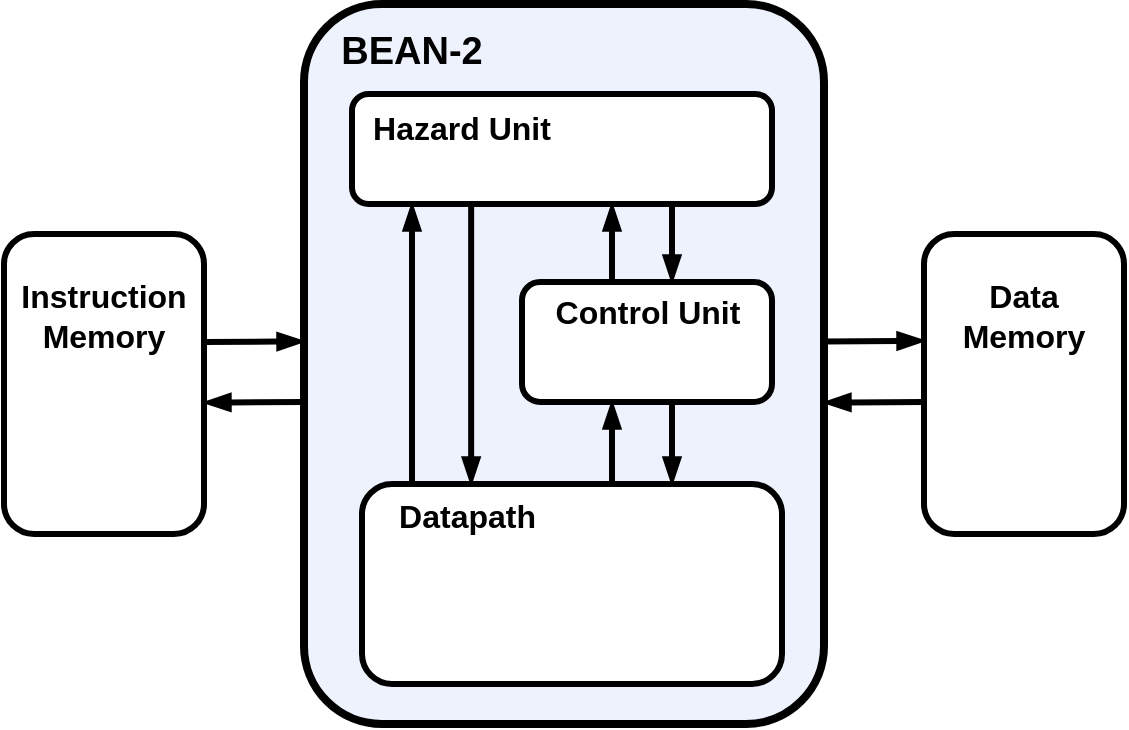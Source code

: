 <mxfile version="21.2.1" type="device" pages="4">
  <diagram id="eGmioIS1BLTTbcwZgzzf" name="BEAN-2 High Level">
    <mxGraphModel dx="1195" dy="803" grid="1" gridSize="10" guides="1" tooltips="1" connect="1" arrows="1" fold="1" page="1" pageScale="1" pageWidth="850" pageHeight="1100" math="0" shadow="0">
      <root>
        <mxCell id="0" />
        <mxCell id="1" parent="0" />
        <mxCell id="xHskVUoOaZ1wZU5OFZKL-1" value="" style="rounded=1;whiteSpace=wrap;html=1;labelBackgroundColor=none;fillStyle=solid;strokeWidth=4;gradientDirection=east;movable=1;resizable=1;rotatable=1;deletable=1;editable=1;locked=0;connectable=1;fillColor=#EDF2FC;strokeColor=#000000;" vertex="1" parent="1">
          <mxGeometry x="270" y="310" width="260" height="360" as="geometry" />
        </mxCell>
        <mxCell id="lQKIK44xjFaDCxsaYxMS-1" value="" style="rounded=1;whiteSpace=wrap;html=1;strokeColor=#000000;labelBackgroundColor=none;fillStyle=solid;strokeWidth=3;gradientColor=none;gradientDirection=east;" vertex="1" parent="1">
          <mxGeometry x="580" y="425" width="100" height="150" as="geometry" />
        </mxCell>
        <mxCell id="lQKIK44xjFaDCxsaYxMS-2" value="" style="rounded=1;whiteSpace=wrap;html=1;strokeColor=#000000;labelBackgroundColor=none;fillStyle=solid;strokeWidth=3;gradientColor=none;gradientDirection=east;" vertex="1" parent="1">
          <mxGeometry x="120" y="425" width="100" height="150" as="geometry" />
        </mxCell>
        <mxCell id="lQKIK44xjFaDCxsaYxMS-3" value="" style="rounded=1;whiteSpace=wrap;html=1;strokeColor=#000000;labelBackgroundColor=none;fillStyle=solid;strokeWidth=3;gradientColor=none;gradientDirection=east;" vertex="1" parent="1">
          <mxGeometry x="299" y="550" width="210" height="100" as="geometry" />
        </mxCell>
        <mxCell id="lQKIK44xjFaDCxsaYxMS-4" value="" style="rounded=1;whiteSpace=wrap;html=1;strokeColor=#000000;labelBackgroundColor=none;fillStyle=solid;strokeWidth=3;gradientColor=none;gradientDirection=east;" vertex="1" parent="1">
          <mxGeometry x="294" y="355" width="210" height="55" as="geometry" />
        </mxCell>
        <mxCell id="hK-kXmRJzcw9aqoDrj3G-2" value="&lt;b&gt;Instruction Memory&lt;/b&gt;" style="text;html=1;strokeColor=none;fillColor=none;align=center;verticalAlign=middle;whiteSpace=wrap;rounded=0;points=[];fontSize=16;" vertex="1" parent="1">
          <mxGeometry x="120" y="425" width="100" height="81" as="geometry" />
        </mxCell>
        <mxCell id="hK-kXmRJzcw9aqoDrj3G-3" value="&lt;b&gt;Data Memory&lt;/b&gt;" style="text;html=1;strokeColor=none;fillColor=none;align=center;verticalAlign=middle;whiteSpace=wrap;rounded=0;points=[];fontSize=16;" vertex="1" parent="1">
          <mxGeometry x="580" y="425" width="100" height="81" as="geometry" />
        </mxCell>
        <mxCell id="nMlp4egmjP4tIg5N1C4s-8" value="&lt;b&gt;Hazard Unit&lt;/b&gt;" style="text;html=1;strokeColor=none;fillColor=none;align=center;verticalAlign=middle;whiteSpace=wrap;rounded=0;points=[];fontSize=16;" vertex="1" parent="1">
          <mxGeometry x="299" y="356" width="100" height="31" as="geometry" />
        </mxCell>
        <mxCell id="nMlp4egmjP4tIg5N1C4s-9" value="&lt;b&gt;Datapath&amp;nbsp;&lt;/b&gt;" style="text;html=1;strokeColor=none;fillColor=none;align=center;verticalAlign=middle;whiteSpace=wrap;rounded=0;points=[];fontSize=16;" vertex="1" parent="1">
          <mxGeometry x="304" y="550" width="100" height="31" as="geometry" />
        </mxCell>
        <mxCell id="nMlp4egmjP4tIg5N1C4s-14" value="" style="endArrow=blockThin;html=1;rounded=0;labelBackgroundColor=none;fillStyle=solid;strokeColor=#000000;strokeWidth=3;fontFamily=Helvetica;fontSize=12;fontColor=default;fillColor=default;gradientColor=none;gradientDirection=east;shape=connector;startArrow=none;startFill=0;endFill=1;" edge="1" parent="1">
          <mxGeometry width="50" height="50" relative="1" as="geometry">
            <mxPoint x="324" y="550" as="sourcePoint" />
            <mxPoint x="324" y="410" as="targetPoint" />
          </mxGeometry>
        </mxCell>
        <mxCell id="nMlp4egmjP4tIg5N1C4s-15" value="" style="endArrow=none;html=1;rounded=0;labelBackgroundColor=none;fillStyle=solid;strokeColor=#000000;strokeWidth=3;fontFamily=Helvetica;fontSize=12;fontColor=default;fillColor=default;gradientColor=none;gradientDirection=east;shape=connector;endFill=0;startArrow=blockThin;startFill=1;" edge="1" parent="1">
          <mxGeometry width="50" height="50" relative="1" as="geometry">
            <mxPoint x="353.58" y="550" as="sourcePoint" />
            <mxPoint x="353.58" y="410" as="targetPoint" />
          </mxGeometry>
        </mxCell>
        <mxCell id="nMlp4egmjP4tIg5N1C4s-16" value="" style="endArrow=blockThin;html=1;rounded=0;labelBackgroundColor=none;fillStyle=solid;strokeColor=#000000;strokeWidth=3;fontFamily=Helvetica;fontSize=12;fontColor=default;fillColor=default;gradientColor=none;gradientDirection=east;shape=connector;startArrow=none;startFill=0;endFill=1;" edge="1" parent="1">
          <mxGeometry width="50" height="50" relative="1" as="geometry">
            <mxPoint x="424" y="449" as="sourcePoint" />
            <mxPoint x="424" y="410" as="targetPoint" />
          </mxGeometry>
        </mxCell>
        <mxCell id="nMlp4egmjP4tIg5N1C4s-17" value="" style="endArrow=none;html=1;rounded=0;labelBackgroundColor=none;fillStyle=solid;strokeColor=#000000;strokeWidth=3;fontFamily=Helvetica;fontSize=12;fontColor=default;fillColor=default;gradientColor=none;gradientDirection=east;shape=connector;startArrow=blockThin;startFill=1;endFill=0;" edge="1" parent="1">
          <mxGeometry width="50" height="50" relative="1" as="geometry">
            <mxPoint x="454" y="449" as="sourcePoint" />
            <mxPoint x="454" y="410" as="targetPoint" />
          </mxGeometry>
        </mxCell>
        <mxCell id="nMlp4egmjP4tIg5N1C4s-18" value="" style="endArrow=none;html=1;rounded=0;labelBackgroundColor=none;fillStyle=solid;strokeColor=#000000;strokeWidth=3;fontFamily=Helvetica;fontSize=12;fontColor=default;fillColor=default;gradientColor=none;gradientDirection=east;shape=connector;startArrow=blockThin;startFill=1;endFill=0;" edge="1" parent="1">
          <mxGeometry width="50" height="50" relative="1" as="geometry">
            <mxPoint x="454" y="550" as="sourcePoint" />
            <mxPoint x="454" y="510" as="targetPoint" />
          </mxGeometry>
        </mxCell>
        <mxCell id="nMlp4egmjP4tIg5N1C4s-19" value="" style="endArrow=blockThin;html=1;rounded=0;labelBackgroundColor=none;fillStyle=solid;strokeColor=#000000;strokeWidth=3;fontFamily=Helvetica;fontSize=12;fontColor=default;fillColor=default;gradientColor=none;gradientDirection=east;shape=connector;startArrow=none;startFill=0;endFill=1;" edge="1" parent="1">
          <mxGeometry width="50" height="50" relative="1" as="geometry">
            <mxPoint x="424" y="549" as="sourcePoint" />
            <mxPoint x="424" y="509" as="targetPoint" />
          </mxGeometry>
        </mxCell>
        <mxCell id="nMlp4egmjP4tIg5N1C4s-21" value="" style="endArrow=blockThin;html=1;rounded=0;labelBackgroundColor=none;fillStyle=solid;strokeColor=#000000;strokeWidth=3;fontFamily=Helvetica;fontSize=12;fontColor=default;fillColor=default;gradientColor=none;gradientDirection=east;shape=connector;entryX=0;entryY=0.559;entryDx=0;entryDy=0;entryPerimeter=0;startArrow=none;startFill=0;endFill=1;" edge="1" parent="1">
          <mxGeometry width="50" height="50" relative="1" as="geometry">
            <mxPoint x="220" y="478.98" as="sourcePoint" />
            <mxPoint x="270" y="478.72" as="targetPoint" />
          </mxGeometry>
        </mxCell>
        <mxCell id="nMlp4egmjP4tIg5N1C4s-22" value="" style="endArrow=none;html=1;rounded=0;labelBackgroundColor=none;fillStyle=solid;strokeColor=#000000;strokeWidth=3;fontFamily=Helvetica;fontSize=12;fontColor=default;fillColor=default;gradientColor=none;gradientDirection=east;shape=connector;entryX=0;entryY=0.559;entryDx=0;entryDy=0;entryPerimeter=0;startArrow=blockThin;startFill=1;endFill=0;" edge="1" parent="1">
          <mxGeometry width="50" height="50" relative="1" as="geometry">
            <mxPoint x="220" y="509.26" as="sourcePoint" />
            <mxPoint x="270" y="509" as="targetPoint" />
          </mxGeometry>
        </mxCell>
        <mxCell id="nMlp4egmjP4tIg5N1C4s-23" value="" style="endArrow=none;html=1;rounded=0;labelBackgroundColor=none;fillStyle=solid;strokeColor=#000000;strokeWidth=3;fontFamily=Helvetica;fontSize=12;fontColor=default;fillColor=default;gradientColor=none;gradientDirection=east;shape=connector;entryX=0;entryY=0.559;entryDx=0;entryDy=0;entryPerimeter=0;startArrow=blockThin;startFill=1;endFill=0;" edge="1" parent="1">
          <mxGeometry width="50" height="50" relative="1" as="geometry">
            <mxPoint x="530" y="509.26" as="sourcePoint" />
            <mxPoint x="580" y="509" as="targetPoint" />
          </mxGeometry>
        </mxCell>
        <mxCell id="nMlp4egmjP4tIg5N1C4s-25" value="" style="endArrow=blockThin;html=1;rounded=0;labelBackgroundColor=none;fillStyle=solid;strokeColor=#000000;strokeWidth=3;fontFamily=Helvetica;fontSize=12;fontColor=default;fillColor=default;gradientColor=none;gradientDirection=east;shape=connector;entryX=0;entryY=0.559;entryDx=0;entryDy=0;entryPerimeter=0;startArrow=none;startFill=0;endFill=1;" edge="1" parent="1">
          <mxGeometry width="50" height="50" relative="1" as="geometry">
            <mxPoint x="530" y="478.69" as="sourcePoint" />
            <mxPoint x="580" y="478.43" as="targetPoint" />
          </mxGeometry>
        </mxCell>
        <mxCell id="lQKIK44xjFaDCxsaYxMS-5" value="" style="rounded=1;whiteSpace=wrap;html=1;strokeColor=#000000;labelBackgroundColor=none;fillStyle=solid;strokeWidth=3;gradientColor=none;gradientDirection=east;" vertex="1" parent="1">
          <mxGeometry x="379" y="449" width="125" height="60" as="geometry" />
        </mxCell>
        <mxCell id="nMlp4egmjP4tIg5N1C4s-7" value="&lt;b&gt;Control Unit&lt;/b&gt;" style="text;html=1;strokeColor=none;fillColor=none;align=center;verticalAlign=middle;whiteSpace=wrap;rounded=0;points=[];fontSize=16;" vertex="1" parent="1">
          <mxGeometry x="391.5" y="448" width="100" height="31" as="geometry" />
        </mxCell>
        <mxCell id="C6JIpY44Ojg4FDTCXqQo-1" value="&lt;b&gt;&lt;font style=&quot;font-size: 19px;&quot;&gt;BEAN-2&lt;/font&gt;&lt;/b&gt;" style="text;html=1;strokeColor=none;fillColor=none;align=center;verticalAlign=middle;whiteSpace=wrap;rounded=0;points=[];fontSize=16;" vertex="1" parent="1">
          <mxGeometry x="281" y="308" width="86" height="51" as="geometry" />
        </mxCell>
      </root>
    </mxGraphModel>
  </diagram>
  <diagram name="BEAN-2 Full" id="wYT0V6KSsJkEcY9h_TlK">
    <mxGraphModel dx="1687" dy="2233" grid="1" gridSize="10" guides="1" tooltips="1" connect="1" arrows="1" fold="1" page="1" pageScale="1" pageWidth="850" pageHeight="1100" math="0" shadow="0">
      <root>
        <mxCell id="2zrYYSd8Zr9_LIKRIYjh-0" />
        <mxCell id="2zrYYSd8Zr9_LIKRIYjh-1" parent="2zrYYSd8Zr9_LIKRIYjh-0" />
        <mxCell id="uxe3GQvsR4ksGXgC2C2m-0" style="edgeStyle=orthogonalEdgeStyle;shape=connector;rounded=0;fillStyle=solid;orthogonalLoop=1;jettySize=auto;html=1;exitX=1;exitY=0.3;exitDx=0;exitDy=0;entryX=0.5;entryY=1;entryDx=0;entryDy=0;labelBackgroundColor=none;strokeColor=#000000;strokeWidth=3;fontFamily=Helvetica;fontSize=12;fontColor=default;endArrow=none;endFill=0;fillColor=default;gradientColor=none;gradientDirection=east;" parent="2zrYYSd8Zr9_LIKRIYjh-1" source="2zrYYSd8Zr9_LIKRIYjh-25" target="UiE-UNLBvIDzI8a7EKru-26" edge="1">
          <mxGeometry relative="1" as="geometry">
            <Array as="points">
              <mxPoint x="960" y="535" />
              <mxPoint x="960" y="259" />
            </Array>
          </mxGeometry>
        </mxCell>
        <mxCell id="2zrYYSd8Zr9_LIKRIYjh-2" value="" style="ellipse;whiteSpace=wrap;html=1;aspect=fixed;fontFamily=Helvetica;fontSize=12;fontColor=default;rotation=0;fillColor=#FFFFFF;strokeWidth=3;direction=south;" parent="2zrYYSd8Zr9_LIKRIYjh-1" vertex="1">
          <mxGeometry x="731" y="463" width="12" height="12" as="geometry" />
        </mxCell>
        <mxCell id="2zrYYSd8Zr9_LIKRIYjh-3" style="edgeStyle=orthogonalEdgeStyle;shape=connector;rounded=0;orthogonalLoop=1;jettySize=auto;html=1;exitX=1;exitY=0.5;exitDx=0;exitDy=0;labelBackgroundColor=default;strokeColor=default;strokeWidth=3;fontFamily=Helvetica;fontSize=12;fontColor=default;endArrow=none;endFill=0;entryX=0;entryY=0.5;entryDx=0;entryDy=0;" parent="2zrYYSd8Zr9_LIKRIYjh-1" edge="1">
          <mxGeometry relative="1" as="geometry">
            <mxPoint x="90" y="-254" as="targetPoint" />
            <Array as="points">
              <mxPoint x="960" y="-334" />
              <mxPoint x="960" y="-450" />
              <mxPoint x="60" y="-450" />
              <mxPoint x="60" y="-254" />
            </Array>
          </mxGeometry>
        </mxCell>
        <mxCell id="2zrYYSd8Zr9_LIKRIYjh-4" style="edgeStyle=orthogonalEdgeStyle;shape=connector;rounded=0;orthogonalLoop=1;jettySize=auto;html=1;exitX=1;exitY=0.5;exitDx=0;exitDy=0;entryX=0;entryY=0.82;entryDx=0;entryDy=0;entryPerimeter=0;labelBackgroundColor=default;strokeColor=default;strokeWidth=3;fontFamily=Helvetica;fontSize=11;fontColor=default;endArrow=none;endFill=0;" parent="2zrYYSd8Zr9_LIKRIYjh-1" edge="1">
          <mxGeometry relative="1" as="geometry">
            <Array as="points">
              <mxPoint x="1060" y="-194" />
              <mxPoint x="1060" y="30" />
              <mxPoint x="300" y="30" />
              <mxPoint x="300" y="-154" />
            </Array>
            <mxPoint x="320" y="-154.24" as="targetPoint" />
          </mxGeometry>
        </mxCell>
        <mxCell id="2zrYYSd8Zr9_LIKRIYjh-5" value="" style="group" parent="2zrYYSd8Zr9_LIKRIYjh-1" vertex="1" connectable="0">
          <mxGeometry x="656" y="691" width="99" height="40" as="geometry" />
        </mxCell>
        <mxCell id="2zrYYSd8Zr9_LIKRIYjh-6" style="edgeStyle=orthogonalEdgeStyle;shape=connector;rounded=0;orthogonalLoop=1;jettySize=auto;html=1;exitX=0.5;exitY=0.25;exitDx=0;exitDy=0;exitPerimeter=0;labelBackgroundColor=default;strokeColor=default;strokeWidth=3;fontFamily=Helvetica;fontSize=12;fontColor=default;endArrow=none;endFill=0;" parent="2zrYYSd8Zr9_LIKRIYjh-5" source="2zrYYSd8Zr9_LIKRIYjh-8" edge="1">
          <mxGeometry relative="1" as="geometry">
            <mxPoint x="49.5" y="-3" as="targetPoint" />
          </mxGeometry>
        </mxCell>
        <mxCell id="2zrYYSd8Zr9_LIKRIYjh-7" value="&lt;font style=&quot;font-size: 12px;&quot;&gt;ImmSel&lt;/font&gt;" style="edgeLabel;html=1;align=center;verticalAlign=middle;resizable=0;points=[];fontSize=14;fontFamily=Helvetica;fontColor=default;fontStyle=0" parent="2zrYYSd8Zr9_LIKRIYjh-6" vertex="1" connectable="0">
          <mxGeometry x="0.446" y="1" relative="1" as="geometry">
            <mxPoint x="-3" y="-11" as="offset" />
          </mxGeometry>
        </mxCell>
        <mxCell id="2zrYYSd8Zr9_LIKRIYjh-8" value="" style="shape=stencil(pZPdjsIgEIWfhluDYNPrFfU9ENktEYEAq+vb79QB40+rq5s0Tc859GOYTgkXqZNBE0Y7wheEsRmFG8gDyiktWqagVUZzL6ORa6sxSTn6rT6YTS4I4zodTe5TviT0A9b0FxfKOwcQ4126Si5ygEnj4F36g7Cy/bGoSdugEWCLnc46ljrRJWz1Z/KkuUGz5nXI9IbxUnVcgDPWFC7WUm2/ov92m8FyguwbfhfUeOf3eqyNVQ6ftBKscReE8yQcr4j/QczeYLxDUNYn/eDDgj/STC4+jbU44Q8ATxf0FHjyQSqTS+2knVfdLvAYylsfzymqmg0Oz92InFz8pU/GLw==);whiteSpace=wrap;html=1;fillStyle=solid;strokeWidth=3;labelBackgroundColor=none;rotation=0;" parent="2zrYYSd8Zr9_LIKRIYjh-5" vertex="1">
          <mxGeometry width="99" height="40" as="geometry" />
        </mxCell>
        <mxCell id="2zrYYSd8Zr9_LIKRIYjh-9" value="&lt;b&gt;Extnd&lt;/b&gt;" style="text;html=1;strokeColor=none;fillColor=none;align=center;verticalAlign=middle;whiteSpace=wrap;rounded=0;points=[];fontSize=16;" parent="2zrYYSd8Zr9_LIKRIYjh-5" vertex="1">
          <mxGeometry x="28.076" y="20" width="49.5" height="14" as="geometry" />
        </mxCell>
        <mxCell id="2zrYYSd8Zr9_LIKRIYjh-10" style="edgeStyle=orthogonalEdgeStyle;shape=connector;rounded=0;orthogonalLoop=1;jettySize=auto;html=1;exitX=1;exitY=0.5;exitDx=0;exitDy=0;labelBackgroundColor=default;strokeColor=default;strokeWidth=3;fontFamily=Helvetica;fontSize=12;fontColor=default;endArrow=none;endFill=0;entryX=0;entryY=0.75;entryDx=0;entryDy=0;" parent="2zrYYSd8Zr9_LIKRIYjh-1" source="2zrYYSd8Zr9_LIKRIYjh-14" target="2zrYYSd8Zr9_LIKRIYjh-25" edge="1">
          <mxGeometry relative="1" as="geometry">
            <mxPoint x="1005" y="637.333" as="targetPoint" />
            <mxPoint x="923" y="634" as="sourcePoint" />
          </mxGeometry>
        </mxCell>
        <mxCell id="2zrYYSd8Zr9_LIKRIYjh-11" style="edgeStyle=orthogonalEdgeStyle;shape=connector;rounded=0;orthogonalLoop=1;jettySize=auto;html=1;exitX=0;exitY=0.25;exitDx=0;exitDy=0;labelBackgroundColor=default;strokeColor=default;strokeWidth=3;fontFamily=Helvetica;fontSize=12;fontColor=default;endArrow=none;endFill=0;entryX=1;entryY=0.5;entryDx=0;entryDy=0;" parent="2zrYYSd8Zr9_LIKRIYjh-1" source="2zrYYSd8Zr9_LIKRIYjh-25" target="2zrYYSd8Zr9_LIKRIYjh-19" edge="1">
          <mxGeometry relative="1" as="geometry">
            <mxPoint x="923" y="529" as="targetPoint" />
          </mxGeometry>
        </mxCell>
        <mxCell id="2zrYYSd8Zr9_LIKRIYjh-12" value="" style="group" parent="2zrYYSd8Zr9_LIKRIYjh-1" vertex="1" connectable="0">
          <mxGeometry x="886.0" y="577" width="20" height="60" as="geometry" />
        </mxCell>
        <UserObject label="" tooltip="Mux 2" id="2zrYYSd8Zr9_LIKRIYjh-14">
          <mxCell style="shape=stencil(rZRtb4MgEMc/DS/bKMT4erNr+jUQr5WUggFWu336ocDiQ3VrN0OMd3/8cXfAIVKYmjaAcFIjskMY54l7ObP1JgkmNQ0w631XqjktBXjFWK3O0PLKBgKXNWhuO5W8oeTFzekGKZiS0kG4kmakDHQHo1y6f5Obh4XlP4K1xZl3NG6JC1jQXki9F+H90+T838jbbIJO8eOQdMJ4KDpSOM9SuUlRUnY+afUuq7vhNLTbypkQ5Yu6wmIZ1xKNAMHlAEDGhDT7MyJ7AjEm5L/KgwllYGVbnX+hlKQ4ciH8zVkB/Diho7gv1VDGbYgd5a/Rznc+DaaE0t+qt6K2hLZwG57G8ZEmwewmbahkdcRfeFXFxnBU0m4M/4SAwAN3C/xUh3ZSKlEFqUvHh4nJvn+mXWQwDncr3sc9uwuzE997fevrHV8=);whiteSpace=wrap;html=1;fillStyle=solid;strokeWidth=3;labelBackgroundColor=none;fillColor=default;gradientColor=none;gradientDirection=east;" parent="2zrYYSd8Zr9_LIKRIYjh-12" vertex="1">
            <mxGeometry width="20" height="60" as="geometry" />
          </mxCell>
        </UserObject>
        <mxCell id="2zrYYSd8Zr9_LIKRIYjh-15" value="&lt;b style=&quot;font-size: 16px;&quot;&gt;0&lt;/b&gt;" style="text;html=1;strokeColor=none;fillColor=none;align=center;verticalAlign=middle;whiteSpace=wrap;rounded=0;points=[];fontSize=16;" parent="2zrYYSd8Zr9_LIKRIYjh-12" vertex="1">
          <mxGeometry x="5.333" y="13.714" width="6.667" height="8.571" as="geometry" />
        </mxCell>
        <mxCell id="2zrYYSd8Zr9_LIKRIYjh-16" value="&lt;b style=&quot;font-size: 16px;&quot;&gt;1&lt;/b&gt;" style="text;html=1;strokeColor=none;fillColor=none;align=center;verticalAlign=middle;whiteSpace=wrap;rounded=0;points=[];fontSize=16;" parent="2zrYYSd8Zr9_LIKRIYjh-12" vertex="1">
          <mxGeometry x="5.333" y="36" width="6.667" height="8.571" as="geometry" />
        </mxCell>
        <mxCell id="2zrYYSd8Zr9_LIKRIYjh-17" value="" style="group" parent="2zrYYSd8Zr9_LIKRIYjh-1" vertex="1" connectable="0">
          <mxGeometry x="886.0" y="499" width="20" height="60" as="geometry" />
        </mxCell>
        <UserObject label="" tooltip="Mux 2" id="2zrYYSd8Zr9_LIKRIYjh-19">
          <mxCell style="shape=stencil(rZRtb4MgEMc/DS/bKMT4erNr+jUQr5WUggFWu336ocDiQ3VrN0OMd3/8cXfAIVKYmjaAcFIjskMY54l7ObP1JgkmNQ0w631XqjktBXjFWK3O0PLKBgKXNWhuO5W8oeTFzekGKZiS0kG4kmakDHQHo1y6f5Obh4XlP4K1xZl3NG6JC1jQXki9F+H90+T838jbbIJO8eOQdMJ4KDpSOM9SuUlRUnY+afUuq7vhNLTbypkQ5Yu6wmIZ1xKNAMHlAEDGhDT7MyJ7AjEm5L/KgwllYGVbnX+hlKQ4ciH8zVkB/Diho7gv1VDGbYgd5a/Rznc+DaaE0t+qt6K2hLZwG57G8ZEmwewmbahkdcRfeFXFxnBU0m4M/4SAwAN3C/xUh3ZSKlEFqUvHh4nJvn+mXWQwDncr3sc9uwuzE997fevrHV8=);whiteSpace=wrap;html=1;fillStyle=solid;strokeWidth=3;labelBackgroundColor=none;fillColor=default;gradientColor=none;gradientDirection=east;" parent="2zrYYSd8Zr9_LIKRIYjh-17" vertex="1">
            <mxGeometry width="20" height="60" as="geometry" />
          </mxCell>
        </UserObject>
        <mxCell id="2zrYYSd8Zr9_LIKRIYjh-20" value="&lt;b style=&quot;font-size: 16px;&quot;&gt;0&lt;/b&gt;" style="text;html=1;strokeColor=none;fillColor=none;align=center;verticalAlign=middle;whiteSpace=wrap;rounded=0;points=[];fontSize=16;" parent="2zrYYSd8Zr9_LIKRIYjh-17" vertex="1">
          <mxGeometry x="5.333" y="13.714" width="6.667" height="8.571" as="geometry" />
        </mxCell>
        <mxCell id="2zrYYSd8Zr9_LIKRIYjh-21" value="&lt;b style=&quot;font-size: 16px;&quot;&gt;1&lt;/b&gt;" style="text;html=1;strokeColor=none;fillColor=none;align=center;verticalAlign=middle;whiteSpace=wrap;rounded=0;points=[];fontSize=16;" parent="2zrYYSd8Zr9_LIKRIYjh-17" vertex="1">
          <mxGeometry x="5.333" y="36" width="6.667" height="8.571" as="geometry" />
        </mxCell>
        <mxCell id="2zrYYSd8Zr9_LIKRIYjh-22" value="" style="group" parent="2zrYYSd8Zr9_LIKRIYjh-1" vertex="1" connectable="0">
          <mxGeometry x="947" y="502" width="50" height="110" as="geometry" />
        </mxCell>
        <mxCell id="2zrYYSd8Zr9_LIKRIYjh-23" style="edgeStyle=orthogonalEdgeStyle;shape=connector;rounded=0;orthogonalLoop=1;jettySize=auto;html=1;exitX=0.5;exitY=0.09;exitDx=0;exitDy=0;exitPerimeter=0;labelBackgroundColor=default;strokeColor=default;strokeWidth=3;fontFamily=Helvetica;fontSize=12;fontColor=default;endArrow=none;endFill=0;" parent="2zrYYSd8Zr9_LIKRIYjh-22" source="2zrYYSd8Zr9_LIKRIYjh-25" edge="1">
          <mxGeometry relative="1" as="geometry">
            <mxPoint x="25.286" y="-5" as="targetPoint" />
          </mxGeometry>
        </mxCell>
        <mxCell id="2zrYYSd8Zr9_LIKRIYjh-24" value="ALUSel" style="edgeLabel;html=1;align=center;verticalAlign=middle;resizable=0;points=[];fontSize=12;fontFamily=Helvetica;fontColor=default;" parent="2zrYYSd8Zr9_LIKRIYjh-23" vertex="1" connectable="0">
          <mxGeometry x="0.954" y="1" relative="1" as="geometry">
            <mxPoint y="-9" as="offset" />
          </mxGeometry>
        </mxCell>
        <mxCell id="2zrYYSd8Zr9_LIKRIYjh-25" value="" style="shape=stencil(rZThbsIgFIWfhr+GQljjzw2390BkKxGBANPt7Ue91Nhqu9k1aZrec+jHIVxAlMdGeIUIbhDdIEKqCud3rk9Qs1KK6JVMoB1F0GJrFDgxBbdXJ71LBaFto4JOrUtfEX7OY9qHcumszRDtbOw5V36GCW3zv/gLYGX671KtCAPB5ykOKqlQYoOKyNtscr0YecUGaLx+HFINGIulG4IpfoRMeVbGNpLyrZD7j+A+7e5uHi/aJrkxOvvgjmp0g6ZW2gGMtlcA1icsgFjPQPQJl/M1H/E0g1D1W5Kx/4ZgfwohjYtqoj+zPtISlL9rY+BumQD8OqCl5C/nhdSpZEf1S1fXG1iGdMaFiwtV5909AjeNflbhMj0LPw==);whiteSpace=wrap;html=1;fillStyle=solid;strokeWidth=3;labelBackgroundColor=none;" parent="2zrYYSd8Zr9_LIKRIYjh-22" vertex="1">
          <mxGeometry width="50" height="110" as="geometry" />
        </mxCell>
        <mxCell id="2zrYYSd8Zr9_LIKRIYjh-26" value="&lt;b style=&quot;font-size: 16px;&quot;&gt;ALU&lt;/b&gt;" style="text;html=1;strokeColor=none;fillColor=none;align=center;verticalAlign=middle;whiteSpace=wrap;rounded=0;points=[];fontSize=16;" parent="2zrYYSd8Zr9_LIKRIYjh-22" vertex="1">
          <mxGeometry x="17" y="25" width="10" height="10" as="geometry" />
        </mxCell>
        <mxCell id="2zrYYSd8Zr9_LIKRIYjh-27" style="edgeStyle=orthogonalEdgeStyle;shape=connector;rounded=0;orthogonalLoop=1;jettySize=auto;html=1;exitX=1;exitY=0.23;exitDx=0;exitDy=0;exitPerimeter=0;entryX=0;entryY=0.25;entryDx=0;entryDy=0;labelBackgroundColor=default;strokeColor=default;strokeWidth=3;fontFamily=Helvetica;fontSize=12;fontColor=default;endArrow=none;endFill=0;" parent="2zrYYSd8Zr9_LIKRIYjh-1" source="2zrYYSd8Zr9_LIKRIYjh-37" target="2zrYYSd8Zr9_LIKRIYjh-19" edge="1">
          <mxGeometry relative="1" as="geometry">
            <mxPoint x="790" y="513.64" as="sourcePoint" />
          </mxGeometry>
        </mxCell>
        <mxCell id="2zrYYSd8Zr9_LIKRIYjh-28" style="edgeStyle=orthogonalEdgeStyle;shape=connector;rounded=0;orthogonalLoop=1;jettySize=auto;html=1;exitX=0;exitY=0.25;exitDx=0;exitDy=0;entryX=1;entryY=0.5;entryDx=0;entryDy=0;labelBackgroundColor=default;strokeColor=default;strokeWidth=3;fontFamily=Helvetica;fontSize=12;fontColor=default;endArrow=none;endFill=0;shadow=0;" parent="2zrYYSd8Zr9_LIKRIYjh-1" source="2zrYYSd8Zr9_LIKRIYjh-34" target="2zrYYSd8Zr9_LIKRIYjh-32" edge="1">
          <mxGeometry relative="1" as="geometry" />
        </mxCell>
        <mxCell id="2zrYYSd8Zr9_LIKRIYjh-29" style="edgeStyle=orthogonalEdgeStyle;shape=connector;rounded=0;orthogonalLoop=1;jettySize=auto;html=1;exitX=1;exitY=0.5;exitDx=0;exitDy=0;entryX=0;entryY=0.75;entryDx=0;entryDy=0;labelBackgroundColor=default;strokeColor=default;strokeWidth=3;fontFamily=Helvetica;fontSize=12;fontColor=default;endArrow=none;endFill=0;" parent="2zrYYSd8Zr9_LIKRIYjh-1" source="2zrYYSd8Zr9_LIKRIYjh-32" target="2zrYYSd8Zr9_LIKRIYjh-19" edge="1">
          <mxGeometry relative="1" as="geometry">
            <Array as="points">
              <mxPoint x="430" y="513" />
              <mxPoint x="430" y="437" />
              <mxPoint x="840" y="437" />
              <mxPoint x="840" y="544" />
            </Array>
          </mxGeometry>
        </mxCell>
        <mxCell id="2zrYYSd8Zr9_LIKRIYjh-30" style="edgeStyle=orthogonalEdgeStyle;shape=connector;rounded=0;orthogonalLoop=1;jettySize=auto;html=1;exitX=1;exitY=0.5;exitDx=0;exitDy=0;entryX=0;entryY=0.25;entryDx=0;entryDy=0;labelBackgroundColor=default;strokeColor=default;strokeWidth=3;fontFamily=Helvetica;fontSize=12;fontColor=default;endArrow=none;endFill=0;" parent="2zrYYSd8Zr9_LIKRIYjh-1" source="2zrYYSd8Zr9_LIKRIYjh-32" target="2zrYYSd8Zr9_LIKRIYjh-40" edge="1">
          <mxGeometry relative="1" as="geometry">
            <Array as="points">
              <mxPoint x="430" y="513" />
              <mxPoint x="430" y="437" />
            </Array>
          </mxGeometry>
        </mxCell>
        <mxCell id="2zrYYSd8Zr9_LIKRIYjh-31" style="edgeStyle=orthogonalEdgeStyle;shape=connector;rounded=0;orthogonalLoop=1;jettySize=auto;html=1;exitX=1;exitY=0.5;exitDx=0;exitDy=0;entryX=0;entryY=0.75;entryDx=0;entryDy=0;labelBackgroundColor=default;strokeColor=default;strokeWidth=3;fontFamily=Helvetica;fontSize=12;fontColor=default;endArrow=none;endFill=0;" parent="2zrYYSd8Zr9_LIKRIYjh-1" source="2zrYYSd8Zr9_LIKRIYjh-32" target="2zrYYSd8Zr9_LIKRIYjh-63" edge="1">
          <mxGeometry relative="1" as="geometry">
            <Array as="points">
              <mxPoint x="414" y="513" />
              <mxPoint x="414" y="402" />
            </Array>
          </mxGeometry>
        </mxCell>
        <UserObject label="" tooltip="Mux 2" id="2zrYYSd8Zr9_LIKRIYjh-32">
          <mxCell style="shape=stencil(rZTbboMwDIafJpedgGjieqOr9hohuCVqmqAkK+2efjlOMKAb7RBC2H/47JjYCFe6JR2gImsR3qKiKDP7sGYfTBxNojugJvjORDFScwiKNkoeoWeNiQQmWlDMOBW/oezFrnE3rqgUwkKYFHqkDHQLI0zYb7NLgMXw12g9PQe7sxFOYEAFfx68qNj9GZxI11Gcx7n5IwnjynqWyoSrmtDjQckP0cym0xH3CyZCkk/yDIuFvbXRBOBMDAD4vwnlHYh7CJRLDSvjzB6WNYB8TMiL9Yg1SfiDtHAecLVnnIe2vQH4dYGj2DfZEcpMTAqVr8kutyFBKrlU32qwkraENnAZttR44ziabtGGCNom/Ik1TZpKeynMRrNPGNfbu3tghzbOslryJkpuOyHNAu/89XOEDe732Yr7vCcNPWlb7w1z1zu+AA==);whiteSpace=wrap;html=1;fillStyle=solid;strokeWidth=3;labelBackgroundColor=none;fillColor=default;gradientColor=none;gradientDirection=east;" parent="2zrYYSd8Zr9_LIKRIYjh-1" vertex="1">
            <mxGeometry x="370.0" y="483" width="20" height="60" as="geometry" />
          </mxCell>
        </UserObject>
        <mxCell id="2zrYYSd8Zr9_LIKRIYjh-33" value="" style="group" parent="2zrYYSd8Zr9_LIKRIYjh-1" vertex="1" connectable="0">
          <mxGeometry x="440" y="457" width="90" height="161" as="geometry" />
        </mxCell>
        <UserObject label="" tooltip="Mux 2" id="2zrYYSd8Zr9_LIKRIYjh-34">
          <mxCell style="shape=stencil(tZTtboMgFIavhp9dLKzx92bX7DYQT+tJEQyw2u3qhwKN/dClTWeI8T0vPhwOH4QVtuYtEJrVhK0JpcvXzL+97oLOo+S2BeFC7MAN8lJCcKwzeg8dVi4iUNVg0PUu+yDZm+/TN1YIrZSHoFb2zBn5HsZR+X+zY4DF4b+jelkF3foRGnBgYtYhSujmYTB9Gnn5Xylfgu9LmRU+MrUErCi52O+M/lLVzXxa3i/vlZHsRh9gsrZzM00AiWoEyJ9NOG3rexgPIYTUFmYW1scnasmKLUoZjtMM4M8OPcV/6ZYLdDF5kr8nna/DNISW2pzcoJI3hXZwHO/H1VmBWJR9pwVXok74Bqsq3RZbrdzC4g9EBB2FO8BdHe+YUssqWv10QpqUbYbn8moZtc+bFR/yvjoMV1t+iIYLcQj8Ag==);whiteSpace=wrap;html=1;fillStyle=solid;strokeWidth=3;labelBackgroundColor=none;fillColor=default;gradientColor=none;gradientDirection=east;rotation=0;" parent="2zrYYSd8Zr9_LIKRIYjh-33" vertex="1">
            <mxGeometry y="21" width="90" height="140" as="geometry" />
          </mxCell>
        </UserObject>
        <mxCell id="2zrYYSd8Zr9_LIKRIYjh-35" value="&lt;b&gt;InstrMem&lt;/b&gt;" style="text;html=1;strokeColor=none;fillColor=none;align=center;verticalAlign=middle;whiteSpace=wrap;rounded=0;points=[];fontSize=16;" parent="2zrYYSd8Zr9_LIKRIYjh-33" vertex="1">
          <mxGeometry x="4" width="82" height="16" as="geometry" />
        </mxCell>
        <mxCell id="2zrYYSd8Zr9_LIKRIYjh-36" value="" style="group" parent="2zrYYSd8Zr9_LIKRIYjh-1" vertex="1" connectable="0">
          <mxGeometry x="652" y="475" width="110" height="168" as="geometry" />
        </mxCell>
        <UserObject label="" tooltip="Mux 2" id="2zrYYSd8Zr9_LIKRIYjh-37">
          <mxCell style="shape=stencil(rZThboMgEMefho9tLBfH582u2Wsg0kqKYIDVbk8/EFx01q7tZojx7o8/7i7cIShsTVuOcFYj2CKMSeZf3uyiCcmktuXMRd+JGkFLyaNindFH3onKJYJQNTfCBRVeUfbs94QFBdNKeYjQyk6Uke5hVCj/b3aOsHT8R7LWebRbf0LDHTfRv4lehHc3g9eETNH3gKHwnqV0oCgpOx6MflfVxXBaGko1Ewa50Se+WIBriQ4AKdQIAP9NIA8gHiEwqS2/85y/lwvDhJA/QHi6PYb+Ii3cByj2QsrYXlcAv24IFP+lW8qES0Eh8jLYZBsDZFpq861Ga9CW0I6fRy21ySeJQzLDphVVrB7wjaiqYXrstXIrKz55QuCRu+PiUKeZU2pZJSmkE8PEsOufn6NmtN4uVryPe9bQs7btvXE+9o4v);whiteSpace=wrap;html=1;fillStyle=solid;strokeWidth=3;labelBackgroundColor=none;fillColor=default;gradientColor=none;gradientDirection=east;points=[[0,0.23,0,0,0],[0,0.43,0,0,0],[0,0.63,0,0,0],[0,0.82,0,0,0],[0.77,0,0,0,0],[1,0.23,0,0,0],[1,0.5,0,0,0]];" parent="2zrYYSd8Zr9_LIKRIYjh-36" vertex="1">
            <mxGeometry width="110" height="168" as="geometry" />
          </mxCell>
        </UserObject>
        <mxCell id="2zrYYSd8Zr9_LIKRIYjh-38" value="&lt;b&gt;RegFile&lt;/b&gt;" style="text;html=1;strokeColor=none;fillColor=none;align=center;verticalAlign=middle;whiteSpace=wrap;rounded=0;points=[];fontSize=16;" parent="2zrYYSd8Zr9_LIKRIYjh-36" vertex="1">
          <mxGeometry x="9.538" y="6" width="50.459" height="14" as="geometry" />
        </mxCell>
        <mxCell id="2zrYYSd8Zr9_LIKRIYjh-39" value="" style="group;fontFamily=Helvetica;fontSize=12;fontColor=default;" parent="2zrYYSd8Zr9_LIKRIYjh-1" vertex="1" connectable="0">
          <mxGeometry x="920.0" y="422" width="27.27" height="60" as="geometry" />
        </mxCell>
        <mxCell id="2zrYYSd8Zr9_LIKRIYjh-40" value="" style="shape=stencil(rZThbsIgFIWfhr9LC2GNPx1u74GIlohAgOn29rv1UmOn7bbOpGl6zqEfF3opYSK1MmhCq5awFaG0riu4gz6h5kXKFLTK6B1lNHJtNSYpR7/XJ7PJBWFcq6PJXcpeSbWEMd3FhPLOAcR4lwbJVQ4waRy8W30grEz/WdQT5WgEmOKgs46lbHQJfZtNbh5Grr+R/wRmApyxnWJiLdV+F/2729wtJ8juK9wEfXzwRz26A1ML7QHWuCsAHxIegFjMQAwJlwaej3ieQaj5AMH5f4vgvypCWZ/0RHuCP9ISTGyNtXh4JwA/Dugo8OSDVCaX2knz0utmhctQ3vp4SVH12d0jcNPoZxf/VmfjCw==);whiteSpace=wrap;html=1;fillStyle=solid;strokeWidth=3;labelBackgroundColor=none;fontFamily=Helvetica;fontSize=12;fontColor=default;" parent="2zrYYSd8Zr9_LIKRIYjh-39" vertex="1">
          <mxGeometry width="27.27" height="60" as="geometry" />
        </mxCell>
        <mxCell id="2zrYYSd8Zr9_LIKRIYjh-41" value="&lt;b style=&quot;font-size: 16px;&quot;&gt;+&lt;/b&gt;" style="text;html=1;strokeColor=none;fillColor=none;align=center;verticalAlign=middle;whiteSpace=wrap;rounded=0;points=[];fontSize=12;fontFamily=Helvetica;fontColor=default;" parent="2zrYYSd8Zr9_LIKRIYjh-39" vertex="1">
          <mxGeometry x="14.52" y="26.25" width="7.5" height="7.5" as="geometry" />
        </mxCell>
        <mxCell id="2zrYYSd8Zr9_LIKRIYjh-43" style="edgeStyle=orthogonalEdgeStyle;shape=connector;rounded=0;orthogonalLoop=1;jettySize=auto;html=1;exitX=1;exitY=0.25;exitDx=0;exitDy=0;entryX=0;entryY=0.75;entryDx=0;entryDy=0;labelBackgroundColor=default;strokeColor=default;strokeWidth=3;fontFamily=Helvetica;fontSize=12;fontColor=default;endArrow=none;endFill=0;" parent="2zrYYSd8Zr9_LIKRIYjh-1" source="2zrYYSd8Zr9_LIKRIYjh-34" target="2zrYYSd8Zr9_LIKRIYjh-8" edge="1">
          <mxGeometry relative="1" as="geometry">
            <Array as="points">
              <mxPoint x="530" y="510" />
              <mxPoint x="620" y="510" />
              <mxPoint x="620" y="720" />
              <mxPoint x="656" y="720" />
            </Array>
          </mxGeometry>
        </mxCell>
        <mxCell id="2zrYYSd8Zr9_LIKRIYjh-44" style="edgeStyle=orthogonalEdgeStyle;shape=connector;rounded=0;orthogonalLoop=1;jettySize=auto;html=1;exitX=1;exitY=0.25;exitDx=0;exitDy=0;entryX=0;entryY=0.43;entryDx=0;entryDy=0;entryPerimeter=0;labelBackgroundColor=default;strokeColor=default;strokeWidth=3;fontFamily=Helvetica;fontSize=12;fontColor=default;endArrow=none;endFill=0;" parent="2zrYYSd8Zr9_LIKRIYjh-1" source="2zrYYSd8Zr9_LIKRIYjh-34" target="2zrYYSd8Zr9_LIKRIYjh-37" edge="1">
          <mxGeometry relative="1" as="geometry">
            <Array as="points">
              <mxPoint x="530" y="510" />
              <mxPoint x="620" y="510" />
              <mxPoint x="620" y="547" />
            </Array>
          </mxGeometry>
        </mxCell>
        <mxCell id="2zrYYSd8Zr9_LIKRIYjh-45" style="edgeStyle=orthogonalEdgeStyle;shape=connector;rounded=0;orthogonalLoop=1;jettySize=auto;html=1;exitX=1;exitY=0.25;exitDx=0;exitDy=0;entryX=0;entryY=0.63;entryDx=0;entryDy=0;entryPerimeter=0;labelBackgroundColor=default;strokeColor=default;strokeWidth=3;fontFamily=Helvetica;fontSize=12;fontColor=default;endArrow=none;endFill=0;" parent="2zrYYSd8Zr9_LIKRIYjh-1" source="2zrYYSd8Zr9_LIKRIYjh-34" target="2zrYYSd8Zr9_LIKRIYjh-37" edge="1">
          <mxGeometry relative="1" as="geometry">
            <Array as="points">
              <mxPoint x="530" y="510" />
              <mxPoint x="620" y="510" />
              <mxPoint x="620" y="760" />
              <mxPoint x="1280" y="760" />
              <mxPoint x="1280" y="830" />
              <mxPoint x="580" y="830" />
              <mxPoint x="580" y="581" />
            </Array>
          </mxGeometry>
        </mxCell>
        <mxCell id="2zrYYSd8Zr9_LIKRIYjh-46" style="edgeStyle=orthogonalEdgeStyle;shape=connector;rounded=0;orthogonalLoop=1;jettySize=auto;html=1;exitX=1;exitY=0.5;exitDx=0;exitDy=0;entryX=0;entryY=0.25;entryDx=0;entryDy=0;labelBackgroundColor=default;strokeColor=default;strokeWidth=3;fontFamily=Helvetica;fontSize=12;fontColor=default;endArrow=none;endFill=0;" parent="2zrYYSd8Zr9_LIKRIYjh-1" source="2zrYYSd8Zr9_LIKRIYjh-25" target="2zrYYSd8Zr9_LIKRIYjh-70" edge="1">
          <mxGeometry relative="1" as="geometry" />
        </mxCell>
        <mxCell id="2zrYYSd8Zr9_LIKRIYjh-47" style="edgeStyle=orthogonalEdgeStyle;shape=connector;rounded=0;orthogonalLoop=1;jettySize=auto;html=1;exitX=1;exitY=0.25;exitDx=0;exitDy=0;entryX=0;entryY=0.2;entryDx=0;entryDy=0;labelBackgroundColor=default;strokeColor=default;strokeWidth=3;fontFamily=Helvetica;fontSize=12;fontColor=default;endArrow=none;endFill=0;" parent="2zrYYSd8Zr9_LIKRIYjh-1" source="2zrYYSd8Zr9_LIKRIYjh-70" target="2zrYYSd8Zr9_LIKRIYjh-54" edge="1">
          <mxGeometry relative="1" as="geometry" />
        </mxCell>
        <mxCell id="2zrYYSd8Zr9_LIKRIYjh-48" style="edgeStyle=orthogonalEdgeStyle;shape=connector;rounded=0;orthogonalLoop=1;jettySize=auto;html=1;exitX=1;exitY=0.5;exitDx=0;exitDy=0;exitPerimeter=0;entryX=0;entryY=0.75;entryDx=0;entryDy=0;labelBackgroundColor=default;strokeColor=default;strokeWidth=3;fontFamily=Helvetica;fontSize=12;fontColor=default;endArrow=none;endFill=0;" parent="2zrYYSd8Zr9_LIKRIYjh-1" source="2zrYYSd8Zr9_LIKRIYjh-37" target="2zrYYSd8Zr9_LIKRIYjh-70" edge="1">
          <mxGeometry relative="1" as="geometry">
            <Array as="points">
              <mxPoint x="830" y="559" />
              <mxPoint x="830" y="655" />
              <mxPoint x="980" y="655" />
              <mxPoint x="980" y="627" />
            </Array>
          </mxGeometry>
        </mxCell>
        <mxCell id="2zrYYSd8Zr9_LIKRIYjh-49" style="edgeStyle=orthogonalEdgeStyle;shape=connector;rounded=0;orthogonalLoop=1;jettySize=auto;html=1;exitX=1;exitY=0.5;exitDx=0;exitDy=0;entryX=0;entryY=0.75;entryDx=0;entryDy=0;labelBackgroundColor=default;strokeColor=default;strokeWidth=3;fontFamily=Helvetica;fontSize=12;fontColor=default;endArrow=none;endFill=0;" parent="2zrYYSd8Zr9_LIKRIYjh-1" source="2zrYYSd8Zr9_LIKRIYjh-8" target="2zrYYSd8Zr9_LIKRIYjh-14" edge="1">
          <mxGeometry relative="1" as="geometry">
            <Array as="points">
              <mxPoint x="860" y="710" />
              <mxPoint x="860" y="622" />
            </Array>
          </mxGeometry>
        </mxCell>
        <mxCell id="2zrYYSd8Zr9_LIKRIYjh-50" style="edgeStyle=orthogonalEdgeStyle;shape=connector;rounded=0;orthogonalLoop=1;jettySize=auto;html=1;exitX=1;exitY=0.5;exitDx=0;exitDy=0;exitPerimeter=0;entryX=0;entryY=0.25;entryDx=0;entryDy=0;labelBackgroundColor=default;strokeColor=default;strokeWidth=3;fontFamily=Helvetica;fontSize=12;fontColor=default;endArrow=none;endFill=0;" parent="2zrYYSd8Zr9_LIKRIYjh-1" source="2zrYYSd8Zr9_LIKRIYjh-37" target="2zrYYSd8Zr9_LIKRIYjh-14" edge="1">
          <mxGeometry relative="1" as="geometry">
            <Array as="points">
              <mxPoint x="830" y="559" />
              <mxPoint x="830" y="592" />
            </Array>
          </mxGeometry>
        </mxCell>
        <mxCell id="2zrYYSd8Zr9_LIKRIYjh-51" value="" style="group" parent="2zrYYSd8Zr9_LIKRIYjh-1" vertex="1" connectable="0">
          <mxGeometry x="1350" y="536" width="20" height="100" as="geometry" />
        </mxCell>
        <mxCell id="2zrYYSd8Zr9_LIKRIYjh-52" style="edgeStyle=orthogonalEdgeStyle;shape=connector;rounded=0;orthogonalLoop=1;jettySize=auto;html=1;exitX=0.5;exitY=0.07;exitDx=0;exitDy=0;exitPerimeter=0;labelBackgroundColor=default;strokeColor=default;strokeWidth=3;fontFamily=Helvetica;fontSize=12;fontColor=default;endArrow=none;endFill=0;" parent="2zrYYSd8Zr9_LIKRIYjh-51" source="2zrYYSd8Zr9_LIKRIYjh-54" edge="1">
          <mxGeometry relative="1" as="geometry">
            <mxPoint x="10" y="-9" as="targetPoint" />
          </mxGeometry>
        </mxCell>
        <mxCell id="2zrYYSd8Zr9_LIKRIYjh-53" value="RegSel" style="edgeLabel;html=1;align=center;verticalAlign=middle;resizable=0;points=[];fontSize=12;fontFamily=Helvetica;fontColor=default;" parent="2zrYYSd8Zr9_LIKRIYjh-52" vertex="1" connectable="0">
          <mxGeometry x="0.876" y="-1" relative="1" as="geometry">
            <mxPoint y="-11" as="offset" />
          </mxGeometry>
        </mxCell>
        <UserObject label="" tooltip="Mux 2" id="2zrYYSd8Zr9_LIKRIYjh-54">
          <mxCell style="shape=stencil(tZTdcoMgEIWfhstkFGptL1vTTF8DkUQmCA7QmPbpiwIdf6JtksZhHPcc/NzFBYAyXeKaAhiVAG0AhHEc2buNGxcjH2JdU2KcdsSK4ZxT52ij5IE2rDAewURJFTOti95A9GLntANlRAphIUwKPXB6voVhJuy70cnB/Oc/fbQOQm0/UVFDlU/bqQBuryY/3I38eDfy07+R18kIHaWXQ+IRI7kkO5RZZa5FUJZjctgr+SGKs+nUuG2/iRHsSh7p7DIuFRoAnIkeAA0JcXIz4vkKxCiJ+E+FEC41XfivVp9ZS5TtGOduuy8Afp3QUuyTrDFhxicP0tcQpxtXBpFcqh/XRcGbQxt66rfjsKeRD9tJKyxIGfAVK4pwmu2kMCvNvqhHwJ7cULYv/RmYS154qy3HpQnRtrvGR19vvJ9d8S7vyWaYtHynugO7E74B);whiteSpace=wrap;html=1;fillStyle=solid;strokeWidth=3;labelBackgroundColor=none;fillColor=default;gradientColor=none;gradientDirection=east;rotation=0;" parent="2zrYYSd8Zr9_LIKRIYjh-51" vertex="1">
            <mxGeometry y="1" width="20" height="100" as="geometry" />
          </mxCell>
        </UserObject>
        <mxCell id="2zrYYSd8Zr9_LIKRIYjh-55" value="&lt;b style=&quot;font-size: 16px;&quot;&gt;0&lt;/b&gt;" style="text;html=1;strokeColor=none;fillColor=none;align=center;verticalAlign=middle;whiteSpace=wrap;rounded=0;points=[];fontSize=16;" parent="2zrYYSd8Zr9_LIKRIYjh-51" vertex="1">
          <mxGeometry x="7.467" y="14.714" width="5.333" height="8.571" as="geometry" />
        </mxCell>
        <mxCell id="2zrYYSd8Zr9_LIKRIYjh-56" value="&lt;b style=&quot;font-size: 16px;&quot;&gt;1&lt;/b&gt;" style="text;html=1;strokeColor=none;fillColor=none;align=center;verticalAlign=middle;whiteSpace=wrap;rounded=0;points=[];fontSize=16;" parent="2zrYYSd8Zr9_LIKRIYjh-51" vertex="1">
          <mxGeometry x="7.467" y="33" width="5.333" height="8.571" as="geometry" />
        </mxCell>
        <mxCell id="2zrYYSd8Zr9_LIKRIYjh-57" value="&lt;b style=&quot;font-size: 16px;&quot;&gt;2&lt;/b&gt;" style="text;html=1;strokeColor=none;fillColor=none;align=center;verticalAlign=middle;whiteSpace=wrap;rounded=0;points=[];fontSize=16;" parent="2zrYYSd8Zr9_LIKRIYjh-51" vertex="1">
          <mxGeometry x="7.467" y="52.71" width="5.333" height="8.571" as="geometry" />
        </mxCell>
        <mxCell id="2zrYYSd8Zr9_LIKRIYjh-58" value="&lt;b style=&quot;font-size: 16px;&quot;&gt;3&lt;/b&gt;" style="text;html=1;strokeColor=none;fillColor=none;align=center;verticalAlign=middle;whiteSpace=wrap;rounded=0;points=[];fontSize=16;" parent="2zrYYSd8Zr9_LIKRIYjh-51" vertex="1">
          <mxGeometry x="7.467" y="73" width="5.333" height="8.571" as="geometry" />
        </mxCell>
        <mxCell id="2zrYYSd8Zr9_LIKRIYjh-59" style="edgeStyle=orthogonalEdgeStyle;shape=connector;rounded=0;orthogonalLoop=1;jettySize=auto;html=1;exitX=1;exitY=0.5;exitDx=0;exitDy=0;entryX=0;entryY=0.4;entryDx=0;entryDy=0;labelBackgroundColor=default;strokeColor=default;strokeWidth=3;fontFamily=Helvetica;fontSize=12;fontColor=default;endArrow=none;endFill=0;" parent="2zrYYSd8Zr9_LIKRIYjh-1" source="2zrYYSd8Zr9_LIKRIYjh-25" target="2zrYYSd8Zr9_LIKRIYjh-54" edge="1">
          <mxGeometry relative="1" as="geometry">
            <Array as="points">
              <mxPoint x="1070" y="557" />
              <mxPoint x="1070" y="687" />
              <mxPoint x="1300" y="687" />
              <mxPoint x="1300" y="577" />
            </Array>
          </mxGeometry>
        </mxCell>
        <mxCell id="2zrYYSd8Zr9_LIKRIYjh-60" style="edgeStyle=orthogonalEdgeStyle;shape=connector;rounded=0;orthogonalLoop=1;jettySize=auto;html=1;exitX=1;exitY=0.5;exitDx=0;exitDy=0;entryX=0;entryY=0.6;entryDx=0;entryDy=0;labelBackgroundColor=default;strokeColor=default;strokeWidth=3;fontFamily=Helvetica;fontSize=12;fontColor=default;endArrow=none;endFill=0;" parent="2zrYYSd8Zr9_LIKRIYjh-1" source="2zrYYSd8Zr9_LIKRIYjh-8" target="2zrYYSd8Zr9_LIKRIYjh-54" edge="1">
          <mxGeometry relative="1" as="geometry">
            <Array as="points">
              <mxPoint x="1320" y="710" />
              <mxPoint x="1320" y="597" />
            </Array>
          </mxGeometry>
        </mxCell>
        <mxCell id="2zrYYSd8Zr9_LIKRIYjh-61" value="" style="group" parent="2zrYYSd8Zr9_LIKRIYjh-1" vertex="1" connectable="0">
          <mxGeometry x="459" y="357" width="27.27" height="60" as="geometry" />
        </mxCell>
        <mxCell id="2zrYYSd8Zr9_LIKRIYjh-62" style="edgeStyle=orthogonalEdgeStyle;shape=connector;rounded=0;orthogonalLoop=1;jettySize=auto;html=1;exitX=0;exitY=0.25;exitDx=0;exitDy=0;labelBackgroundColor=default;strokeColor=default;strokeWidth=3;fontFamily=Helvetica;fontSize=12;fontColor=default;endArrow=none;endFill=0;" parent="2zrYYSd8Zr9_LIKRIYjh-61" source="2zrYYSd8Zr9_LIKRIYjh-63" edge="1">
          <mxGeometry relative="1" as="geometry">
            <mxPoint x="-30" y="15" as="targetPoint" />
          </mxGeometry>
        </mxCell>
        <mxCell id="2zrYYSd8Zr9_LIKRIYjh-63" value="" style="shape=stencil(rZThbsIgFIWfhr9LC2GNPx1u74GIlohAgOn29rv1UmOn7bbOpGl6zqEfF3opYSK1MmhCq5awFaG0riu4gz6h5kXKFLTK6B1lNHJtNSYpR7/XJ7PJBWFcq6PJXcpeSbWEMd3FhPLOAcR4lwbJVQ4waRy8W30grEz/WdQT5WgEmOKgs46lbHQJfZtNbh5Grr+R/wRmApyxnWJiLdV+F/2729wtJ8juK9wEfXzwRz26A1ML7QHWuCsAHxIegFjMQAwJlwaej3ieQaj5AMH5f4vgvypCWZ/0RHuCP9ISTGyNtXh4JwA/Dugo8OSDVCaX2knz0utmhctQ3vp4SVH12d0jcNPoZxf/VmfjCw==);whiteSpace=wrap;html=1;fillStyle=solid;strokeWidth=3;labelBackgroundColor=none;" parent="2zrYYSd8Zr9_LIKRIYjh-61" vertex="1">
          <mxGeometry width="27.27" height="60" as="geometry" />
        </mxCell>
        <mxCell id="2zrYYSd8Zr9_LIKRIYjh-64" value="&lt;b style=&quot;font-size: 16px;&quot;&gt;+&lt;/b&gt;" style="text;html=1;strokeColor=none;fillColor=none;align=center;verticalAlign=middle;whiteSpace=wrap;rounded=0;points=[];fontSize=16;" parent="2zrYYSd8Zr9_LIKRIYjh-61" vertex="1">
          <mxGeometry x="14.52" y="26.25" width="7.5" height="7.5" as="geometry" />
        </mxCell>
        <mxCell id="2zrYYSd8Zr9_LIKRIYjh-65" value="&lt;b&gt;&lt;font style=&quot;font-size: 18px;&quot;&gt;4&lt;/font&gt;&lt;/b&gt;" style="text;html=1;align=center;verticalAlign=middle;resizable=0;points=[];autosize=1;strokeColor=none;fillColor=none;fontSize=12;fontFamily=Helvetica;fontColor=default;" parent="2zrYYSd8Zr9_LIKRIYjh-1" vertex="1">
          <mxGeometry x="404" y="351" width="30" height="40" as="geometry" />
        </mxCell>
        <mxCell id="2zrYYSd8Zr9_LIKRIYjh-66" style="edgeStyle=orthogonalEdgeStyle;shape=connector;rounded=0;orthogonalLoop=1;jettySize=auto;html=1;exitX=1;exitY=0.5;exitDx=0;exitDy=0;entryX=0;entryY=0.75;entryDx=0;entryDy=0;labelBackgroundColor=default;strokeColor=default;strokeWidth=3;fontFamily=Helvetica;fontSize=12;fontColor=default;endArrow=none;endFill=0;" parent="2zrYYSd8Zr9_LIKRIYjh-1" source="2zrYYSd8Zr9_LIKRIYjh-40" target="2zrYYSd8Zr9_LIKRIYjh-90" edge="1">
          <mxGeometry relative="1" as="geometry">
            <Array as="points">
              <mxPoint x="1050" y="452" />
              <mxPoint x="1050" y="475" />
              <mxPoint x="1106" y="475" />
            </Array>
          </mxGeometry>
        </mxCell>
        <mxCell id="2zrYYSd8Zr9_LIKRIYjh-67" style="edgeStyle=orthogonalEdgeStyle;shape=connector;rounded=0;orthogonalLoop=1;jettySize=auto;html=1;exitX=1;exitY=0.5;exitDx=0;exitDy=0;entryX=0;entryY=0.25;entryDx=0;entryDy=0;labelBackgroundColor=default;strokeColor=default;strokeWidth=3;fontFamily=Helvetica;fontSize=12;fontColor=default;endArrow=none;endFill=0;" parent="2zrYYSd8Zr9_LIKRIYjh-1" source="2zrYYSd8Zr9_LIKRIYjh-78" target="2zrYYSd8Zr9_LIKRIYjh-90" edge="1">
          <mxGeometry relative="1" as="geometry">
            <Array as="points">
              <mxPoint x="1070" y="557" />
              <mxPoint x="1070" y="446" />
            </Array>
          </mxGeometry>
        </mxCell>
        <mxCell id="2zrYYSd8Zr9_LIKRIYjh-68" style="edgeStyle=orthogonalEdgeStyle;shape=connector;rounded=0;orthogonalLoop=1;jettySize=auto;html=1;exitX=1;exitY=0.5;exitDx=0;exitDy=0;entryX=0;entryY=0.8;entryDx=0;entryDy=0;labelBackgroundColor=default;strokeColor=default;strokeWidth=3;fontFamily=Helvetica;fontSize=12;fontColor=default;endArrow=none;endFill=0;" parent="2zrYYSd8Zr9_LIKRIYjh-1" source="2zrYYSd8Zr9_LIKRIYjh-63" target="2zrYYSd8Zr9_LIKRIYjh-54" edge="1">
          <mxGeometry relative="1" as="geometry">
            <Array as="points">
              <mxPoint x="1280" y="387" />
              <mxPoint x="1280" y="617" />
            </Array>
          </mxGeometry>
        </mxCell>
        <mxCell id="2zrYYSd8Zr9_LIKRIYjh-69" value="" style="group" parent="2zrYYSd8Zr9_LIKRIYjh-1" vertex="1" connectable="0">
          <mxGeometry x="1094" y="501" width="90" height="161" as="geometry" />
        </mxCell>
        <UserObject label="" tooltip="Mux 2" id="2zrYYSd8Zr9_LIKRIYjh-70">
          <mxCell style="shape=stencil(tZVtb4IwEMc/TV+6YAvj9YaafY1SqjSWlrSduH369QkDKhqckoZw9y+/3h29AlCha9xSAJMaoBWAcJkm9m7tLth5NLFuKTHBd8CK4ZLToGij5J52rDIRwURNFTNORWuQfNg5bqCCSCEshEmhR8pAtzDMhH03OQZYXP4nWm9ZsFu7QkMNVTHq4AVw8zAYvoycP428fFUxzsHzioEK65n6uKgoMdnvlPwW1dV4Wuw2zoXQy4080Mna3sq0B3AmBoD82YRTw8xhPIQgXGp6d9a4Xmn633QzOI4Vzke8z6i530sTWwIVW8Z5OG9uAO5OcBT7JFtMmIlBgfyzt/NVCJBILtVJDVavTaENPQ7bKhsljqLpJi2wIHWPb1hV9cfpVgqz0OyXjuvt3R1luzoewqXkVZRcOiFMiDb+Oj97B+PrasV93Bc9fdG53hv+GN7xBw==);whiteSpace=wrap;html=1;fillStyle=solid;strokeWidth=3;labelBackgroundColor=none;fillColor=default;gradientColor=none;gradientDirection=east;rotation=0;" parent="2zrYYSd8Zr9_LIKRIYjh-69" vertex="1">
            <mxGeometry y="21" width="90" height="140" as="geometry" />
          </mxCell>
        </UserObject>
        <mxCell id="2zrYYSd8Zr9_LIKRIYjh-71" value="&lt;b&gt;DataMem&lt;/b&gt;" style="text;html=1;strokeColor=none;fillColor=none;align=center;verticalAlign=middle;whiteSpace=wrap;rounded=0;points=[];fontSize=16;" parent="2zrYYSd8Zr9_LIKRIYjh-69" vertex="1">
          <mxGeometry x="5" width="82" height="16" as="geometry" />
        </mxCell>
        <mxCell id="JygAs7oiZU_sysYgoa3C-0" style="edgeStyle=orthogonalEdgeStyle;shape=connector;rounded=0;fillStyle=solid;orthogonalLoop=1;jettySize=auto;html=1;exitX=1;exitY=0.5;exitDx=0;exitDy=0;entryX=0.005;entryY=0.861;entryDx=0;entryDy=0;entryPerimeter=0;labelBackgroundColor=none;strokeColor=#000000;strokeWidth=3;fontFamily=Helvetica;fontSize=12;fontColor=default;endArrow=none;endFill=0;fillColor=default;gradientColor=none;gradientDirection=east;" parent="2zrYYSd8Zr9_LIKRIYjh-1" source="2zrYYSd8Zr9_LIKRIYjh-73" target="UiE-UNLBvIDzI8a7EKru-15" edge="1">
          <mxGeometry relative="1" as="geometry">
            <Array as="points">
              <mxPoint x="567" y="510" />
              <mxPoint x="620" y="510" />
              <mxPoint x="620" y="220" />
            </Array>
          </mxGeometry>
        </mxCell>
        <mxCell id="JygAs7oiZU_sysYgoa3C-3" style="edgeStyle=orthogonalEdgeStyle;shape=connector;rounded=0;fillStyle=solid;orthogonalLoop=1;jettySize=auto;html=1;exitX=1;exitY=0.5;exitDx=0;exitDy=0;entryX=0;entryY=0.23;entryDx=0;entryDy=0;entryPerimeter=0;labelBackgroundColor=none;strokeColor=#000000;strokeWidth=3;fontFamily=Helvetica;fontSize=12;fontColor=default;endArrow=none;endFill=0;fillColor=default;gradientColor=none;gradientDirection=east;" parent="2zrYYSd8Zr9_LIKRIYjh-1" source="2zrYYSd8Zr9_LIKRIYjh-73" target="2zrYYSd8Zr9_LIKRIYjh-37" edge="1">
          <mxGeometry relative="1" as="geometry">
            <Array as="points">
              <mxPoint x="567" y="510" />
              <mxPoint x="652" y="510" />
            </Array>
          </mxGeometry>
        </mxCell>
        <mxCell id="JygAs7oiZU_sysYgoa3C-10" style="edgeStyle=orthogonalEdgeStyle;shape=connector;rounded=0;fillStyle=solid;orthogonalLoop=1;jettySize=auto;html=1;exitX=1;exitY=0.5;exitDx=0;exitDy=0;entryX=0.25;entryY=1;entryDx=0;entryDy=0;labelBackgroundColor=none;strokeColor=#000000;strokeWidth=3;fontFamily=Helvetica;fontSize=12;fontColor=default;endArrow=none;endFill=0;fillColor=default;gradientColor=none;gradientDirection=east;" parent="2zrYYSd8Zr9_LIKRIYjh-1" source="2zrYYSd8Zr9_LIKRIYjh-73" target="UiE-UNLBvIDzI8a7EKru-35" edge="1">
          <mxGeometry relative="1" as="geometry">
            <Array as="points">
              <mxPoint x="567" y="510" />
              <mxPoint x="620" y="510" />
              <mxPoint x="620" y="-230" />
            </Array>
          </mxGeometry>
        </mxCell>
        <mxCell id="JygAs7oiZU_sysYgoa3C-12" style="edgeStyle=orthogonalEdgeStyle;shape=connector;rounded=0;fillStyle=solid;orthogonalLoop=1;jettySize=auto;html=1;exitX=1;exitY=0.5;exitDx=0;exitDy=0;entryX=0.75;entryY=1;entryDx=0;entryDy=0;labelBackgroundColor=none;strokeColor=#000000;strokeWidth=3;fontFamily=Helvetica;fontSize=12;fontColor=default;endArrow=none;endFill=0;fillColor=default;gradientColor=none;gradientDirection=east;" parent="2zrYYSd8Zr9_LIKRIYjh-1" source="2zrYYSd8Zr9_LIKRIYjh-73" target="UiE-UNLBvIDzI8a7EKru-35" edge="1">
          <mxGeometry relative="1" as="geometry">
            <Array as="points">
              <mxPoint x="567" y="510" />
              <mxPoint x="620" y="510" />
              <mxPoint x="620" y="-130" />
              <mxPoint x="1260" y="-130" />
              <mxPoint x="1260" y="-230" />
              <mxPoint x="1128" y="-230" />
            </Array>
          </mxGeometry>
        </mxCell>
        <mxCell id="2zrYYSd8Zr9_LIKRIYjh-73" value="" style="rounded=0;whiteSpace=wrap;html=1;pointerEvents=0;fontFamily=Helvetica;fontSize=12;strokeWidth=3;" parent="2zrYYSd8Zr9_LIKRIYjh-1" vertex="1">
          <mxGeometry x="547" y="334" width="20" height="321" as="geometry" />
        </mxCell>
        <mxCell id="2zrYYSd8Zr9_LIKRIYjh-74" style="edgeStyle=orthogonalEdgeStyle;shape=connector;rounded=0;orthogonalLoop=1;jettySize=auto;html=1;exitX=1;exitY=0.5;exitDx=0;exitDy=0;entryX=0;entryY=0.75;entryDx=0;entryDy=0;labelBackgroundColor=default;strokeColor=default;strokeWidth=3;fontFamily=Helvetica;fontSize=12;fontColor=default;endArrow=none;endFill=0;" parent="2zrYYSd8Zr9_LIKRIYjh-1" source="2zrYYSd8Zr9_LIKRIYjh-8" target="2zrYYSd8Zr9_LIKRIYjh-40" edge="1">
          <mxGeometry relative="1" as="geometry">
            <Array as="points">
              <mxPoint x="860" y="710" />
              <mxPoint x="860" y="468" />
            </Array>
          </mxGeometry>
        </mxCell>
        <mxCell id="2zrYYSd8Zr9_LIKRIYjh-75" value="" style="rounded=0;whiteSpace=wrap;html=1;pointerEvents=0;fontFamily=Helvetica;fontSize=12;strokeWidth=3;" parent="2zrYYSd8Zr9_LIKRIYjh-1" vertex="1">
          <mxGeometry x="789" y="334" width="20" height="446" as="geometry" />
        </mxCell>
        <mxCell id="2zrYYSd8Zr9_LIKRIYjh-76" value="" style="edgeStyle=orthogonalEdgeStyle;shape=connector;rounded=0;orthogonalLoop=1;jettySize=auto;html=1;exitX=1;exitY=0.5;exitDx=0;exitDy=0;entryX=0;entryY=0.5;entryDx=0;entryDy=0;labelBackgroundColor=default;strokeColor=default;strokeWidth=3;fontFamily=Helvetica;fontSize=12;fontColor=default;endArrow=none;endFill=0;" parent="2zrYYSd8Zr9_LIKRIYjh-1" source="2zrYYSd8Zr9_LIKRIYjh-25" target="2zrYYSd8Zr9_LIKRIYjh-78" edge="1">
          <mxGeometry relative="1" as="geometry">
            <Array as="points">
              <mxPoint x="1070" y="557" />
            </Array>
            <mxPoint x="997" y="557" as="sourcePoint" />
            <mxPoint x="1131" y="434" as="targetPoint" />
          </mxGeometry>
        </mxCell>
        <mxCell id="2zrYYSd8Zr9_LIKRIYjh-77" value="" style="rounded=0;whiteSpace=wrap;html=1;pointerEvents=0;fontFamily=Helvetica;fontSize=12;strokeWidth=3;" parent="2zrYYSd8Zr9_LIKRIYjh-1" vertex="1">
          <mxGeometry x="1016" y="332.5" width="20" height="447.5" as="geometry" />
        </mxCell>
        <mxCell id="2zrYYSd8Zr9_LIKRIYjh-78" value="" style="ellipse;whiteSpace=wrap;html=1;aspect=fixed;fontFamily=Helvetica;fontSize=12;fontColor=default;rotation=0;fillColor=#000000;" parent="2zrYYSd8Zr9_LIKRIYjh-1" vertex="1">
          <mxGeometry x="1066.47" y="554" width="6" height="6" as="geometry" />
        </mxCell>
        <mxCell id="2zrYYSd8Zr9_LIKRIYjh-79" value="" style="rounded=0;whiteSpace=wrap;html=1;pointerEvents=0;fontFamily=Helvetica;fontSize=12;strokeWidth=3;" parent="2zrYYSd8Zr9_LIKRIYjh-1" vertex="1">
          <mxGeometry x="1210" y="335" width="20" height="445" as="geometry" />
        </mxCell>
        <mxCell id="2zrYYSd8Zr9_LIKRIYjh-80" style="edgeStyle=orthogonalEdgeStyle;shape=connector;rounded=0;orthogonalLoop=1;jettySize=auto;html=1;exitX=1;exitY=0.5;exitDx=0;exitDy=0;entryX=0;entryY=0.82;entryDx=0;entryDy=0;entryPerimeter=0;labelBackgroundColor=default;strokeColor=default;strokeWidth=3;fontFamily=Helvetica;fontSize=12;fontColor=default;endArrow=none;endFill=0;" parent="2zrYYSd8Zr9_LIKRIYjh-1" source="2zrYYSd8Zr9_LIKRIYjh-54" target="2zrYYSd8Zr9_LIKRIYjh-37" edge="1">
          <mxGeometry relative="1" as="geometry">
            <Array as="points">
              <mxPoint x="1410" y="587" />
              <mxPoint x="1410" y="795" />
              <mxPoint x="600" y="795" />
              <mxPoint x="600" y="613" />
            </Array>
          </mxGeometry>
        </mxCell>
        <mxCell id="2zrYYSd8Zr9_LIKRIYjh-81" value="" style="group;strokeWidth=3;" parent="2zrYYSd8Zr9_LIKRIYjh-1" vertex="1" connectable="0">
          <mxGeometry x="320.77" y="483" width="20" height="60" as="geometry" />
        </mxCell>
        <mxCell id="2zrYYSd8Zr9_LIKRIYjh-82" style="edgeStyle=orthogonalEdgeStyle;shape=connector;rounded=0;orthogonalLoop=1;jettySize=auto;html=1;exitX=0.5;exitY=0.12;exitDx=0;exitDy=0;exitPerimeter=0;labelBackgroundColor=default;strokeColor=default;strokeWidth=3;fontFamily=Helvetica;fontSize=12;fontColor=default;endArrow=none;endFill=0;" parent="2zrYYSd8Zr9_LIKRIYjh-81" source="2zrYYSd8Zr9_LIKRIYjh-83" edge="1">
          <mxGeometry relative="1" as="geometry">
            <mxPoint x="10.077" y="-8" as="targetPoint" />
          </mxGeometry>
        </mxCell>
        <UserObject label="" tooltip="Mux 2" id="2zrYYSd8Zr9_LIKRIYjh-83">
          <mxCell style="shape=stencil(rZRtb4MgEMc/DS/bKMT4erNr+jUQr5WUggFWu336ocDiQ3VrN0OMd3/8cXfAIVKYmjaAcFIjskMY54l7ObP1JgkmNQ0w631XqjktBXjFWK3O0PLKBgKXNWhuO5W8oeTFzekGKZiS0kG4kmakDHQHo1y6f5Obh4XlP4K1xZl3NG6JC1jQXki9F+H90+T838jbbIJO8eOQdMJ4KDpSOM9SuUlRUnY+afUuq7vhNLTbypkQ5Yu6wmIZ1xKNAMHlAEDGhDT7MyJ7AjEm5L/KgwllYGVbnX+hlKQ4ciH8zVkB/Diho7gv1VDGbYgd5a/Rznc+DaaE0t+qt6K2hLZwG57G8ZEmwewmbahkdcRfeFXFxnBU0m4M/4SAwAN3C/xUh3ZSKlEFqUvHh4nJvn+mXWQwDncr3sc9uwuzE997fevrHV8=);whiteSpace=wrap;html=1;fillStyle=solid;strokeWidth=3;labelBackgroundColor=none;fillColor=default;gradientColor=none;gradientDirection=east;" parent="2zrYYSd8Zr9_LIKRIYjh-81" vertex="1">
            <mxGeometry width="20" height="60" as="geometry" />
          </mxCell>
        </UserObject>
        <mxCell id="2zrYYSd8Zr9_LIKRIYjh-84" value="&lt;b style=&quot;font-size: 16px;&quot;&gt;0&lt;/b&gt;" style="text;html=1;strokeColor=none;fillColor=none;align=center;verticalAlign=middle;whiteSpace=wrap;rounded=0;points=[];fontSize=16;" parent="2zrYYSd8Zr9_LIKRIYjh-81" vertex="1">
          <mxGeometry x="5.333" y="13.714" width="6.667" height="8.571" as="geometry" />
        </mxCell>
        <mxCell id="2zrYYSd8Zr9_LIKRIYjh-85" value="&lt;b style=&quot;font-size: 16px;&quot;&gt;1&lt;/b&gt;" style="text;html=1;strokeColor=none;fillColor=none;align=center;verticalAlign=middle;whiteSpace=wrap;rounded=0;points=[];fontSize=16;" parent="2zrYYSd8Zr9_LIKRIYjh-81" vertex="1">
          <mxGeometry x="5.333" y="36" width="6.667" height="8.571" as="geometry" />
        </mxCell>
        <mxCell id="2zrYYSd8Zr9_LIKRIYjh-86" style="edgeStyle=orthogonalEdgeStyle;shape=connector;rounded=0;orthogonalLoop=1;jettySize=auto;html=1;exitX=1;exitY=0.5;exitDx=0;exitDy=0;entryX=0;entryY=0.5;entryDx=0;entryDy=0;labelBackgroundColor=default;strokeColor=default;strokeWidth=3;fontFamily=Helvetica;fontSize=12;fontColor=default;endArrow=none;endFill=0;" parent="2zrYYSd8Zr9_LIKRIYjh-1" source="2zrYYSd8Zr9_LIKRIYjh-83" target="2zrYYSd8Zr9_LIKRIYjh-32" edge="1">
          <mxGeometry relative="1" as="geometry" />
        </mxCell>
        <mxCell id="2zrYYSd8Zr9_LIKRIYjh-87" style="edgeStyle=orthogonalEdgeStyle;shape=connector;rounded=0;orthogonalLoop=1;jettySize=auto;html=1;exitX=1;exitY=0.5;exitDx=0;exitDy=0;entryX=0;entryY=0.25;entryDx=0;entryDy=0;labelBackgroundColor=default;strokeColor=default;strokeWidth=3;fontFamily=Helvetica;fontSize=12;fontColor=default;endArrow=none;endFill=0;" parent="2zrYYSd8Zr9_LIKRIYjh-1" source="2zrYYSd8Zr9_LIKRIYjh-63" target="2zrYYSd8Zr9_LIKRIYjh-83" edge="1">
          <mxGeometry relative="1" as="geometry">
            <Array as="points">
              <mxPoint x="514" y="387" />
              <mxPoint x="514" y="335" />
              <mxPoint x="294" y="335" />
              <mxPoint x="294" y="498" />
            </Array>
          </mxGeometry>
        </mxCell>
        <mxCell id="2zrYYSd8Zr9_LIKRIYjh-88" value="" style="group;strokeWidth=3;" parent="2zrYYSd8Zr9_LIKRIYjh-1" vertex="1" connectable="0">
          <mxGeometry x="1106" y="431" width="20" height="60" as="geometry" />
        </mxCell>
        <mxCell id="2zrYYSd8Zr9_LIKRIYjh-89" style="edgeStyle=orthogonalEdgeStyle;shape=connector;rounded=0;orthogonalLoop=1;jettySize=auto;html=1;exitX=0.5;exitY=0.12;exitDx=0;exitDy=0;exitPerimeter=0;labelBackgroundColor=default;strokeColor=default;strokeWidth=3;fontFamily=Helvetica;fontSize=12;fontColor=default;endArrow=none;endFill=0;" parent="2zrYYSd8Zr9_LIKRIYjh-88" source="2zrYYSd8Zr9_LIKRIYjh-90" edge="1">
          <mxGeometry relative="1" as="geometry">
            <mxPoint x="10.077" y="-8" as="targetPoint" />
          </mxGeometry>
        </mxCell>
        <UserObject label="" tooltip="Mux 2" id="2zrYYSd8Zr9_LIKRIYjh-90">
          <mxCell style="shape=stencil(rZRtb4MgEMc/DS/bKMT4erNr+jUQr5WUggFWu336ocDiQ3VrN0OMd3/8cXfAIVKYmjaAcFIjskMY54l7ObP1JgkmNQ0w631XqjktBXjFWK3O0PLKBgKXNWhuO5W8oeTFzekGKZiS0kG4kmakDHQHo1y6f5Obh4XlP4K1xZl3NG6JC1jQXki9F+H90+T838jbbIJO8eOQdMJ4KDpSOM9SuUlRUnY+afUuq7vhNLTbypkQ5Yu6wmIZ1xKNAMHlAEDGhDT7MyJ7AjEm5L/KgwllYGVbnX+hlKQ4ciH8zVkB/Diho7gv1VDGbYgd5a/Rznc+DaaE0t+qt6K2hLZwG57G8ZEmwewmbahkdcRfeFXFxnBU0m4M/4SAwAN3C/xUh3ZSKlEFqUvHh4nJvn+mXWQwDncr3sc9uwuzE997fevrHV8=);whiteSpace=wrap;html=1;fillStyle=solid;strokeWidth=3;labelBackgroundColor=none;fillColor=default;gradientColor=none;gradientDirection=east;" parent="2zrYYSd8Zr9_LIKRIYjh-88" vertex="1">
            <mxGeometry width="20" height="60" as="geometry" />
          </mxCell>
        </UserObject>
        <mxCell id="2zrYYSd8Zr9_LIKRIYjh-91" value="&lt;b style=&quot;font-size: 16px;&quot;&gt;0&lt;/b&gt;" style="text;html=1;strokeColor=none;fillColor=none;align=center;verticalAlign=middle;whiteSpace=wrap;rounded=0;points=[];fontSize=16;" parent="2zrYYSd8Zr9_LIKRIYjh-88" vertex="1">
          <mxGeometry x="5.333" y="13.714" width="6.667" height="8.571" as="geometry" />
        </mxCell>
        <mxCell id="2zrYYSd8Zr9_LIKRIYjh-92" value="&lt;b style=&quot;font-size: 16px;&quot;&gt;1&lt;/b&gt;" style="text;html=1;strokeColor=none;fillColor=none;align=center;verticalAlign=middle;whiteSpace=wrap;rounded=0;points=[];fontSize=16;" parent="2zrYYSd8Zr9_LIKRIYjh-88" vertex="1">
          <mxGeometry x="5.333" y="36" width="6.667" height="8.571" as="geometry" />
        </mxCell>
        <mxCell id="2zrYYSd8Zr9_LIKRIYjh-93" style="edgeStyle=orthogonalEdgeStyle;shape=connector;rounded=0;orthogonalLoop=1;jettySize=auto;html=1;exitX=1;exitY=0.5;exitDx=0;exitDy=0;labelBackgroundColor=default;strokeColor=default;strokeWidth=3;fontFamily=Helvetica;fontSize=12;fontColor=default;endArrow=none;endFill=0;entryX=-0.006;entryY=0.659;entryDx=0;entryDy=0;entryPerimeter=0;" parent="2zrYYSd8Zr9_LIKRIYjh-1" source="2zrYYSd8Zr9_LIKRIYjh-90" target="2zrYYSd8Zr9_LIKRIYjh-83" edge="1">
          <mxGeometry relative="1" as="geometry">
            <mxPoint x="530" y="645" as="targetPoint" />
            <Array as="points">
              <mxPoint x="1160" y="461" />
              <mxPoint x="1160" y="305" />
              <mxPoint x="270" y="305" />
              <mxPoint x="270" y="522" />
            </Array>
          </mxGeometry>
        </mxCell>
        <mxCell id="2zrYYSd8Zr9_LIKRIYjh-94" value="PCSel [1]" style="edgeLabel;html=1;align=center;verticalAlign=middle;resizable=0;points=[];fontSize=12;fontFamily=Helvetica;fontColor=default;" parent="2zrYYSd8Zr9_LIKRIYjh-1" vertex="1" connectable="0">
          <mxGeometry x="1116" y="414" as="geometry" />
        </mxCell>
        <mxCell id="2zrYYSd8Zr9_LIKRIYjh-95" value="PCSel [0]" style="edgeLabel;html=1;align=center;verticalAlign=middle;resizable=0;points=[];fontSize=12;fontFamily=Helvetica;fontColor=default;" parent="2zrYYSd8Zr9_LIKRIYjh-1" vertex="1" connectable="0">
          <mxGeometry x="330.77" y="463" as="geometry" />
        </mxCell>
        <mxCell id="UiE-UNLBvIDzI8a7EKru-10" style="edgeStyle=orthogonalEdgeStyle;shape=connector;rounded=0;orthogonalLoop=1;jettySize=auto;html=1;exitX=1;exitY=0.75;exitDx=0;exitDy=0;entryX=0;entryY=0.5;entryDx=0;entryDy=0;labelBackgroundColor=none;strokeColor=#000000;strokeWidth=3;fontFamily=Helvetica;fontSize=12;fontColor=default;endArrow=none;endFill=0;fillColor=default;fillStyle=solid;gradientColor=none;gradientDirection=east;" parent="2zrYYSd8Zr9_LIKRIYjh-1" source="UiE-UNLBvIDzI8a7EKru-15" target="UiE-UNLBvIDzI8a7EKru-26" edge="1">
          <mxGeometry relative="1" as="geometry">
            <Array as="points">
              <mxPoint x="670" y="149" />
              <mxPoint x="670" y="234" />
            </Array>
          </mxGeometry>
        </mxCell>
        <mxCell id="UiE-UNLBvIDzI8a7EKru-12" style="edgeStyle=orthogonalEdgeStyle;shape=connector;rounded=0;orthogonalLoop=1;jettySize=auto;html=1;exitX=1;exitY=0.25;exitDx=0;exitDy=0;labelBackgroundColor=none;strokeColor=#000000;strokeWidth=3;fontFamily=Helvetica;fontSize=12;fontColor=default;endArrow=none;endFill=0;fillColor=default;fillStyle=solid;gradientColor=none;gradientDirection=east;" parent="2zrYYSd8Zr9_LIKRIYjh-1" source="UiE-UNLBvIDzI8a7EKru-15" edge="1">
          <mxGeometry relative="1" as="geometry">
            <mxPoint x="1070" y="60" as="targetPoint" />
            <Array as="points">
              <mxPoint x="680" y="60" />
              <mxPoint x="1060" y="60" />
            </Array>
          </mxGeometry>
        </mxCell>
        <mxCell id="TxcZ96Vh_nLNzH2rsNiN-3" style="edgeStyle=orthogonalEdgeStyle;rounded=0;orthogonalLoop=1;jettySize=auto;html=1;exitX=1;exitY=0.5;exitDx=0;exitDy=0;entryX=-0.043;entryY=0.561;entryDx=0;entryDy=0;entryPerimeter=0;fontFamily=Helvetica;fontSize=12;fontColor=default;labelBackgroundColor=none;endArrow=none;strokeColor=#000000;strokeWidth=3;endFill=0;fillColor=default;fillStyle=solid;gradientColor=none;gradientDirection=east;" parent="2zrYYSd8Zr9_LIKRIYjh-1" source="UiE-UNLBvIDzI8a7EKru-15" target="TxcZ96Vh_nLNzH2rsNiN-2" edge="1">
          <mxGeometry relative="1" as="geometry">
            <Array as="points">
              <mxPoint x="680" y="197" />
            </Array>
          </mxGeometry>
        </mxCell>
        <mxCell id="TxcZ96Vh_nLNzH2rsNiN-7" style="edgeStyle=orthogonalEdgeStyle;shape=connector;rounded=0;fillStyle=solid;orthogonalLoop=1;jettySize=auto;html=1;exitX=1;exitY=0.5;exitDx=0;exitDy=0;entryX=-0.011;entryY=0.635;entryDx=0;entryDy=0;entryPerimeter=0;labelBackgroundColor=none;strokeColor=#000000;strokeWidth=3;fontFamily=Helvetica;fontSize=12;fontColor=default;endArrow=none;endFill=0;fillColor=default;gradientColor=none;gradientDirection=east;" parent="2zrYYSd8Zr9_LIKRIYjh-1" source="UiE-UNLBvIDzI8a7EKru-15" target="TxcZ96Vh_nLNzH2rsNiN-5" edge="1">
          <mxGeometry relative="1" as="geometry">
            <Array as="points">
              <mxPoint x="680" y="171" />
            </Array>
          </mxGeometry>
        </mxCell>
        <mxCell id="TxcZ96Vh_nLNzH2rsNiN-9" style="edgeStyle=orthogonalEdgeStyle;shape=connector;rounded=0;fillStyle=solid;orthogonalLoop=1;jettySize=auto;html=1;exitX=1;exitY=0.5;exitDx=0;exitDy=0;entryX=-0.029;entryY=0.625;entryDx=0;entryDy=0;entryPerimeter=0;labelBackgroundColor=none;strokeColor=#000000;strokeWidth=3;fontFamily=Helvetica;fontSize=12;fontColor=default;endArrow=none;endFill=0;fillColor=default;gradientColor=none;gradientDirection=east;" parent="2zrYYSd8Zr9_LIKRIYjh-1" edge="1">
          <mxGeometry relative="1" as="geometry">
            <mxPoint x="680" y="110.5" as="sourcePoint" />
            <mxPoint x="848.55" y="145.438" as="targetPoint" />
            <Array as="points">
              <mxPoint x="680" y="145" />
            </Array>
          </mxGeometry>
        </mxCell>
        <mxCell id="TxcZ96Vh_nLNzH2rsNiN-11" style="edgeStyle=orthogonalEdgeStyle;shape=connector;rounded=0;fillStyle=solid;orthogonalLoop=1;jettySize=auto;html=1;exitX=1;exitY=0.5;exitDx=0;exitDy=0;entryX=-0.051;entryY=0.689;entryDx=0;entryDy=0;entryPerimeter=0;labelBackgroundColor=none;strokeColor=#000000;strokeWidth=3;fontFamily=Helvetica;fontSize=12;fontColor=default;endArrow=none;endFill=0;fillColor=default;gradientColor=none;gradientDirection=east;" parent="2zrYYSd8Zr9_LIKRIYjh-1" source="UiE-UNLBvIDzI8a7EKru-15" target="TxcZ96Vh_nLNzH2rsNiN-10" edge="1">
          <mxGeometry relative="1" as="geometry">
            <Array as="points">
              <mxPoint x="680" y="120" />
              <mxPoint x="765" y="120" />
            </Array>
          </mxGeometry>
        </mxCell>
        <mxCell id="TxcZ96Vh_nLNzH2rsNiN-15" style="edgeStyle=orthogonalEdgeStyle;shape=connector;rounded=0;fillStyle=solid;orthogonalLoop=1;jettySize=auto;html=1;exitX=1;exitY=0.25;exitDx=0;exitDy=0;labelBackgroundColor=none;strokeColor=#000000;strokeWidth=3;fontFamily=Helvetica;fontSize=12;fontColor=default;endArrow=none;endFill=0;fillColor=default;gradientColor=none;gradientDirection=east;" parent="2zrYYSd8Zr9_LIKRIYjh-1" source="UiE-UNLBvIDzI8a7EKru-15" edge="1">
          <mxGeometry relative="1" as="geometry">
            <mxPoint x="1070" y="90" as="targetPoint" />
            <Array as="points">
              <mxPoint x="680" y="90" />
            </Array>
          </mxGeometry>
        </mxCell>
        <mxCell id="TxcZ96Vh_nLNzH2rsNiN-19" style="edgeStyle=orthogonalEdgeStyle;shape=connector;rounded=0;fillStyle=solid;orthogonalLoop=1;jettySize=auto;html=1;exitX=1;exitY=0.25;exitDx=0;exitDy=0;labelBackgroundColor=none;strokeColor=#000000;strokeWidth=3;fontFamily=Helvetica;fontSize=12;fontColor=default;endArrow=none;endFill=0;fillColor=default;gradientColor=none;gradientDirection=east;" parent="2zrYYSd8Zr9_LIKRIYjh-1" source="UiE-UNLBvIDzI8a7EKru-15" edge="1">
          <mxGeometry relative="1" as="geometry">
            <mxPoint x="1260" y="30" as="targetPoint" />
            <Array as="points">
              <mxPoint x="680" y="30" />
            </Array>
          </mxGeometry>
        </mxCell>
        <mxCell id="TxcZ96Vh_nLNzH2rsNiN-20" style="edgeStyle=orthogonalEdgeStyle;shape=connector;rounded=0;fillStyle=solid;orthogonalLoop=1;jettySize=auto;html=1;exitX=1;exitY=0.25;exitDx=0;exitDy=0;labelBackgroundColor=none;strokeColor=#000000;strokeWidth=3;fontFamily=Helvetica;fontSize=12;fontColor=default;endArrow=none;endFill=0;fillColor=default;gradientColor=none;gradientDirection=east;" parent="2zrYYSd8Zr9_LIKRIYjh-1" source="UiE-UNLBvIDzI8a7EKru-15" edge="1">
          <mxGeometry relative="1" as="geometry">
            <mxPoint x="1260" as="targetPoint" />
            <Array as="points">
              <mxPoint x="680" />
            </Array>
          </mxGeometry>
        </mxCell>
        <mxCell id="JygAs7oiZU_sysYgoa3C-11" style="edgeStyle=orthogonalEdgeStyle;shape=connector;rounded=0;fillStyle=solid;orthogonalLoop=1;jettySize=auto;html=1;exitX=1;exitY=0.25;exitDx=0;exitDy=0;labelBackgroundColor=none;strokeColor=#000000;strokeWidth=3;fontFamily=Helvetica;fontSize=12;fontColor=default;endArrow=none;endFill=0;fillColor=default;gradientColor=none;gradientDirection=east;entryX=0.75;entryY=1;entryDx=0;entryDy=0;" parent="2zrYYSd8Zr9_LIKRIYjh-1" source="UiE-UNLBvIDzI8a7EKru-15" target="UiE-UNLBvIDzI8a7EKru-35" edge="1">
          <mxGeometry relative="1" as="geometry">
            <mxPoint x="1290" y="-200" as="targetPoint" />
            <Array as="points">
              <mxPoint x="712" />
              <mxPoint x="760" />
              <mxPoint x="760" y="-100" />
              <mxPoint x="1290" y="-100" />
              <mxPoint x="1290" y="-230" />
              <mxPoint x="1128" y="-230" />
            </Array>
          </mxGeometry>
        </mxCell>
        <mxCell id="UiE-UNLBvIDzI8a7EKru-15" value="" style="rounded=1;whiteSpace=wrap;html=1;labelBackgroundColor=none;fillStyle=solid;strokeColor=#000000;strokeWidth=3;fontFamily=Helvetica;fontSize=12;fontColor=default;fillColor=default;gradientColor=none;gradientDirection=east;" parent="2zrYYSd8Zr9_LIKRIYjh-1" vertex="1">
          <mxGeometry x="655" y="-31" width="57" height="291" as="geometry" />
        </mxCell>
        <mxCell id="UiE-UNLBvIDzI8a7EKru-16" value="&lt;div style=&quot;&quot;&gt;&lt;font size=&quot;1&quot;&gt;&lt;span style=&quot;font-size: 16px;&quot;&gt;&lt;b&gt;Control_Decode&lt;/b&gt;&lt;/span&gt;&lt;/font&gt;&lt;/div&gt;" style="text;html=1;strokeColor=none;fillColor=#FFFFFF;align=center;verticalAlign=middle;whiteSpace=wrap;rounded=0;points=[];fontSize=16;" parent="2zrYYSd8Zr9_LIKRIYjh-1" vertex="1">
          <mxGeometry x="633" y="-53" width="110" height="15" as="geometry" />
        </mxCell>
        <UserObject label="" tooltip="Mux 2" id="UiE-UNLBvIDzI8a7EKru-21">
          <mxCell style="shape=stencil(rZRhb4MgEIZ/DR+7WEjj582u6d9ApPVSCgZY7fbrBx4sdla3dDPEeO+LD8fJSVjlWt5JQouWsC2htCzCLYQ9hiyF3HVSeNQu3AKvlUTHeWtOsofGJwLoVlrw0WWvpHgOc+JglTBaBwgY7W6ckR9gHHR4t7giLC3/nqKnDcZdWOEsvbSor1EldPdr8PovYFYFZW47rKq5OB2tedPN3XQ6Hks1MbJ9Nhc5W4CljWaAAj0CsP8mlA8gHiEIZZxc+KpBn6kkqw6gFB7MBcCPEyIlPJmOC/Apd1K+5Ljc4jaEUcZ+uRhlbw7t5XV8GDc39WEpjJNWXIs248/QNLnvDkb7lYMPmRB0JPcSjm3q1tqoJllxO5gmZbvh+t6ko7G/W/Eh70krTA78oOKfZRA+AQ==);whiteSpace=wrap;html=1;fillStyle=solid;strokeWidth=3;labelBackgroundColor=none;fillColor=default;gradientColor=none;gradientDirection=east;strokeColor=#000000;" parent="2zrYYSd8Zr9_LIKRIYjh-1" vertex="1">
            <mxGeometry x="789" y="-40" width="20" height="316" as="geometry" />
          </mxCell>
        </UserObject>
        <UserObject label="" tooltip="Mux 2" id="UiE-UNLBvIDzI8a7EKru-24">
          <mxCell style="shape=stencil(rZRhb4MgEIZ/DR+7WEjj582u6d9ApPVSCgZY7fbrBx4sdla3dDPEeO+LD8fJSVjlWt5JQouWsC2htCzCLYQ9hiyF3HVSeNQu3AKvlUTHeWtOsofGJwLoVlrw0WWvpHgOc+JglTBaBwgY7W6ckR9gHHR4t7giLC3/nqKnDcZdWOEsvbSor1EldPdr8PovYFYFZW47rKq5OB2tedPN3XQ6Hks1MbJ9Nhc5W4CljWaAAj0CsP8mlA8gHiEIZZxc+KpBn6kkqw6gFB7MBcCPEyIlPJmOC/Apd1K+5Ljc4jaEUcZ+uRhlbw7t5XV8GDc39WEpjJNWXIs248/QNLnvDkb7lYMPmRB0JPcSjm3q1tqoJllxO5gmZbvh+t6ko7G/W/Eh70krTA78oOKfZRA+AQ==);whiteSpace=wrap;html=1;fillStyle=solid;strokeWidth=3;labelBackgroundColor=none;fillColor=default;gradientColor=none;gradientDirection=east;strokeColor=#000000;" parent="2zrYYSd8Zr9_LIKRIYjh-1" vertex="1">
            <mxGeometry x="1210" y="-40" width="20" height="130" as="geometry" />
          </mxCell>
        </UserObject>
        <mxCell id="UiE-UNLBvIDzI8a7EKru-25" style="edgeStyle=orthogonalEdgeStyle;shape=connector;rounded=0;orthogonalLoop=1;jettySize=auto;html=1;exitX=1;exitY=0.5;exitDx=0;exitDy=0;labelBackgroundColor=none;strokeColor=#000000;strokeWidth=3;fontFamily=Helvetica;fontSize=12;fontColor=default;endArrow=none;endFill=0;fillColor=default;fillStyle=solid;gradientColor=none;gradientDirection=east;" parent="2zrYYSd8Zr9_LIKRIYjh-1" source="UiE-UNLBvIDzI8a7EKru-26" edge="1">
          <mxGeometry relative="1" as="geometry">
            <mxPoint x="1070" y="234" as="targetPoint" />
          </mxGeometry>
        </mxCell>
        <mxCell id="UiE-UNLBvIDzI8a7EKru-26" value="" style="rounded=1;whiteSpace=wrap;html=1;labelBackgroundColor=none;fillStyle=solid;strokeColor=#000000;strokeWidth=3;fontFamily=Helvetica;fontSize=12;fontColor=default;fillColor=default;gradientColor=none;gradientDirection=east;" parent="2zrYYSd8Zr9_LIKRIYjh-1" vertex="1">
          <mxGeometry x="930" y="209" width="57" height="50" as="geometry" />
        </mxCell>
        <UserObject label="" tooltip="Mux 2" id="UiE-UNLBvIDzI8a7EKru-28">
          <mxCell style="shape=stencil(rZRhb4MgEIZ/DR+7WEjj582u6d9ApPVSCgZY7fbrBx4sdla3dDPEeO+LD8fJSVjlWt5JQouWsC2htCzCLYQ9hiyF3HVSeNQu3AKvlUTHeWtOsofGJwLoVlrw0WWvpHgOc+JglTBaBwgY7W6ckR9gHHR4t7giLC3/nqKnDcZdWOEsvbSor1EldPdr8PovYFYFZW47rKq5OB2tedPN3XQ6Hks1MbJ9Nhc5W4CljWaAAj0CsP8mlA8gHiEIZZxc+KpBn6kkqw6gFB7MBcCPEyIlPJmOC/Apd1K+5Ljc4jaEUcZ+uRhlbw7t5XV8GDc39WEpjJNWXIs248/QNLnvDkb7lYMPmRB0JPcSjm3q1tqoJllxO5gmZbvh+t6ko7G/W/Eh70krTA78oOKfZRA+AQ==);whiteSpace=wrap;html=1;fillStyle=solid;strokeWidth=3;labelBackgroundColor=none;fillColor=default;gradientColor=none;gradientDirection=east;strokeColor=#000000;" parent="2zrYYSd8Zr9_LIKRIYjh-1" vertex="1">
            <mxGeometry x="1016" y="-40" width="20" height="316" as="geometry" />
          </mxCell>
        </UserObject>
        <mxCell id="UiE-UNLBvIDzI8a7EKru-29" value="&lt;div style=&quot;&quot;&gt;&lt;b style=&quot;&quot;&gt;&lt;font style=&quot;font-size: 14px;&quot;&gt;PC_Control&lt;/font&gt;&lt;/b&gt;&lt;/div&gt;" style="text;html=1;strokeColor=none;fillColor=none;align=left;verticalAlign=middle;whiteSpace=wrap;rounded=0;points=[];fontSize=16;" parent="2zrYYSd8Zr9_LIKRIYjh-1" vertex="1">
          <mxGeometry x="916.27" y="181" width="84.73" height="28" as="geometry" />
        </mxCell>
        <mxCell id="JygAs7oiZU_sysYgoa3C-13" style="edgeStyle=orthogonalEdgeStyle;shape=connector;rounded=0;fillStyle=solid;orthogonalLoop=1;jettySize=auto;html=1;exitX=1;exitY=0.5;exitDx=0;exitDy=0;entryX=0.5;entryY=1;entryDx=0;entryDy=0;labelBackgroundColor=none;strokeColor=#000000;strokeWidth=3;fontFamily=Helvetica;fontSize=12;fontColor=default;endArrow=none;endFill=0;fillColor=default;gradientColor=none;gradientDirection=east;" parent="2zrYYSd8Zr9_LIKRIYjh-1" source="UiE-UNLBvIDzI8a7EKru-32" target="UiE-UNLBvIDzI8a7EKru-35" edge="1">
          <mxGeometry relative="1" as="geometry">
            <Array as="points">
              <mxPoint x="809" y="-130" />
              <mxPoint x="840" y="-130" />
              <mxPoint x="840" y="-212" />
            </Array>
          </mxGeometry>
        </mxCell>
        <mxCell id="JygAs7oiZU_sysYgoa3C-14" style="edgeStyle=orthogonalEdgeStyle;shape=connector;rounded=0;fillStyle=solid;orthogonalLoop=1;jettySize=auto;html=1;exitX=1;exitY=0.5;exitDx=0;exitDy=0;entryX=0.5;entryY=1;entryDx=0;entryDy=0;labelBackgroundColor=none;strokeColor=#000000;strokeWidth=3;fontFamily=Helvetica;fontSize=12;fontColor=default;endArrow=none;endFill=0;fillColor=default;gradientColor=none;gradientDirection=east;" parent="2zrYYSd8Zr9_LIKRIYjh-1" source="UiE-UNLBvIDzI8a7EKru-32" target="UiE-UNLBvIDzI8a7EKru-35" edge="1">
          <mxGeometry relative="1" as="geometry">
            <Array as="points">
              <mxPoint x="809" y="-100" />
              <mxPoint x="870" y="-100" />
              <mxPoint x="870" y="-212" />
            </Array>
          </mxGeometry>
        </mxCell>
        <UserObject label="" tooltip="Mux 2" id="UiE-UNLBvIDzI8a7EKru-32">
          <mxCell style="shape=stencil(rZRhb4MgEIZ/DR+7WEjj582u6d9ApPVSCgZY7fbrBx4sdla3dDPEeO+LD8fJSVjlWt5JQouWsC2htCzCLYQ9hiyF3HVSeNQu3AKvlUTHeWtOsofGJwLoVlrw0WWvpHgOc+JglTBaBwgY7W6ckR9gHHR4t7giLC3/nqKnDcZdWOEsvbSor1EldPdr8PovYFYFZW47rKq5OB2tedPN3XQ6Hks1MbJ9Nhc5W4CljWaAAj0CsP8mlA8gHiEIZZxc+KpBn6kkqw6gFB7MBcCPEyIlPJmOC/Apd1K+5Ljc4jaEUcZ+uRhlbw7t5XV8GDc39WEpjJNWXIs248/QNLnvDkb7lYMPmRB0JPcSjm3q1tqoJllxO5gmZbvh+t6ko7G/W/Eh70krTA78oOKfZRA+AQ==);whiteSpace=wrap;html=1;fillStyle=solid;strokeWidth=3;labelBackgroundColor=none;fillColor=default;gradientColor=none;gradientDirection=east;strokeColor=#000000;rounded=1;" parent="2zrYYSd8Zr9_LIKRIYjh-1" vertex="1">
            <mxGeometry x="789" y="-160" width="20" height="86" as="geometry" />
          </mxCell>
        </UserObject>
        <mxCell id="JygAs7oiZU_sysYgoa3C-15" style="edgeStyle=orthogonalEdgeStyle;shape=connector;rounded=0;fillStyle=solid;orthogonalLoop=1;jettySize=auto;html=1;exitX=1;exitY=0.5;exitDx=0;exitDy=0;entryX=0.75;entryY=1;entryDx=0;entryDy=0;labelBackgroundColor=none;strokeColor=#000000;strokeWidth=3;fontFamily=Helvetica;fontSize=12;fontColor=default;endArrow=none;endFill=0;fillColor=default;gradientColor=none;gradientDirection=east;" parent="2zrYYSd8Zr9_LIKRIYjh-1" source="UiE-UNLBvIDzI8a7EKru-33" target="UiE-UNLBvIDzI8a7EKru-35" edge="1">
          <mxGeometry relative="1" as="geometry">
            <Array as="points">
              <mxPoint x="1036" y="-130" />
              <mxPoint x="1070" y="-130" />
              <mxPoint x="1070" y="-212" />
            </Array>
          </mxGeometry>
        </mxCell>
        <mxCell id="JygAs7oiZU_sysYgoa3C-16" style="edgeStyle=orthogonalEdgeStyle;shape=connector;rounded=0;fillStyle=solid;orthogonalLoop=1;jettySize=auto;html=1;exitX=1;exitY=0.5;exitDx=0;exitDy=0;entryX=0.75;entryY=1;entryDx=0;entryDy=0;labelBackgroundColor=none;strokeColor=#000000;strokeWidth=3;fontFamily=Helvetica;fontSize=12;fontColor=default;endArrow=none;endFill=0;fillColor=default;gradientColor=none;gradientDirection=east;" parent="2zrYYSd8Zr9_LIKRIYjh-1" source="UiE-UNLBvIDzI8a7EKru-33" target="UiE-UNLBvIDzI8a7EKru-35" edge="1">
          <mxGeometry relative="1" as="geometry">
            <Array as="points">
              <mxPoint x="1036" y="-100" />
              <mxPoint x="1100" y="-100" />
              <mxPoint x="1100" y="-212" />
            </Array>
          </mxGeometry>
        </mxCell>
        <UserObject label="" tooltip="Mux 2" id="UiE-UNLBvIDzI8a7EKru-33">
          <mxCell style="shape=stencil(rZRhb4MgEIZ/DR+7WEjj582u6d9ApPVSCgZY7fbrBx4sdla3dDPEeO+LD8fJSVjlWt5JQouWsC2htCzCLYQ9hiyF3HVSeNQu3AKvlUTHeWtOsofGJwLoVlrw0WWvpHgOc+JglTBaBwgY7W6ckR9gHHR4t7giLC3/nqKnDcZdWOEsvbSor1EldPdr8PovYFYFZW47rKq5OB2tedPN3XQ6Hks1MbJ9Nhc5W4CljWaAAj0CsP8mlA8gHiEIZZxc+KpBn6kkqw6gFB7MBcCPEyIlPJmOC/Apd1K+5Ljc4jaEUcZ+uRhlbw7t5XV8GDc39WEpjJNWXIs248/QNLnvDkb7lYMPmRB0JPcSjm3q1tqoJllxO5gmZbvh+t6ko7G/W/Eh70krTA78oOKfZRA+AQ==);whiteSpace=wrap;html=1;fillStyle=solid;strokeWidth=3;labelBackgroundColor=none;fillColor=default;gradientColor=none;gradientDirection=east;strokeColor=#000000;rounded=1;" parent="2zrYYSd8Zr9_LIKRIYjh-1" vertex="1">
            <mxGeometry x="1016" y="-160" width="20" height="86" as="geometry" />
          </mxCell>
        </UserObject>
        <UserObject label="" tooltip="Mux 2" id="UiE-UNLBvIDzI8a7EKru-34">
          <mxCell style="shape=stencil(rZRhb4MgEIZ/DR+7WEjj582u6d9ApPVSCgZY7fbrBx4sdla3dDPEeO+LD8fJSVjlWt5JQouWsC2htCzCLYQ9hiyF3HVSeNQu3AKvlUTHeWtOsofGJwLoVlrw0WWvpHgOc+JglTBaBwgY7W6ckR9gHHR4t7giLC3/nqKnDcZdWOEsvbSor1EldPdr8PovYFYFZW47rKq5OB2tedPN3XQ6Hks1MbJ9Nhc5W4CljWaAAj0CsP8mlA8gHiEIZZxc+KpBn6kkqw6gFB7MBcCPEyIlPJmOC/Apd1K+5Ljc4jaEUcZ+uRhlbw7t5XV8GDc39WEpjJNWXIs248/QNLnvDkb7lYMPmRB0JPcSjm3q1tqoJllxO5gmZbvh+t6ko7G/W/Eh70krTA78oOKfZRA+AQ==);whiteSpace=wrap;html=1;fillStyle=solid;strokeWidth=3;labelBackgroundColor=none;fillColor=default;gradientColor=none;gradientDirection=east;strokeColor=#000000;rounded=1;" parent="2zrYYSd8Zr9_LIKRIYjh-1" vertex="1">
            <mxGeometry x="1210" y="-160" width="20" height="86" as="geometry" />
          </mxCell>
        </UserObject>
        <mxCell id="uxe3GQvsR4ksGXgC2C2m-11" style="edgeStyle=orthogonalEdgeStyle;shape=connector;rounded=0;fillStyle=solid;orthogonalLoop=1;jettySize=auto;html=1;exitX=0.25;exitY=1;exitDx=0;exitDy=0;labelBackgroundColor=none;strokeColor=#000000;strokeWidth=3;fontFamily=Helvetica;fontSize=12;fontColor=default;endArrow=none;endFill=0;fillColor=default;gradientColor=none;gradientDirection=east;" parent="2zrYYSd8Zr9_LIKRIYjh-1" source="UiE-UNLBvIDzI8a7EKru-35" edge="1">
          <mxGeometry relative="1" as="geometry">
            <mxPoint x="360" y="-180" as="targetPoint" />
            <Array as="points">
              <mxPoint x="360" y="-212" />
            </Array>
          </mxGeometry>
        </mxCell>
        <mxCell id="uxe3GQvsR4ksGXgC2C2m-15" style="edgeStyle=orthogonalEdgeStyle;shape=connector;rounded=0;fillStyle=solid;orthogonalLoop=1;jettySize=auto;html=1;exitX=0.25;exitY=1;exitDx=0;exitDy=0;labelBackgroundColor=none;strokeColor=#000000;strokeWidth=3;fontFamily=Helvetica;fontSize=12;fontColor=default;endArrow=none;endFill=0;fillColor=default;gradientColor=none;gradientDirection=east;" parent="2zrYYSd8Zr9_LIKRIYjh-1" source="UiE-UNLBvIDzI8a7EKru-35" edge="1">
          <mxGeometry relative="1" as="geometry">
            <mxPoint x="510" y="-180" as="targetPoint" />
            <Array as="points">
              <mxPoint x="510" y="-212" />
              <mxPoint x="510" y="-180" />
            </Array>
          </mxGeometry>
        </mxCell>
        <mxCell id="uxe3GQvsR4ksGXgC2C2m-17" style="edgeStyle=orthogonalEdgeStyle;shape=connector;rounded=0;fillStyle=solid;orthogonalLoop=1;jettySize=auto;html=1;exitX=0.25;exitY=1;exitDx=0;exitDy=0;labelBackgroundColor=none;strokeColor=#000000;strokeWidth=3;fontFamily=Helvetica;fontSize=12;fontColor=default;endArrow=none;endFill=0;fillColor=default;gradientColor=none;gradientDirection=east;" parent="2zrYYSd8Zr9_LIKRIYjh-1" source="UiE-UNLBvIDzI8a7EKru-35" edge="1">
          <mxGeometry relative="1" as="geometry">
            <mxPoint x="540" y="-180" as="targetPoint" />
            <Array as="points">
              <mxPoint x="539" y="-180" />
            </Array>
          </mxGeometry>
        </mxCell>
        <mxCell id="uxe3GQvsR4ksGXgC2C2m-18" style="edgeStyle=orthogonalEdgeStyle;shape=connector;rounded=0;fillStyle=solid;orthogonalLoop=1;jettySize=auto;html=1;exitX=0.5;exitY=1;exitDx=0;exitDy=0;labelBackgroundColor=none;strokeColor=#000000;strokeWidth=3;fontFamily=Helvetica;fontSize=12;fontColor=default;endArrow=none;endFill=0;fillColor=default;gradientColor=none;gradientDirection=east;" parent="2zrYYSd8Zr9_LIKRIYjh-1" source="UiE-UNLBvIDzI8a7EKru-35" edge="1">
          <mxGeometry relative="1" as="geometry">
            <mxPoint x="760" y="-180" as="targetPoint" />
            <Array as="points">
              <mxPoint x="760" y="-212" />
            </Array>
          </mxGeometry>
        </mxCell>
        <mxCell id="uxe3GQvsR4ksGXgC2C2m-19" style="edgeStyle=orthogonalEdgeStyle;shape=connector;rounded=0;fillStyle=solid;orthogonalLoop=1;jettySize=auto;html=1;exitX=0.5;exitY=1;exitDx=0;exitDy=0;labelBackgroundColor=none;strokeColor=#000000;strokeWidth=3;fontFamily=Helvetica;fontSize=12;fontColor=default;endArrow=none;endFill=0;fillColor=default;gradientColor=none;gradientDirection=east;" parent="2zrYYSd8Zr9_LIKRIYjh-1" source="UiE-UNLBvIDzI8a7EKru-35" edge="1">
          <mxGeometry relative="1" as="geometry">
            <mxPoint x="730" y="-180" as="targetPoint" />
            <Array as="points">
              <mxPoint x="730" y="-212" />
            </Array>
          </mxGeometry>
        </mxCell>
        <mxCell id="uxe3GQvsR4ksGXgC2C2m-22" style="edgeStyle=orthogonalEdgeStyle;shape=connector;rounded=0;fillStyle=solid;orthogonalLoop=1;jettySize=auto;html=1;exitX=0.75;exitY=1;exitDx=0;exitDy=0;labelBackgroundColor=none;strokeColor=#000000;strokeWidth=3;fontFamily=Helvetica;fontSize=12;fontColor=default;endArrow=none;endFill=0;fillColor=default;gradientColor=none;gradientDirection=east;" parent="2zrYYSd8Zr9_LIKRIYjh-1" source="UiE-UNLBvIDzI8a7EKru-35" edge="1">
          <mxGeometry relative="1" as="geometry">
            <mxPoint x="990" y="-180" as="targetPoint" />
            <Array as="points">
              <mxPoint x="990" y="-212" />
            </Array>
          </mxGeometry>
        </mxCell>
        <mxCell id="UiE-UNLBvIDzI8a7EKru-35" value="" style="rounded=1;whiteSpace=wrap;html=1;labelBackgroundColor=none;fillStyle=solid;strokeColor=#000000;strokeWidth=3;fontFamily=Helvetica;fontSize=12;fontColor=default;fillColor=default;gradientColor=none;gradientDirection=east;" parent="2zrYYSd8Zr9_LIKRIYjh-1" vertex="1">
          <mxGeometry x="280" y="-292" width="1037.43" height="80" as="geometry" />
        </mxCell>
        <mxCell id="TxcZ96Vh_nLNzH2rsNiN-2" value="&lt;font style=&quot;font-size: 12px;&quot;&gt;ImmSel&lt;/font&gt;" style="text;html=1;strokeColor=none;fillColor=none;align=center;verticalAlign=middle;whiteSpace=wrap;rounded=0;points=[];fontSize=16;" parent="2zrYYSd8Zr9_LIKRIYjh-1" vertex="1">
          <mxGeometry x="736" y="184.5" width="50" height="21.5" as="geometry" />
        </mxCell>
        <mxCell id="TxcZ96Vh_nLNzH2rsNiN-5" value="&lt;font style=&quot;font-size: 12px;&quot;&gt;&amp;nbsp;rs2_SEL&lt;/font&gt;" style="text;html=1;strokeColor=none;fillColor=none;align=center;verticalAlign=middle;whiteSpace=wrap;rounded=0;points=[];fontSize=16;" parent="2zrYYSd8Zr9_LIKRIYjh-1" vertex="1">
          <mxGeometry x="850" y="157.5" width="50" height="21.5" as="geometry" />
        </mxCell>
        <mxCell id="TxcZ96Vh_nLNzH2rsNiN-8" value="&lt;font style=&quot;font-size: 12px;&quot;&gt;rs1_SEL&lt;/font&gt;" style="text;html=1;strokeColor=none;fillColor=none;align=center;verticalAlign=middle;whiteSpace=wrap;rounded=0;points=[];fontSize=16;" parent="2zrYYSd8Zr9_LIKRIYjh-1" vertex="1">
          <mxGeometry x="847.27" y="132.25" width="60" height="21.5" as="geometry" />
        </mxCell>
        <mxCell id="TxcZ96Vh_nLNzH2rsNiN-10" value="&lt;font style=&quot;font-size: 12px;&quot;&gt;ALUSel&lt;/font&gt;" style="text;html=1;strokeColor=none;fillColor=none;align=center;verticalAlign=middle;whiteSpace=wrap;rounded=0;points=[];fontSize=16;" parent="2zrYYSd8Zr9_LIKRIYjh-1" vertex="1">
          <mxGeometry x="850" y="104.75" width="50" height="21.5" as="geometry" />
        </mxCell>
        <mxCell id="TxcZ96Vh_nLNzH2rsNiN-12" value="&lt;font style=&quot;font-size: 12px;&quot;&gt;pc_SEL&lt;/font&gt;" style="text;html=1;strokeColor=none;fillColor=none;align=center;verticalAlign=middle;whiteSpace=wrap;rounded=0;points=[];fontSize=16;" parent="2zrYYSd8Zr9_LIKRIYjh-1" vertex="1">
          <mxGeometry x="1071.47" y="221.25" width="50" height="21.5" as="geometry" />
        </mxCell>
        <mxCell id="TxcZ96Vh_nLNzH2rsNiN-14" value="&lt;font style=&quot;font-size: 12px;&quot;&gt;dmem_WE&lt;/font&gt;" style="text;html=1;strokeColor=none;fillColor=none;align=center;verticalAlign=middle;whiteSpace=wrap;rounded=0;points=[];fontSize=16;" parent="2zrYYSd8Zr9_LIKRIYjh-1" vertex="1">
          <mxGeometry x="1070.23" y="76" width="67.53" height="21.5" as="geometry" />
        </mxCell>
        <mxCell id="TxcZ96Vh_nLNzH2rsNiN-16" value="&lt;font style=&quot;font-size: 12px;&quot;&gt;dmem_SEL&lt;/font&gt;" style="text;html=1;strokeColor=none;fillColor=none;align=center;verticalAlign=middle;whiteSpace=wrap;rounded=0;points=[];fontSize=16;" parent="2zrYYSd8Zr9_LIKRIYjh-1" vertex="1">
          <mxGeometry x="1072.47" y="48.5" width="67.53" height="21.5" as="geometry" />
        </mxCell>
        <mxCell id="TxcZ96Vh_nLNzH2rsNiN-17" value="&lt;font style=&quot;font-size: 12px;&quot;&gt;reg_WE&lt;/font&gt;" style="text;html=1;strokeColor=none;fillColor=none;align=center;verticalAlign=middle;whiteSpace=wrap;rounded=0;points=[];fontSize=16;" parent="2zrYYSd8Zr9_LIKRIYjh-1" vertex="1">
          <mxGeometry x="1263" y="-14" width="48.53" height="21.5" as="geometry" />
        </mxCell>
        <mxCell id="TxcZ96Vh_nLNzH2rsNiN-18" value="&lt;font style=&quot;font-size: 12px;&quot;&gt;reg_SEL&lt;/font&gt;" style="text;html=1;strokeColor=none;fillColor=none;align=center;verticalAlign=middle;whiteSpace=wrap;rounded=0;points=[];fontSize=16;" parent="2zrYYSd8Zr9_LIKRIYjh-1" vertex="1">
          <mxGeometry x="1263" y="17" width="52.53" height="21.5" as="geometry" />
        </mxCell>
        <mxCell id="JygAs7oiZU_sysYgoa3C-1" value="" style="ellipse;whiteSpace=wrap;html=1;aspect=fixed;fontFamily=Helvetica;fontSize=12;fontColor=default;rotation=0;fillColor=#000000;" parent="2zrYYSd8Zr9_LIKRIYjh-1" vertex="1">
          <mxGeometry x="617.13" y="506.71" width="6" height="6" as="geometry" />
        </mxCell>
        <mxCell id="JygAs7oiZU_sysYgoa3C-4" value="&lt;font style=&quot;font-size: 12px;&quot;&gt;rs1_SEL&lt;/font&gt;" style="text;html=1;strokeColor=none;fillColor=none;align=center;verticalAlign=middle;whiteSpace=wrap;rounded=0;points=[];fontSize=16;" parent="2zrYYSd8Zr9_LIKRIYjh-1" vertex="1">
          <mxGeometry x="864" y="472" width="60" height="21.5" as="geometry" />
        </mxCell>
        <mxCell id="JygAs7oiZU_sysYgoa3C-5" value="&lt;font style=&quot;font-size: 12px;&quot;&gt;&amp;nbsp;rs2_SEL&lt;/font&gt;" style="text;html=1;strokeColor=none;fillColor=none;align=center;verticalAlign=middle;whiteSpace=wrap;rounded=0;points=[];fontSize=16;" parent="2zrYYSd8Zr9_LIKRIYjh-1" vertex="1">
          <mxGeometry x="867" y="554" width="50" height="21.5" as="geometry" />
        </mxCell>
        <mxCell id="2zrYYSd8Zr9_LIKRIYjh-18" style="edgeStyle=orthogonalEdgeStyle;shape=connector;rounded=0;orthogonalLoop=1;jettySize=auto;html=1;exitX=0.5;exitY=0.12;exitDx=0;exitDy=0;exitPerimeter=0;labelBackgroundColor=default;strokeColor=default;strokeWidth=3;fontFamily=Helvetica;fontSize=12;fontColor=default;endArrow=none;endFill=0;entryX=0.534;entryY=0.998;entryDx=0;entryDy=0;entryPerimeter=0;" parent="2zrYYSd8Zr9_LIKRIYjh-1" source="2zrYYSd8Zr9_LIKRIYjh-19" target="JygAs7oiZU_sysYgoa3C-4" edge="1">
          <mxGeometry relative="1" as="geometry">
            <mxPoint x="896" y="487" as="targetPoint" />
          </mxGeometry>
        </mxCell>
        <mxCell id="JygAs7oiZU_sysYgoa3C-8" style="edgeStyle=orthogonalEdgeStyle;shape=connector;rounded=0;fillStyle=solid;orthogonalLoop=1;jettySize=auto;html=1;exitX=0.5;exitY=0.12;exitDx=0;exitDy=0;exitPerimeter=0;entryX=0.579;entryY=0.954;entryDx=0;entryDy=0;entryPerimeter=0;labelBackgroundColor=none;strokeColor=#000000;strokeWidth=3;fontFamily=Helvetica;fontSize=12;fontColor=default;endArrow=none;endFill=0;fillColor=default;gradientColor=none;gradientDirection=east;" parent="2zrYYSd8Zr9_LIKRIYjh-1" source="2zrYYSd8Zr9_LIKRIYjh-14" target="JygAs7oiZU_sysYgoa3C-5" edge="1">
          <mxGeometry relative="1" as="geometry" />
        </mxCell>
        <mxCell id="JygAs7oiZU_sysYgoa3C-9" value="&lt;div style=&quot;&quot;&gt;&lt;font size=&quot;1&quot;&gt;&lt;span style=&quot;font-size: 16px;&quot;&gt;&lt;b&gt;Hazard_Control&lt;/b&gt;&lt;/span&gt;&lt;/font&gt;&lt;/div&gt;" style="text;html=1;strokeColor=none;fillColor=none;align=center;verticalAlign=middle;whiteSpace=wrap;rounded=1;points=[];fontSize=12;labelBackgroundColor=none;fillStyle=solid;strokeWidth=3;gradientDirection=east;" parent="2zrYYSd8Zr9_LIKRIYjh-1" vertex="1">
          <mxGeometry x="297" y="-284" width="128" height="28" as="geometry" />
        </mxCell>
        <mxCell id="uxe3GQvsR4ksGXgC2C2m-1" value="" style="triangle;whiteSpace=wrap;html=1;labelBackgroundColor=none;fillStyle=solid;strokeColor=#000000;strokeWidth=3;fontFamily=Helvetica;fontSize=12;fontColor=default;fillColor=default;gradientColor=none;gradientDirection=east;rotation=90;" parent="2zrYYSd8Zr9_LIKRIYjh-1" vertex="1">
          <mxGeometry x="793.51" y="332.5" width="10.97" height="13.79" as="geometry" />
        </mxCell>
        <mxCell id="uxe3GQvsR4ksGXgC2C2m-2" value="" style="triangle;whiteSpace=wrap;html=1;labelBackgroundColor=none;fillStyle=solid;strokeColor=#000000;strokeWidth=3;fontFamily=Helvetica;fontSize=12;fontColor=default;fillColor=default;gradientColor=none;gradientDirection=east;rotation=90;" parent="2zrYYSd8Zr9_LIKRIYjh-1" vertex="1">
          <mxGeometry x="551.52" y="332.5" width="10.97" height="13.79" as="geometry" />
        </mxCell>
        <mxCell id="uxe3GQvsR4ksGXgC2C2m-3" value="" style="triangle;whiteSpace=wrap;html=1;labelBackgroundColor=none;fillStyle=solid;strokeColor=#000000;strokeWidth=3;fontFamily=Helvetica;fontSize=12;fontColor=default;fillColor=default;gradientColor=none;gradientDirection=east;rotation=90;" parent="2zrYYSd8Zr9_LIKRIYjh-1" vertex="1">
          <mxGeometry x="1020.51" y="330.5" width="10.97" height="14.79" as="geometry" />
        </mxCell>
        <mxCell id="uxe3GQvsR4ksGXgC2C2m-4" value="" style="triangle;whiteSpace=wrap;html=1;labelBackgroundColor=none;fillStyle=solid;strokeColor=#000000;strokeWidth=3;fontFamily=Helvetica;fontSize=12;fontColor=default;fillColor=default;gradientColor=none;gradientDirection=east;rotation=90;" parent="2zrYYSd8Zr9_LIKRIYjh-1" vertex="1">
          <mxGeometry x="1214.51" y="333" width="10.97" height="14.79" as="geometry" />
        </mxCell>
        <mxCell id="uxe3GQvsR4ksGXgC2C2m-5" value="" style="triangle;whiteSpace=wrap;html=1;labelBackgroundColor=none;fillStyle=solid;strokeColor=#000000;strokeWidth=3;fontFamily=Helvetica;fontSize=12;fontColor=default;fillColor=default;gradientColor=none;gradientDirection=east;rotation=90;" parent="2zrYYSd8Zr9_LIKRIYjh-1" vertex="1">
          <mxGeometry x="1020.51" y="-42" width="10.97" height="14.79" as="geometry" />
        </mxCell>
        <mxCell id="uxe3GQvsR4ksGXgC2C2m-6" value="" style="triangle;whiteSpace=wrap;html=1;labelBackgroundColor=none;fillStyle=solid;strokeColor=#000000;strokeWidth=3;fontFamily=Helvetica;fontSize=12;fontColor=default;fillColor=default;gradientColor=none;gradientDirection=east;rotation=90;" parent="2zrYYSd8Zr9_LIKRIYjh-1" vertex="1">
          <mxGeometry x="793.51" y="-42" width="10.97" height="14.79" as="geometry" />
        </mxCell>
        <mxCell id="uxe3GQvsR4ksGXgC2C2m-7" value="" style="triangle;whiteSpace=wrap;html=1;labelBackgroundColor=none;fillStyle=solid;strokeColor=#000000;strokeWidth=3;fontFamily=Helvetica;fontSize=12;fontColor=default;fillColor=default;gradientColor=none;gradientDirection=east;rotation=90;" parent="2zrYYSd8Zr9_LIKRIYjh-1" vertex="1">
          <mxGeometry x="1214.51" y="-42" width="10.97" height="14.79" as="geometry" />
        </mxCell>
        <mxCell id="uxe3GQvsR4ksGXgC2C2m-8" value="" style="triangle;whiteSpace=wrap;html=1;labelBackgroundColor=none;fillStyle=solid;strokeColor=#000000;strokeWidth=3;fontFamily=Helvetica;fontSize=12;fontColor=default;fillColor=default;gradientColor=none;gradientDirection=east;rotation=90;" parent="2zrYYSd8Zr9_LIKRIYjh-1" vertex="1">
          <mxGeometry x="1020.51" y="-162" width="10.97" height="14.79" as="geometry" />
        </mxCell>
        <mxCell id="uxe3GQvsR4ksGXgC2C2m-9" value="" style="triangle;whiteSpace=wrap;html=1;labelBackgroundColor=none;fillStyle=solid;strokeColor=#000000;strokeWidth=3;fontFamily=Helvetica;fontSize=12;fontColor=default;fillColor=default;gradientColor=none;gradientDirection=east;rotation=90;" parent="2zrYYSd8Zr9_LIKRIYjh-1" vertex="1">
          <mxGeometry x="1214.51" y="-162" width="10.97" height="14.79" as="geometry" />
        </mxCell>
        <mxCell id="uxe3GQvsR4ksGXgC2C2m-10" value="" style="triangle;whiteSpace=wrap;html=1;labelBackgroundColor=none;fillStyle=solid;strokeColor=#000000;strokeWidth=3;fontFamily=Helvetica;fontSize=12;fontColor=default;fillColor=default;gradientColor=none;gradientDirection=east;rotation=90;" parent="2zrYYSd8Zr9_LIKRIYjh-1" vertex="1">
          <mxGeometry x="793.51" y="-162" width="10.97" height="14.79" as="geometry" />
        </mxCell>
        <mxCell id="uxe3GQvsR4ksGXgC2C2m-12" value="&lt;font style=&quot;font-size: 12px;&quot;&gt;stall_F&lt;/font&gt;" style="text;html=1;strokeColor=none;fillColor=none;align=center;verticalAlign=middle;whiteSpace=wrap;rounded=0;points=[];fontSize=16;rotation=90;" parent="2zrYYSd8Zr9_LIKRIYjh-1" vertex="1">
          <mxGeometry x="341.15" y="-165" width="43.69" height="21.5" as="geometry" />
        </mxCell>
        <mxCell id="uxe3GQvsR4ksGXgC2C2m-13" value="&lt;font style=&quot;font-size: 12px;&quot;&gt;stall_D&lt;/font&gt;" style="text;html=1;strokeColor=none;fillColor=none;align=center;verticalAlign=middle;whiteSpace=wrap;rounded=0;points=[];fontSize=16;rotation=90;" parent="2zrYYSd8Zr9_LIKRIYjh-1" vertex="1">
          <mxGeometry x="489.27" y="-163.46" width="46" height="21.71" as="geometry" />
        </mxCell>
        <mxCell id="uxe3GQvsR4ksGXgC2C2m-14" value="&lt;font style=&quot;font-size: 12px;&quot;&gt;flush_D&lt;/font&gt;" style="text;html=1;strokeColor=none;fillColor=none;align=center;verticalAlign=middle;whiteSpace=wrap;rounded=0;points=[];fontSize=16;rotation=90;" parent="2zrYYSd8Zr9_LIKRIYjh-1" vertex="1">
          <mxGeometry x="519" y="-161.21" width="46" height="21.71" as="geometry" />
        </mxCell>
        <mxCell id="uxe3GQvsR4ksGXgC2C2m-20" value="&lt;font style=&quot;font-size: 12px;&quot;&gt;flush_E&lt;/font&gt;" style="text;html=1;strokeColor=none;fillColor=none;align=center;verticalAlign=middle;whiteSpace=wrap;rounded=0;points=[];fontSize=16;rotation=90;" parent="2zrYYSd8Zr9_LIKRIYjh-1" vertex="1">
          <mxGeometry x="740" y="-166.92" width="46" height="21.71" as="geometry" />
        </mxCell>
        <mxCell id="uxe3GQvsR4ksGXgC2C2m-21" value="&lt;font style=&quot;font-size: 12px;&quot;&gt;stall_E&lt;/font&gt;" style="text;html=1;strokeColor=none;fillColor=none;align=center;verticalAlign=middle;whiteSpace=wrap;rounded=0;points=[];fontSize=16;rotation=90;" parent="2zrYYSd8Zr9_LIKRIYjh-1" vertex="1">
          <mxGeometry x="710" y="-166.92" width="46" height="21.71" as="geometry" />
        </mxCell>
        <mxCell id="uxe3GQvsR4ksGXgC2C2m-23" value="&lt;font style=&quot;font-size: 12px;&quot;&gt;flush_M&lt;/font&gt;" style="text;html=1;strokeColor=none;fillColor=none;align=center;verticalAlign=middle;whiteSpace=wrap;rounded=0;points=[];fontSize=16;rotation=90;" parent="2zrYYSd8Zr9_LIKRIYjh-1" vertex="1">
          <mxGeometry x="970" y="-165.92" width="46" height="21.71" as="geometry" />
        </mxCell>
        <mxCell id="uxe3GQvsR4ksGXgC2C2m-24" value="" style="triangle;whiteSpace=wrap;html=1;labelBackgroundColor=none;fillStyle=solid;strokeColor=#000000;strokeWidth=3;fontFamily=Helvetica;fontSize=12;fontColor=default;fillColor=default;gradientColor=none;gradientDirection=east;rotation=90;" parent="2zrYYSd8Zr9_LIKRIYjh-1" vertex="1">
          <mxGeometry x="1264" y="-294" width="10.97" height="14.79" as="geometry" />
        </mxCell>
        <mxCell id="dItaq3kV_6DW8bL1Z9Tc-0" value="&lt;font style=&quot;font-size: 9px;&quot;&gt;19:15&lt;/font&gt;" style="text;html=1;strokeColor=none;fillColor=none;align=center;verticalAlign=middle;whiteSpace=wrap;rounded=0;points=[];fontSize=16;rotation=0;" parent="2zrYYSd8Zr9_LIKRIYjh-1" vertex="1">
          <mxGeometry x="623" y="490.86" width="29" height="15.85" as="geometry" />
        </mxCell>
        <mxCell id="dItaq3kV_6DW8bL1Z9Tc-1" value="&lt;font style=&quot;font-size: 9px;&quot;&gt;24:20&lt;/font&gt;" style="text;html=1;strokeColor=none;fillColor=none;align=center;verticalAlign=middle;whiteSpace=wrap;rounded=0;points=[];fontSize=16;rotation=0;" parent="2zrYYSd8Zr9_LIKRIYjh-1" vertex="1">
          <mxGeometry x="623" y="527.15" width="29" height="15.85" as="geometry" />
        </mxCell>
        <mxCell id="dItaq3kV_6DW8bL1Z9Tc-2" value="&lt;font style=&quot;font-size: 9px;&quot;&gt;11:7&lt;/font&gt;" style="text;html=1;strokeColor=none;fillColor=none;align=center;verticalAlign=middle;whiteSpace=wrap;rounded=0;points=[];fontSize=16;rotation=0;" parent="2zrYYSd8Zr9_LIKRIYjh-1" vertex="1">
          <mxGeometry x="621" y="741" width="29" height="15.85" as="geometry" />
        </mxCell>
        <mxCell id="dItaq3kV_6DW8bL1Z9Tc-3" value="&lt;font style=&quot;font-size: 9px;&quot;&gt;31:7&lt;/font&gt;" style="text;html=1;strokeColor=none;fillColor=none;align=center;verticalAlign=middle;whiteSpace=wrap;rounded=0;points=[];fontSize=16;rotation=0;" parent="2zrYYSd8Zr9_LIKRIYjh-1" vertex="1">
          <mxGeometry x="622" y="701.08" width="29" height="15.85" as="geometry" />
        </mxCell>
        <mxCell id="dItaq3kV_6DW8bL1Z9Tc-4" value="&lt;font style=&quot;font-size: 9px;&quot;&gt;11:7&lt;/font&gt;" style="text;html=1;strokeColor=none;fillColor=none;align=center;verticalAlign=middle;whiteSpace=wrap;rounded=0;points=[];fontSize=16;rotation=0;" parent="2zrYYSd8Zr9_LIKRIYjh-1" vertex="1">
          <mxGeometry x="622" y="-149.35" width="29" height="15.85" as="geometry" />
        </mxCell>
      </root>
    </mxGraphModel>
  </diagram>
  <diagram name="BEAN-2 Working" id="WcwhWSqTLl7vzYvq3rFi">
    <mxGraphModel dx="1434" dy="2063" grid="1" gridSize="10" guides="1" tooltips="1" connect="1" arrows="1" fold="1" page="1" pageScale="1" pageWidth="850" pageHeight="1100" math="0" shadow="0">
      <root>
        <mxCell id="SmaIsw5YmcCAqz_-ftx9-0" />
        <mxCell id="SmaIsw5YmcCAqz_-ftx9-1" parent="SmaIsw5YmcCAqz_-ftx9-0" />
        <mxCell id="xBVRwJ4cS3OUL2cmFCJP-26" style="edgeStyle=orthogonalEdgeStyle;shape=connector;rounded=0;orthogonalLoop=1;jettySize=auto;html=1;exitX=1;exitY=0.3;exitDx=0;exitDy=0;labelBackgroundColor=default;strokeColor=#4172A3;strokeWidth=3;fontFamily=Helvetica;fontSize=12;fontColor=default;endArrow=none;endFill=0;" parent="SmaIsw5YmcCAqz_-ftx9-1" source="SmaIsw5YmcCAqz_-ftx9-25" target="xBVRwJ4cS3OUL2cmFCJP-25" edge="1">
          <mxGeometry relative="1" as="geometry">
            <Array as="points">
              <mxPoint x="990" y="535" />
              <mxPoint x="990" y="336" />
              <mxPoint x="949" y="336" />
            </Array>
          </mxGeometry>
        </mxCell>
        <mxCell id="xBVRwJ4cS3OUL2cmFCJP-13" style="edgeStyle=orthogonalEdgeStyle;rounded=0;orthogonalLoop=1;jettySize=auto;html=1;exitX=1;exitY=0.75;exitDx=0;exitDy=0;fontFamily=Helvetica;fontSize=12;fontColor=default;entryX=-0.01;entryY=0.552;entryDx=0;entryDy=0;entryPerimeter=0;strokeWidth=3;endArrow=none;endFill=0;strokeColor=#4172A3;" parent="SmaIsw5YmcCAqz_-ftx9-1" source="xBVRwJ4cS3OUL2cmFCJP-10" target="xBVRwJ4cS3OUL2cmFCJP-12" edge="1">
          <mxGeometry relative="1" as="geometry">
            <mxPoint x="780" y="180" as="targetPoint" />
            <Array as="points">
              <mxPoint x="680" y="89" />
              <mxPoint x="1007" y="89" />
            </Array>
          </mxGeometry>
        </mxCell>
        <mxCell id="SmaIsw5YmcCAqz_-ftx9-2" value="" style="ellipse;whiteSpace=wrap;html=1;aspect=fixed;fontFamily=Helvetica;fontSize=12;fontColor=default;rotation=0;fillColor=#FFFFFF;strokeWidth=3;direction=south;" parent="SmaIsw5YmcCAqz_-ftx9-1" vertex="1">
          <mxGeometry x="731" y="463" width="12" height="12" as="geometry" />
        </mxCell>
        <mxCell id="SmaIsw5YmcCAqz_-ftx9-3" style="edgeStyle=orthogonalEdgeStyle;shape=connector;rounded=0;orthogonalLoop=1;jettySize=auto;html=1;exitX=1;exitY=0.5;exitDx=0;exitDy=0;labelBackgroundColor=default;strokeColor=default;strokeWidth=3;fontFamily=Helvetica;fontSize=12;fontColor=default;endArrow=none;endFill=0;entryX=0;entryY=0.5;entryDx=0;entryDy=0;" parent="SmaIsw5YmcCAqz_-ftx9-1" edge="1">
          <mxGeometry relative="1" as="geometry">
            <mxPoint x="90" y="-254" as="targetPoint" />
            <Array as="points">
              <mxPoint x="960" y="-334" />
              <mxPoint x="960" y="-450" />
              <mxPoint x="60" y="-450" />
              <mxPoint x="60" y="-254" />
            </Array>
          </mxGeometry>
        </mxCell>
        <mxCell id="SmaIsw5YmcCAqz_-ftx9-4" style="edgeStyle=orthogonalEdgeStyle;shape=connector;rounded=0;orthogonalLoop=1;jettySize=auto;html=1;exitX=1;exitY=0.5;exitDx=0;exitDy=0;entryX=0;entryY=0.82;entryDx=0;entryDy=0;entryPerimeter=0;labelBackgroundColor=default;strokeColor=default;strokeWidth=3;fontFamily=Helvetica;fontSize=11;fontColor=default;endArrow=none;endFill=0;" parent="SmaIsw5YmcCAqz_-ftx9-1" edge="1">
          <mxGeometry relative="1" as="geometry">
            <Array as="points">
              <mxPoint x="1060" y="-194" />
              <mxPoint x="1060" y="30" />
              <mxPoint x="300" y="30" />
              <mxPoint x="300" y="-154" />
            </Array>
            <mxPoint x="320" y="-154.24" as="targetPoint" />
          </mxGeometry>
        </mxCell>
        <mxCell id="SmaIsw5YmcCAqz_-ftx9-5" value="" style="group" parent="SmaIsw5YmcCAqz_-ftx9-1" vertex="1" connectable="0">
          <mxGeometry x="656" y="690" width="99" height="40" as="geometry" />
        </mxCell>
        <mxCell id="SmaIsw5YmcCAqz_-ftx9-6" style="edgeStyle=orthogonalEdgeStyle;shape=connector;rounded=0;orthogonalLoop=1;jettySize=auto;html=1;exitX=0.5;exitY=0.25;exitDx=0;exitDy=0;exitPerimeter=0;labelBackgroundColor=default;strokeColor=default;strokeWidth=3;fontFamily=Helvetica;fontSize=12;fontColor=default;endArrow=none;endFill=0;" parent="SmaIsw5YmcCAqz_-ftx9-5" source="SmaIsw5YmcCAqz_-ftx9-8" edge="1">
          <mxGeometry relative="1" as="geometry">
            <mxPoint x="49.5" y="-3" as="targetPoint" />
          </mxGeometry>
        </mxCell>
        <mxCell id="SmaIsw5YmcCAqz_-ftx9-7" value="&lt;font color=&quot;#ff33ff&quot; style=&quot;font-size: 12px;&quot;&gt;imm_SEL&lt;/font&gt;" style="edgeLabel;html=1;align=center;verticalAlign=middle;resizable=0;points=[];fontSize=14;fontFamily=Helvetica;fontColor=default;fontStyle=0" parent="SmaIsw5YmcCAqz_-ftx9-6" vertex="1" connectable="0">
          <mxGeometry x="0.446" y="1" relative="1" as="geometry">
            <mxPoint x="-3" y="-11" as="offset" />
          </mxGeometry>
        </mxCell>
        <mxCell id="SmaIsw5YmcCAqz_-ftx9-8" value="" style="shape=stencil(pZPdjsIgEIWfhluDYNPrFfU9ENktEYEAq+vb79QB40+rq5s0Tc859GOYTgkXqZNBE0Y7wheEsRmFG8gDyiktWqagVUZzL6ORa6sxSTn6rT6YTS4I4zodTe5TviT0A9b0FxfKOwcQ4126Si5ygEnj4F36g7Cy/bGoSdugEWCLnc46ljrRJWz1Z/KkuUGz5nXI9IbxUnVcgDPWFC7WUm2/ov92m8FyguwbfhfUeOf3eqyNVQ6ftBKscReE8yQcr4j/QczeYLxDUNYn/eDDgj/STC4+jbU44Q8ATxf0FHjyQSqTS+2knVfdLvAYylsfzymqmg0Oz92InFz8pU/GLw==);whiteSpace=wrap;html=1;fillStyle=solid;strokeWidth=3;labelBackgroundColor=none;rotation=0;" parent="SmaIsw5YmcCAqz_-ftx9-5" vertex="1">
          <mxGeometry width="99" height="40" as="geometry" />
        </mxCell>
        <mxCell id="SmaIsw5YmcCAqz_-ftx9-9" value="&lt;b&gt;Extnd&lt;/b&gt;" style="text;html=1;strokeColor=none;fillColor=none;align=center;verticalAlign=middle;whiteSpace=wrap;rounded=0;points=[];fontSize=16;" parent="SmaIsw5YmcCAqz_-ftx9-5" vertex="1">
          <mxGeometry x="28.076" y="20" width="49.5" height="14" as="geometry" />
        </mxCell>
        <mxCell id="SmaIsw5YmcCAqz_-ftx9-10" style="edgeStyle=orthogonalEdgeStyle;shape=connector;rounded=0;orthogonalLoop=1;jettySize=auto;html=1;exitX=1;exitY=0.5;exitDx=0;exitDy=0;labelBackgroundColor=default;strokeColor=default;strokeWidth=3;fontFamily=Helvetica;fontSize=12;fontColor=default;endArrow=none;endFill=0;entryX=0;entryY=0.75;entryDx=0;entryDy=0;" parent="SmaIsw5YmcCAqz_-ftx9-1" source="SmaIsw5YmcCAqz_-ftx9-14" target="SmaIsw5YmcCAqz_-ftx9-25" edge="1">
          <mxGeometry relative="1" as="geometry">
            <mxPoint x="1005" y="637.333" as="targetPoint" />
            <mxPoint x="923" y="634" as="sourcePoint" />
          </mxGeometry>
        </mxCell>
        <mxCell id="SmaIsw5YmcCAqz_-ftx9-11" style="edgeStyle=orthogonalEdgeStyle;shape=connector;rounded=0;orthogonalLoop=1;jettySize=auto;html=1;exitX=0;exitY=0.25;exitDx=0;exitDy=0;labelBackgroundColor=default;strokeColor=default;strokeWidth=3;fontFamily=Helvetica;fontSize=12;fontColor=default;endArrow=none;endFill=0;entryX=1;entryY=0.5;entryDx=0;entryDy=0;" parent="SmaIsw5YmcCAqz_-ftx9-1" source="SmaIsw5YmcCAqz_-ftx9-25" target="SmaIsw5YmcCAqz_-ftx9-19" edge="1">
          <mxGeometry relative="1" as="geometry">
            <mxPoint x="923" y="529" as="targetPoint" />
          </mxGeometry>
        </mxCell>
        <mxCell id="SmaIsw5YmcCAqz_-ftx9-12" value="" style="group" parent="SmaIsw5YmcCAqz_-ftx9-1" vertex="1" connectable="0">
          <mxGeometry x="886.0" y="577" width="20" height="60" as="geometry" />
        </mxCell>
        <mxCell id="SmaIsw5YmcCAqz_-ftx9-13" style="edgeStyle=orthogonalEdgeStyle;shape=connector;rounded=0;orthogonalLoop=1;jettySize=auto;html=1;exitX=0.5;exitY=0.12;exitDx=0;exitDy=0;exitPerimeter=0;labelBackgroundColor=default;strokeColor=default;strokeWidth=3;fontFamily=Helvetica;fontSize=12;fontColor=default;endArrow=none;endFill=0;" parent="SmaIsw5YmcCAqz_-ftx9-12" source="SmaIsw5YmcCAqz_-ftx9-14" edge="1">
          <mxGeometry relative="1" as="geometry">
            <mxPoint x="10.138" y="-10" as="targetPoint" />
          </mxGeometry>
        </mxCell>
        <UserObject label="" tooltip="Mux 2" id="SmaIsw5YmcCAqz_-ftx9-14">
          <mxCell style="shape=stencil(rZRtb4MgEMc/DS/bKMT4erNr+jUQr5WUggFWu336ocDiQ3VrN0OMd3/8cXfAIVKYmjaAcFIjskMY54l7ObP1JgkmNQ0w631XqjktBXjFWK3O0PLKBgKXNWhuO5W8oeTFzekGKZiS0kG4kmakDHQHo1y6f5Obh4XlP4K1xZl3NG6JC1jQXki9F+H90+T838jbbIJO8eOQdMJ4KDpSOM9SuUlRUnY+afUuq7vhNLTbypkQ5Yu6wmIZ1xKNAMHlAEDGhDT7MyJ7AjEm5L/KgwllYGVbnX+hlKQ4ciH8zVkB/Diho7gv1VDGbYgd5a/Rznc+DaaE0t+qt6K2hLZwG57G8ZEmwewmbahkdcRfeFXFxnBU0m4M/4SAwAN3C/xUh3ZSKlEFqUvHh4nJvn+mXWQwDncr3sc9uwuzE997fevrHV8=);whiteSpace=wrap;html=1;fillStyle=solid;strokeWidth=3;labelBackgroundColor=none;fillColor=default;gradientColor=none;gradientDirection=east;" parent="SmaIsw5YmcCAqz_-ftx9-12" vertex="1">
            <mxGeometry width="20" height="60" as="geometry" />
          </mxCell>
        </UserObject>
        <mxCell id="SmaIsw5YmcCAqz_-ftx9-15" value="&lt;b style=&quot;font-size: 16px;&quot;&gt;0&lt;/b&gt;" style="text;html=1;strokeColor=none;fillColor=none;align=center;verticalAlign=middle;whiteSpace=wrap;rounded=0;points=[];fontSize=16;" parent="SmaIsw5YmcCAqz_-ftx9-12" vertex="1">
          <mxGeometry x="5.333" y="13.714" width="6.667" height="8.571" as="geometry" />
        </mxCell>
        <mxCell id="SmaIsw5YmcCAqz_-ftx9-16" value="&lt;b style=&quot;font-size: 16px;&quot;&gt;1&lt;/b&gt;" style="text;html=1;strokeColor=none;fillColor=none;align=center;verticalAlign=middle;whiteSpace=wrap;rounded=0;points=[];fontSize=16;" parent="SmaIsw5YmcCAqz_-ftx9-12" vertex="1">
          <mxGeometry x="5.333" y="36" width="6.667" height="8.571" as="geometry" />
        </mxCell>
        <mxCell id="SmaIsw5YmcCAqz_-ftx9-17" value="" style="group" parent="SmaIsw5YmcCAqz_-ftx9-1" vertex="1" connectable="0">
          <mxGeometry x="886.0" y="499" width="20" height="60" as="geometry" />
        </mxCell>
        <mxCell id="SmaIsw5YmcCAqz_-ftx9-18" style="edgeStyle=orthogonalEdgeStyle;shape=connector;rounded=0;orthogonalLoop=1;jettySize=auto;html=1;exitX=0.5;exitY=0.12;exitDx=0;exitDy=0;exitPerimeter=0;labelBackgroundColor=default;strokeColor=default;strokeWidth=3;fontFamily=Helvetica;fontSize=12;fontColor=default;endArrow=none;endFill=0;" parent="SmaIsw5YmcCAqz_-ftx9-17" source="SmaIsw5YmcCAqz_-ftx9-19" edge="1">
          <mxGeometry relative="1" as="geometry">
            <mxPoint x="10.0" y="-12" as="targetPoint" />
          </mxGeometry>
        </mxCell>
        <UserObject label="" tooltip="Mux 2" id="SmaIsw5YmcCAqz_-ftx9-19">
          <mxCell style="shape=stencil(rZRtb4MgEMc/DS/bKMT4erNr+jUQr5WUggFWu336ocDiQ3VrN0OMd3/8cXfAIVKYmjaAcFIjskMY54l7ObP1JgkmNQ0w631XqjktBXjFWK3O0PLKBgKXNWhuO5W8oeTFzekGKZiS0kG4kmakDHQHo1y6f5Obh4XlP4K1xZl3NG6JC1jQXki9F+H90+T838jbbIJO8eOQdMJ4KDpSOM9SuUlRUnY+afUuq7vhNLTbypkQ5Yu6wmIZ1xKNAMHlAEDGhDT7MyJ7AjEm5L/KgwllYGVbnX+hlKQ4ciH8zVkB/Diho7gv1VDGbYgd5a/Rznc+DaaE0t+qt6K2hLZwG57G8ZEmwewmbahkdcRfeFXFxnBU0m4M/4SAwAN3C/xUh3ZSKlEFqUvHh4nJvn+mXWQwDncr3sc9uwuzE997fevrHV8=);whiteSpace=wrap;html=1;fillStyle=solid;strokeWidth=3;labelBackgroundColor=none;fillColor=default;gradientColor=none;gradientDirection=east;" parent="SmaIsw5YmcCAqz_-ftx9-17" vertex="1">
            <mxGeometry width="20" height="60" as="geometry" />
          </mxCell>
        </UserObject>
        <mxCell id="SmaIsw5YmcCAqz_-ftx9-20" value="&lt;b style=&quot;font-size: 16px;&quot;&gt;0&lt;/b&gt;" style="text;html=1;strokeColor=none;fillColor=none;align=center;verticalAlign=middle;whiteSpace=wrap;rounded=0;points=[];fontSize=16;" parent="SmaIsw5YmcCAqz_-ftx9-17" vertex="1">
          <mxGeometry x="5.333" y="13.714" width="6.667" height="8.571" as="geometry" />
        </mxCell>
        <mxCell id="SmaIsw5YmcCAqz_-ftx9-21" value="&lt;b style=&quot;font-size: 16px;&quot;&gt;1&lt;/b&gt;" style="text;html=1;strokeColor=none;fillColor=none;align=center;verticalAlign=middle;whiteSpace=wrap;rounded=0;points=[];fontSize=16;" parent="SmaIsw5YmcCAqz_-ftx9-17" vertex="1">
          <mxGeometry x="5.333" y="36" width="6.667" height="8.571" as="geometry" />
        </mxCell>
        <mxCell id="SmaIsw5YmcCAqz_-ftx9-22" value="" style="group" parent="SmaIsw5YmcCAqz_-ftx9-1" vertex="1" connectable="0">
          <mxGeometry x="947" y="502" width="50" height="110" as="geometry" />
        </mxCell>
        <mxCell id="SmaIsw5YmcCAqz_-ftx9-23" style="edgeStyle=orthogonalEdgeStyle;shape=connector;rounded=0;orthogonalLoop=1;jettySize=auto;html=1;exitX=0.5;exitY=0.09;exitDx=0;exitDy=0;exitPerimeter=0;labelBackgroundColor=default;strokeColor=default;strokeWidth=3;fontFamily=Helvetica;fontSize=12;fontColor=default;endArrow=none;endFill=0;" parent="SmaIsw5YmcCAqz_-ftx9-22" source="SmaIsw5YmcCAqz_-ftx9-25" edge="1">
          <mxGeometry relative="1" as="geometry">
            <mxPoint x="25.286" y="-5" as="targetPoint" />
          </mxGeometry>
        </mxCell>
        <mxCell id="SmaIsw5YmcCAqz_-ftx9-24" value="&lt;font color=&quot;#ff33ff&quot;&gt;ALU_SEL&lt;/font&gt;" style="edgeLabel;html=1;align=center;verticalAlign=middle;resizable=0;points=[];fontSize=12;fontFamily=Helvetica;fontColor=default;" parent="SmaIsw5YmcCAqz_-ftx9-23" vertex="1" connectable="0">
          <mxGeometry x="0.954" y="1" relative="1" as="geometry">
            <mxPoint y="-9" as="offset" />
          </mxGeometry>
        </mxCell>
        <mxCell id="SmaIsw5YmcCAqz_-ftx9-25" value="" style="shape=stencil(rZThbsIgFIWfhr+GQljjzw2390BkKxGBANPt7Ue91Nhqu9k1aZrec+jHIVxAlMdGeIUIbhDdIEKqCud3rk9Qs1KK6JVMoB1F0GJrFDgxBbdXJ71LBaFto4JOrUtfEX7OY9qHcumszRDtbOw5V36GCW3zv/gLYGX671KtCAPB5ykOKqlQYoOKyNtscr0YecUGaLx+HFINGIulG4IpfoRMeVbGNpLyrZD7j+A+7e5uHi/aJrkxOvvgjmp0g6ZW2gGMtlcA1icsgFjPQPQJl/M1H/E0g1D1W5Kx/4ZgfwohjYtqoj+zPtISlL9rY+BumQD8OqCl5C/nhdSpZEf1S1fXG1iGdMaFiwtV5909AjeNflbhMj0LPw==);whiteSpace=wrap;html=1;fillStyle=solid;strokeWidth=3;labelBackgroundColor=none;" parent="SmaIsw5YmcCAqz_-ftx9-22" vertex="1">
          <mxGeometry width="50" height="110" as="geometry" />
        </mxCell>
        <mxCell id="SmaIsw5YmcCAqz_-ftx9-26" value="&lt;b style=&quot;font-size: 16px;&quot;&gt;ALU&lt;/b&gt;" style="text;html=1;strokeColor=none;fillColor=none;align=center;verticalAlign=middle;whiteSpace=wrap;rounded=0;points=[];fontSize=16;" parent="SmaIsw5YmcCAqz_-ftx9-22" vertex="1">
          <mxGeometry x="17" y="25" width="10" height="10" as="geometry" />
        </mxCell>
        <mxCell id="SmaIsw5YmcCAqz_-ftx9-27" style="edgeStyle=orthogonalEdgeStyle;shape=connector;rounded=0;orthogonalLoop=1;jettySize=auto;html=1;exitX=1;exitY=0.23;exitDx=0;exitDy=0;exitPerimeter=0;entryX=0;entryY=0.25;entryDx=0;entryDy=0;labelBackgroundColor=default;strokeColor=default;strokeWidth=3;fontFamily=Helvetica;fontSize=12;fontColor=default;endArrow=none;endFill=0;" parent="SmaIsw5YmcCAqz_-ftx9-1" source="SmaIsw5YmcCAqz_-ftx9-37" target="SmaIsw5YmcCAqz_-ftx9-19" edge="1">
          <mxGeometry relative="1" as="geometry">
            <mxPoint x="790" y="513.64" as="sourcePoint" />
          </mxGeometry>
        </mxCell>
        <mxCell id="SmaIsw5YmcCAqz_-ftx9-28" style="edgeStyle=orthogonalEdgeStyle;shape=connector;rounded=0;orthogonalLoop=1;jettySize=auto;html=1;exitX=0;exitY=0.25;exitDx=0;exitDy=0;entryX=1;entryY=0.5;entryDx=0;entryDy=0;labelBackgroundColor=default;strokeColor=default;strokeWidth=3;fontFamily=Helvetica;fontSize=12;fontColor=default;endArrow=none;endFill=0;shadow=0;" parent="SmaIsw5YmcCAqz_-ftx9-1" source="SmaIsw5YmcCAqz_-ftx9-34" target="SmaIsw5YmcCAqz_-ftx9-32" edge="1">
          <mxGeometry relative="1" as="geometry" />
        </mxCell>
        <mxCell id="SmaIsw5YmcCAqz_-ftx9-29" style="edgeStyle=orthogonalEdgeStyle;shape=connector;rounded=0;orthogonalLoop=1;jettySize=auto;html=1;exitX=1;exitY=0.5;exitDx=0;exitDy=0;entryX=0;entryY=0.75;entryDx=0;entryDy=0;labelBackgroundColor=default;strokeColor=default;strokeWidth=3;fontFamily=Helvetica;fontSize=12;fontColor=default;endArrow=none;endFill=0;" parent="SmaIsw5YmcCAqz_-ftx9-1" source="SmaIsw5YmcCAqz_-ftx9-32" target="SmaIsw5YmcCAqz_-ftx9-19" edge="1">
          <mxGeometry relative="1" as="geometry">
            <Array as="points">
              <mxPoint x="430" y="513" />
              <mxPoint x="430" y="437" />
              <mxPoint x="840" y="437" />
              <mxPoint x="840" y="544" />
            </Array>
          </mxGeometry>
        </mxCell>
        <mxCell id="SmaIsw5YmcCAqz_-ftx9-30" style="edgeStyle=orthogonalEdgeStyle;shape=connector;rounded=0;orthogonalLoop=1;jettySize=auto;html=1;exitX=1;exitY=0.5;exitDx=0;exitDy=0;entryX=0;entryY=0.25;entryDx=0;entryDy=0;labelBackgroundColor=default;strokeColor=default;strokeWidth=3;fontFamily=Helvetica;fontSize=12;fontColor=default;endArrow=none;endFill=0;" parent="SmaIsw5YmcCAqz_-ftx9-1" source="SmaIsw5YmcCAqz_-ftx9-32" target="SmaIsw5YmcCAqz_-ftx9-40" edge="1">
          <mxGeometry relative="1" as="geometry">
            <Array as="points">
              <mxPoint x="430" y="513" />
              <mxPoint x="430" y="437" />
            </Array>
          </mxGeometry>
        </mxCell>
        <mxCell id="SmaIsw5YmcCAqz_-ftx9-31" style="edgeStyle=orthogonalEdgeStyle;shape=connector;rounded=0;orthogonalLoop=1;jettySize=auto;html=1;exitX=1;exitY=0.5;exitDx=0;exitDy=0;entryX=0;entryY=0.75;entryDx=0;entryDy=0;labelBackgroundColor=default;strokeColor=default;strokeWidth=3;fontFamily=Helvetica;fontSize=12;fontColor=default;endArrow=none;endFill=0;" parent="SmaIsw5YmcCAqz_-ftx9-1" source="SmaIsw5YmcCAqz_-ftx9-32" target="SmaIsw5YmcCAqz_-ftx9-63" edge="1">
          <mxGeometry relative="1" as="geometry">
            <Array as="points">
              <mxPoint x="430" y="513" />
              <mxPoint x="430" y="402" />
            </Array>
          </mxGeometry>
        </mxCell>
        <UserObject label="" tooltip="Mux 2" id="SmaIsw5YmcCAqz_-ftx9-32">
          <mxCell style="shape=stencil(rZTbboMwDIafJpedgGjieqOr9hohuCVqmqAkK+2efjlOMKAb7RBC2H/47JjYCFe6JR2gImsR3qKiKDP7sGYfTBxNojugJvjORDFScwiKNkoeoWeNiQQmWlDMOBW/oezFrnE3rqgUwkKYFHqkDHQLI0zYb7NLgMXw12g9PQe7sxFOYEAFfx68qNj9GZxI11Gcx7n5IwnjynqWyoSrmtDjQckP0cym0xH3CyZCkk/yDIuFvbXRBOBMDAD4vwnlHYh7CJRLDSvjzB6WNYB8TMiL9Yg1SfiDtHAecLVnnIe2vQH4dYGj2DfZEcpMTAqVr8kutyFBKrlU32qwkraENnAZttR44ziabtGGCNom/Ik1TZpKeynMRrNPGNfbu3tghzbOslryJkpuOyHNAu/89XOEDe732Yr7vCcNPWlb7w1z1zu+AA==);whiteSpace=wrap;html=1;fillStyle=solid;strokeWidth=3;labelBackgroundColor=none;fillColor=default;gradientColor=none;gradientDirection=east;" parent="SmaIsw5YmcCAqz_-ftx9-1" vertex="1">
            <mxGeometry x="386.0" y="483" width="20" height="60" as="geometry" />
          </mxCell>
        </UserObject>
        <mxCell id="SmaIsw5YmcCAqz_-ftx9-33" value="" style="group" parent="SmaIsw5YmcCAqz_-ftx9-1" vertex="1" connectable="0">
          <mxGeometry x="453" y="457" width="187" height="161" as="geometry" />
        </mxCell>
        <UserObject label="" tooltip="Mux 2" id="SmaIsw5YmcCAqz_-ftx9-34">
          <mxCell style="shape=stencil(tZTtboMgFIavhp9dLKzx92bX7DYQT+tJEQyw2u3qhwKN/dClTWeI8T0vPhwOH4QVtuYtEJrVhK0JpcvXzL+97oLOo+S2BeFC7MAN8lJCcKwzeg8dVi4iUNVg0PUu+yDZm+/TN1YIrZSHoFb2zBn5HsZR+X+zY4DF4b+jelkF3foRGnBgYtYhSujmYTB9Gnn5Xylfgu9LmRU+MrUErCi52O+M/lLVzXxa3i/vlZHsRh9gsrZzM00AiWoEyJ9NOG3rexgPIYTUFmYW1scnasmKLUoZjtMM4M8OPcV/6ZYLdDF5kr8nna/DNISW2pzcoJI3hXZwHO/H1VmBWJR9pwVXok74Bqsq3RZbrdzC4g9EBB2FO8BdHe+YUssqWv10QpqUbYbn8moZtc+bFR/yvjoMV1t+iIYLcQj8Ag==);whiteSpace=wrap;html=1;fillStyle=solid;strokeWidth=3;labelBackgroundColor=none;fillColor=default;gradientColor=none;gradientDirection=east;rotation=0;" parent="SmaIsw5YmcCAqz_-ftx9-33" vertex="1">
            <mxGeometry y="21" width="90" height="140" as="geometry" />
          </mxCell>
        </UserObject>
        <mxCell id="SmaIsw5YmcCAqz_-ftx9-35" value="&lt;b&gt;InstrMem&lt;/b&gt;" style="text;html=1;strokeColor=none;fillColor=none;align=center;verticalAlign=middle;whiteSpace=wrap;rounded=0;points=[];fontSize=16;" parent="SmaIsw5YmcCAqz_-ftx9-33" vertex="1">
          <mxGeometry x="4" width="82" height="16" as="geometry" />
        </mxCell>
        <mxCell id="yfFHKQY8sfaWzFaT-3f1-0" value="&lt;div style=&quot;&quot;&gt;&lt;b style=&quot;background-color: initial;&quot;&gt;&lt;font color=&quot;#33ff33&quot; style=&quot;font-size: 10px;&quot;&gt;pc&lt;/font&gt;&lt;/b&gt;&lt;/div&gt;" style="text;html=1;strokeColor=none;fillColor=none;align=left;verticalAlign=middle;whiteSpace=wrap;rounded=0;points=[];fontSize=16;rotation=60;" parent="SmaIsw5YmcCAqz_-ftx9-33" vertex="1">
          <mxGeometry x="-3" y="61" width="60" height="32" as="geometry" />
        </mxCell>
        <mxCell id="yfFHKQY8sfaWzFaT-3f1-1" value="&lt;div style=&quot;&quot;&gt;&lt;font color=&quot;#33ff33&quot;&gt;&lt;span style=&quot;font-size: 10px;&quot;&gt;&lt;b&gt;Instr&lt;/b&gt;&lt;/span&gt;&lt;/font&gt;&lt;/div&gt;" style="text;html=1;strokeColor=none;fillColor=none;align=left;verticalAlign=middle;whiteSpace=wrap;rounded=0;points=[];fontSize=16;rotation=60;" parent="SmaIsw5YmcCAqz_-ftx9-33" vertex="1">
          <mxGeometry x="57" y="53" width="60" height="32" as="geometry" />
        </mxCell>
        <mxCell id="PnS_CV55LaZI8ef0TUnT-4" value="&lt;div style=&quot;&quot;&gt;&lt;b style=&quot;background-color: initial;&quot;&gt;&lt;font color=&quot;#3399ff&quot; style=&quot;font-size: 10px;&quot;&gt;instr_F&lt;/font&gt;&lt;/b&gt;&lt;/div&gt;" style="text;html=1;strokeColor=none;fillColor=none;align=left;verticalAlign=middle;whiteSpace=wrap;rounded=0;points=[];fontSize=16;rotation=92;" parent="SmaIsw5YmcCAqz_-ftx9-33" vertex="1">
          <mxGeometry x="67" y="77" width="70" height="32" as="geometry" />
        </mxCell>
        <mxCell id="PnS_CV55LaZI8ef0TUnT-5" value="&lt;div style=&quot;&quot;&gt;&lt;b style=&quot;background-color: initial;&quot;&gt;&lt;font color=&quot;#3399ff&quot; style=&quot;font-size: 10px;&quot;&gt;instr_D&lt;/font&gt;&lt;/b&gt;&lt;/div&gt;" style="text;html=1;strokeColor=none;fillColor=none;align=left;verticalAlign=middle;whiteSpace=wrap;rounded=0;points=[];fontSize=16;rotation=92;" parent="SmaIsw5YmcCAqz_-ftx9-33" vertex="1">
          <mxGeometry x="117" y="79" width="70" height="32" as="geometry" />
        </mxCell>
        <mxCell id="SmaIsw5YmcCAqz_-ftx9-36" value="" style="group" parent="SmaIsw5YmcCAqz_-ftx9-1" vertex="1" connectable="0">
          <mxGeometry x="652" y="475" width="110" height="168" as="geometry" />
        </mxCell>
        <UserObject label="" tooltip="Mux 2" id="SmaIsw5YmcCAqz_-ftx9-37">
          <mxCell style="shape=stencil(rZThboMgEMefho9tLBfH582u2Wsg0kqKYIDVbk8/EFx01q7tZojx7o8/7i7cIShsTVuOcFYj2CKMSeZf3uyiCcmktuXMRd+JGkFLyaNindFH3onKJYJQNTfCBRVeUfbs94QFBdNKeYjQyk6Uke5hVCj/b3aOsHT8R7LWebRbf0LDHTfRv4lehHc3g9eETNH3gKHwnqV0oCgpOx6MflfVxXBaGko1Ewa50Se+WIBriQ4AKdQIAP9NIA8gHiEwqS2/85y/lwvDhJA/QHi6PYb+Ii3cByj2QsrYXlcAv24IFP+lW8qES0Eh8jLYZBsDZFpq861Ga9CW0I6fRy21ySeJQzLDphVVrB7wjaiqYXrstXIrKz55QuCRu+PiUKeZU2pZJSmkE8PEsOufn6NmtN4uVryPe9bQs7btvXE+9o4v);whiteSpace=wrap;html=1;fillStyle=solid;strokeWidth=3;labelBackgroundColor=none;fillColor=default;gradientColor=none;gradientDirection=east;points=[[0,0.23,0,0,0],[0,0.43,0,0,0],[0,0.63,0,0,0],[0,0.82,0,0,0],[0.77,0,0,0,0],[1,0.23,0,0,0],[1,0.5,0,0,0]];" parent="SmaIsw5YmcCAqz_-ftx9-36" vertex="1">
            <mxGeometry width="110" height="168" as="geometry" />
          </mxCell>
        </UserObject>
        <mxCell id="SmaIsw5YmcCAqz_-ftx9-38" value="&lt;b&gt;RegFile&lt;/b&gt;" style="text;html=1;strokeColor=none;fillColor=none;align=center;verticalAlign=middle;whiteSpace=wrap;rounded=0;points=[];fontSize=16;" parent="SmaIsw5YmcCAqz_-ftx9-36" vertex="1">
          <mxGeometry x="9.538" y="6" width="50.459" height="14" as="geometry" />
        </mxCell>
        <mxCell id="3iGlm05fr7LQhsSo-v72-0" value="&lt;div style=&quot;&quot;&gt;&lt;b style=&quot;background-color: initial;&quot;&gt;&lt;font color=&quot;#ff33ff&quot; style=&quot;font-size: 10px;&quot;&gt;reg_WE&lt;/font&gt;&lt;/b&gt;&lt;/div&gt;" style="text;html=1;strokeColor=none;fillColor=none;align=left;verticalAlign=middle;whiteSpace=wrap;rounded=0;points=[];fontSize=16;rotation=0;" parent="SmaIsw5YmcCAqz_-ftx9-36" vertex="1">
          <mxGeometry x="9.54" y="125" width="40" height="15.5" as="geometry" />
        </mxCell>
        <mxCell id="SmaIsw5YmcCAqz_-ftx9-39" value="" style="group;fontFamily=Helvetica;fontSize=12;fontColor=default;" parent="SmaIsw5YmcCAqz_-ftx9-1" vertex="1" connectable="0">
          <mxGeometry x="920.0" y="422" width="27.27" height="60" as="geometry" />
        </mxCell>
        <mxCell id="SmaIsw5YmcCAqz_-ftx9-40" value="" style="shape=stencil(rZThbsIgFIWfhr9LC2GNPx1u74GIlohAgOn29rv1UmOn7bbOpGl6zqEfF3opYSK1MmhCq5awFaG0riu4gz6h5kXKFLTK6B1lNHJtNSYpR7/XJ7PJBWFcq6PJXcpeSbWEMd3FhPLOAcR4lwbJVQ4waRy8W30grEz/WdQT5WgEmOKgs46lbHQJfZtNbh5Grr+R/wRmApyxnWJiLdV+F/2729wtJ8juK9wEfXzwRz26A1ML7QHWuCsAHxIegFjMQAwJlwaej3ieQaj5AMH5f4vgvypCWZ/0RHuCP9ISTGyNtXh4JwA/Dugo8OSDVCaX2knz0utmhctQ3vp4SVH12d0jcNPoZxf/VmfjCw==);whiteSpace=wrap;html=1;fillStyle=solid;strokeWidth=3;labelBackgroundColor=none;fontFamily=Helvetica;fontSize=12;fontColor=default;" parent="SmaIsw5YmcCAqz_-ftx9-39" vertex="1">
          <mxGeometry width="27.27" height="60" as="geometry" />
        </mxCell>
        <mxCell id="SmaIsw5YmcCAqz_-ftx9-41" value="&lt;b style=&quot;font-size: 16px;&quot;&gt;+&lt;/b&gt;" style="text;html=1;strokeColor=none;fillColor=none;align=center;verticalAlign=middle;whiteSpace=wrap;rounded=0;points=[];fontSize=12;fontFamily=Helvetica;fontColor=default;" parent="SmaIsw5YmcCAqz_-ftx9-39" vertex="1">
          <mxGeometry x="14.52" y="26.25" width="7.5" height="7.5" as="geometry" />
        </mxCell>
        <mxCell id="SmaIsw5YmcCAqz_-ftx9-42" style="edgeStyle=orthogonalEdgeStyle;shape=connector;rounded=0;orthogonalLoop=1;jettySize=auto;html=1;exitX=1;exitY=0.25;exitDx=0;exitDy=0;entryX=0;entryY=0.23;entryDx=0;entryDy=0;entryPerimeter=0;labelBackgroundColor=default;strokeColor=default;strokeWidth=3;fontFamily=Helvetica;fontSize=12;fontColor=default;endArrow=none;endFill=0;" parent="SmaIsw5YmcCAqz_-ftx9-1" source="SmaIsw5YmcCAqz_-ftx9-34" target="SmaIsw5YmcCAqz_-ftx9-37" edge="1">
          <mxGeometry relative="1" as="geometry" />
        </mxCell>
        <mxCell id="SmaIsw5YmcCAqz_-ftx9-43" style="edgeStyle=orthogonalEdgeStyle;shape=connector;rounded=0;orthogonalLoop=1;jettySize=auto;html=1;exitX=1;exitY=0.25;exitDx=0;exitDy=0;entryX=0;entryY=0.75;entryDx=0;entryDy=0;labelBackgroundColor=default;strokeColor=default;strokeWidth=3;fontFamily=Helvetica;fontSize=12;fontColor=default;endArrow=none;endFill=0;" parent="SmaIsw5YmcCAqz_-ftx9-1" source="SmaIsw5YmcCAqz_-ftx9-34" target="SmaIsw5YmcCAqz_-ftx9-8" edge="1">
          <mxGeometry relative="1" as="geometry">
            <Array as="points">
              <mxPoint x="620" y="513" />
              <mxPoint x="620" y="720" />
            </Array>
          </mxGeometry>
        </mxCell>
        <mxCell id="SmaIsw5YmcCAqz_-ftx9-44" style="edgeStyle=orthogonalEdgeStyle;shape=connector;rounded=0;orthogonalLoop=1;jettySize=auto;html=1;exitX=1;exitY=0.25;exitDx=0;exitDy=0;entryX=0;entryY=0.43;entryDx=0;entryDy=0;entryPerimeter=0;labelBackgroundColor=default;strokeColor=default;strokeWidth=3;fontFamily=Helvetica;fontSize=12;fontColor=default;endArrow=none;endFill=0;" parent="SmaIsw5YmcCAqz_-ftx9-1" source="SmaIsw5YmcCAqz_-ftx9-34" target="SmaIsw5YmcCAqz_-ftx9-37" edge="1">
          <mxGeometry relative="1" as="geometry">
            <Array as="points">
              <mxPoint x="620" y="513" />
              <mxPoint x="620" y="547" />
            </Array>
          </mxGeometry>
        </mxCell>
        <mxCell id="SmaIsw5YmcCAqz_-ftx9-45" style="edgeStyle=orthogonalEdgeStyle;shape=connector;rounded=0;orthogonalLoop=1;jettySize=auto;html=1;exitX=0.25;exitY=1;exitDx=0;exitDy=0;entryX=0;entryY=0.63;entryDx=0;entryDy=0;entryPerimeter=0;labelBackgroundColor=default;strokeColor=default;strokeWidth=3;fontFamily=Helvetica;fontSize=12;fontColor=default;endArrow=none;endFill=0;" parent="SmaIsw5YmcCAqz_-ftx9-1" source="xBVRwJ4cS3OUL2cmFCJP-10" target="SmaIsw5YmcCAqz_-ftx9-37" edge="1">
          <mxGeometry relative="1" as="geometry">
            <Array as="points">
              <mxPoint x="637" y="90" />
              <mxPoint x="600" y="90" />
              <mxPoint x="600" y="513" />
              <mxPoint x="620" y="513" />
              <mxPoint x="620" y="770" />
              <mxPoint x="1300" y="770" />
              <mxPoint x="1300" y="840" />
              <mxPoint x="590" y="840" />
              <mxPoint x="590" y="581" />
            </Array>
          </mxGeometry>
        </mxCell>
        <mxCell id="SmaIsw5YmcCAqz_-ftx9-46" style="edgeStyle=orthogonalEdgeStyle;shape=connector;rounded=0;orthogonalLoop=1;jettySize=auto;html=1;exitX=1;exitY=0.5;exitDx=0;exitDy=0;entryX=0;entryY=0.25;entryDx=0;entryDy=0;labelBackgroundColor=default;strokeColor=default;strokeWidth=3;fontFamily=Helvetica;fontSize=12;fontColor=default;endArrow=none;endFill=0;" parent="SmaIsw5YmcCAqz_-ftx9-1" source="SmaIsw5YmcCAqz_-ftx9-25" target="SmaIsw5YmcCAqz_-ftx9-70" edge="1">
          <mxGeometry relative="1" as="geometry" />
        </mxCell>
        <mxCell id="SmaIsw5YmcCAqz_-ftx9-47" style="edgeStyle=orthogonalEdgeStyle;shape=connector;rounded=0;orthogonalLoop=1;jettySize=auto;html=1;exitX=1;exitY=0.25;exitDx=0;exitDy=0;entryX=0;entryY=0.2;entryDx=0;entryDy=0;labelBackgroundColor=default;strokeColor=default;strokeWidth=3;fontFamily=Helvetica;fontSize=12;fontColor=default;endArrow=none;endFill=0;" parent="SmaIsw5YmcCAqz_-ftx9-1" source="SmaIsw5YmcCAqz_-ftx9-70" target="SmaIsw5YmcCAqz_-ftx9-54" edge="1">
          <mxGeometry relative="1" as="geometry" />
        </mxCell>
        <mxCell id="SmaIsw5YmcCAqz_-ftx9-48" style="edgeStyle=orthogonalEdgeStyle;shape=connector;rounded=0;orthogonalLoop=1;jettySize=auto;html=1;exitX=1;exitY=0.5;exitDx=0;exitDy=0;exitPerimeter=0;entryX=0;entryY=0.75;entryDx=0;entryDy=0;labelBackgroundColor=default;strokeColor=default;strokeWidth=3;fontFamily=Helvetica;fontSize=12;fontColor=default;endArrow=none;endFill=0;" parent="SmaIsw5YmcCAqz_-ftx9-1" source="SmaIsw5YmcCAqz_-ftx9-37" target="SmaIsw5YmcCAqz_-ftx9-70" edge="1">
          <mxGeometry relative="1" as="geometry">
            <Array as="points">
              <mxPoint x="830" y="559" />
              <mxPoint x="830" y="655" />
              <mxPoint x="980" y="655" />
              <mxPoint x="980" y="627" />
            </Array>
          </mxGeometry>
        </mxCell>
        <mxCell id="SmaIsw5YmcCAqz_-ftx9-49" style="edgeStyle=orthogonalEdgeStyle;shape=connector;rounded=0;orthogonalLoop=1;jettySize=auto;html=1;exitX=1;exitY=0.5;exitDx=0;exitDy=0;entryX=0;entryY=0.75;entryDx=0;entryDy=0;labelBackgroundColor=default;strokeColor=default;strokeWidth=3;fontFamily=Helvetica;fontSize=12;fontColor=default;endArrow=none;endFill=0;" parent="SmaIsw5YmcCAqz_-ftx9-1" source="SmaIsw5YmcCAqz_-ftx9-8" target="SmaIsw5YmcCAqz_-ftx9-14" edge="1">
          <mxGeometry relative="1" as="geometry">
            <Array as="points">
              <mxPoint x="860" y="710" />
              <mxPoint x="860" y="622" />
            </Array>
          </mxGeometry>
        </mxCell>
        <mxCell id="SmaIsw5YmcCAqz_-ftx9-50" style="edgeStyle=orthogonalEdgeStyle;shape=connector;rounded=0;orthogonalLoop=1;jettySize=auto;html=1;exitX=1;exitY=0.5;exitDx=0;exitDy=0;exitPerimeter=0;entryX=0;entryY=0.25;entryDx=0;entryDy=0;labelBackgroundColor=default;strokeColor=default;strokeWidth=3;fontFamily=Helvetica;fontSize=12;fontColor=default;endArrow=none;endFill=0;" parent="SmaIsw5YmcCAqz_-ftx9-1" source="SmaIsw5YmcCAqz_-ftx9-37" target="SmaIsw5YmcCAqz_-ftx9-14" edge="1">
          <mxGeometry relative="1" as="geometry">
            <Array as="points">
              <mxPoint x="830" y="559" />
              <mxPoint x="830" y="592" />
            </Array>
          </mxGeometry>
        </mxCell>
        <mxCell id="SmaIsw5YmcCAqz_-ftx9-51" value="" style="group" parent="SmaIsw5YmcCAqz_-ftx9-1" vertex="1" connectable="0">
          <mxGeometry x="1350" y="536" width="20" height="100" as="geometry" />
        </mxCell>
        <mxCell id="SmaIsw5YmcCAqz_-ftx9-52" style="edgeStyle=orthogonalEdgeStyle;shape=connector;rounded=0;orthogonalLoop=1;jettySize=auto;html=1;exitX=0.5;exitY=0.07;exitDx=0;exitDy=0;exitPerimeter=0;labelBackgroundColor=default;strokeColor=default;strokeWidth=3;fontFamily=Helvetica;fontSize=12;fontColor=default;endArrow=none;endFill=0;" parent="SmaIsw5YmcCAqz_-ftx9-51" source="SmaIsw5YmcCAqz_-ftx9-54" edge="1">
          <mxGeometry relative="1" as="geometry">
            <mxPoint x="10" y="-9" as="targetPoint" />
          </mxGeometry>
        </mxCell>
        <mxCell id="SmaIsw5YmcCAqz_-ftx9-53" value="&lt;font color=&quot;#ff33ff&quot;&gt;reg_SEL&lt;/font&gt;" style="edgeLabel;html=1;align=center;verticalAlign=middle;resizable=0;points=[];fontSize=12;fontFamily=Helvetica;fontColor=default;" parent="SmaIsw5YmcCAqz_-ftx9-52" vertex="1" connectable="0">
          <mxGeometry x="0.876" y="-1" relative="1" as="geometry">
            <mxPoint y="-11" as="offset" />
          </mxGeometry>
        </mxCell>
        <UserObject label="" tooltip="Mux 2" id="SmaIsw5YmcCAqz_-ftx9-54">
          <mxCell style="shape=stencil(tZTdcoMgEIWfhstkFGptL1vTTF8DkUQmCA7QmPbpiwIdf6JtksZhHPcc/NzFBYAyXeKaAhiVAG0AhHEc2buNGxcjH2JdU2KcdsSK4ZxT52ij5IE2rDAewURJFTOti95A9GLntANlRAphIUwKPXB6voVhJuy70cnB/Oc/fbQOQm0/UVFDlU/bqQBuryY/3I38eDfy07+R18kIHaWXQ+IRI7kkO5RZZa5FUJZjctgr+SGKs+nUuG2/iRHsSh7p7DIuFRoAnIkeAA0JcXIz4vkKxCiJ+E+FEC41XfivVp9ZS5TtGOduuy8Afp3QUuyTrDFhxicP0tcQpxtXBpFcqh/XRcGbQxt66rfjsKeRD9tJKyxIGfAVK4pwmu2kMCvNvqhHwJ7cULYv/RmYS154qy3HpQnRtrvGR19vvJ9d8S7vyWaYtHynugO7E74B);whiteSpace=wrap;html=1;fillStyle=solid;strokeWidth=3;labelBackgroundColor=none;fillColor=default;gradientColor=none;gradientDirection=east;rotation=0;" parent="SmaIsw5YmcCAqz_-ftx9-51" vertex="1">
            <mxGeometry y="1" width="20" height="100" as="geometry" />
          </mxCell>
        </UserObject>
        <mxCell id="SmaIsw5YmcCAqz_-ftx9-55" value="&lt;b style=&quot;font-size: 16px;&quot;&gt;0&lt;/b&gt;" style="text;html=1;strokeColor=none;fillColor=none;align=center;verticalAlign=middle;whiteSpace=wrap;rounded=0;points=[];fontSize=16;" parent="SmaIsw5YmcCAqz_-ftx9-51" vertex="1">
          <mxGeometry x="7.467" y="14.714" width="5.333" height="8.571" as="geometry" />
        </mxCell>
        <mxCell id="SmaIsw5YmcCAqz_-ftx9-56" value="&lt;b style=&quot;font-size: 16px;&quot;&gt;1&lt;/b&gt;" style="text;html=1;strokeColor=none;fillColor=none;align=center;verticalAlign=middle;whiteSpace=wrap;rounded=0;points=[];fontSize=16;" parent="SmaIsw5YmcCAqz_-ftx9-51" vertex="1">
          <mxGeometry x="7.467" y="33" width="5.333" height="8.571" as="geometry" />
        </mxCell>
        <mxCell id="SmaIsw5YmcCAqz_-ftx9-57" value="&lt;b style=&quot;font-size: 16px;&quot;&gt;2&lt;/b&gt;" style="text;html=1;strokeColor=none;fillColor=none;align=center;verticalAlign=middle;whiteSpace=wrap;rounded=0;points=[];fontSize=16;" parent="SmaIsw5YmcCAqz_-ftx9-51" vertex="1">
          <mxGeometry x="7.467" y="52.71" width="5.333" height="8.571" as="geometry" />
        </mxCell>
        <mxCell id="SmaIsw5YmcCAqz_-ftx9-58" value="&lt;b style=&quot;font-size: 16px;&quot;&gt;3&lt;/b&gt;" style="text;html=1;strokeColor=none;fillColor=none;align=center;verticalAlign=middle;whiteSpace=wrap;rounded=0;points=[];fontSize=16;" parent="SmaIsw5YmcCAqz_-ftx9-51" vertex="1">
          <mxGeometry x="7.467" y="73" width="5.333" height="8.571" as="geometry" />
        </mxCell>
        <mxCell id="SmaIsw5YmcCAqz_-ftx9-59" style="edgeStyle=orthogonalEdgeStyle;shape=connector;rounded=0;orthogonalLoop=1;jettySize=auto;html=1;exitX=1;exitY=0.5;exitDx=0;exitDy=0;entryX=0;entryY=0.4;entryDx=0;entryDy=0;labelBackgroundColor=default;strokeColor=default;strokeWidth=3;fontFamily=Helvetica;fontSize=12;fontColor=default;endArrow=none;endFill=0;" parent="SmaIsw5YmcCAqz_-ftx9-1" source="SmaIsw5YmcCAqz_-ftx9-25" target="SmaIsw5YmcCAqz_-ftx9-54" edge="1">
          <mxGeometry relative="1" as="geometry">
            <Array as="points">
              <mxPoint x="1070" y="557" />
              <mxPoint x="1070" y="687" />
              <mxPoint x="1300" y="687" />
              <mxPoint x="1300" y="577" />
            </Array>
          </mxGeometry>
        </mxCell>
        <mxCell id="SmaIsw5YmcCAqz_-ftx9-60" style="edgeStyle=orthogonalEdgeStyle;shape=connector;rounded=0;orthogonalLoop=1;jettySize=auto;html=1;exitX=1;exitY=0.5;exitDx=0;exitDy=0;entryX=0;entryY=0.6;entryDx=0;entryDy=0;labelBackgroundColor=default;strokeColor=default;strokeWidth=3;fontFamily=Helvetica;fontSize=12;fontColor=default;endArrow=none;endFill=0;" parent="SmaIsw5YmcCAqz_-ftx9-1" source="SmaIsw5YmcCAqz_-ftx9-8" target="SmaIsw5YmcCAqz_-ftx9-54" edge="1">
          <mxGeometry relative="1" as="geometry">
            <Array as="points">
              <mxPoint x="1320" y="710" />
              <mxPoint x="1320" y="597" />
            </Array>
          </mxGeometry>
        </mxCell>
        <mxCell id="SmaIsw5YmcCAqz_-ftx9-61" value="" style="group" parent="SmaIsw5YmcCAqz_-ftx9-1" vertex="1" connectable="0">
          <mxGeometry x="475" y="357" width="27.27" height="60" as="geometry" />
        </mxCell>
        <mxCell id="SmaIsw5YmcCAqz_-ftx9-62" style="edgeStyle=orthogonalEdgeStyle;shape=connector;rounded=0;orthogonalLoop=1;jettySize=auto;html=1;exitX=0;exitY=0.25;exitDx=0;exitDy=0;labelBackgroundColor=default;strokeColor=default;strokeWidth=3;fontFamily=Helvetica;fontSize=12;fontColor=default;endArrow=none;endFill=0;" parent="SmaIsw5YmcCAqz_-ftx9-61" source="SmaIsw5YmcCAqz_-ftx9-63" edge="1">
          <mxGeometry relative="1" as="geometry">
            <mxPoint x="-30" y="15" as="targetPoint" />
          </mxGeometry>
        </mxCell>
        <mxCell id="SmaIsw5YmcCAqz_-ftx9-63" value="" style="shape=stencil(rZThbsIgFIWfhr9LC2GNPx1u74GIlohAgOn29rv1UmOn7bbOpGl6zqEfF3opYSK1MmhCq5awFaG0riu4gz6h5kXKFLTK6B1lNHJtNSYpR7/XJ7PJBWFcq6PJXcpeSbWEMd3FhPLOAcR4lwbJVQ4waRy8W30grEz/WdQT5WgEmOKgs46lbHQJfZtNbh5Grr+R/wRmApyxnWJiLdV+F/2729wtJ8juK9wEfXzwRz26A1ML7QHWuCsAHxIegFjMQAwJlwaej3ieQaj5AMH5f4vgvypCWZ/0RHuCP9ISTGyNtXh4JwA/Dugo8OSDVCaX2knz0utmhctQ3vp4SVH12d0jcNPoZxf/VmfjCw==);whiteSpace=wrap;html=1;fillStyle=solid;strokeWidth=3;labelBackgroundColor=none;" parent="SmaIsw5YmcCAqz_-ftx9-61" vertex="1">
          <mxGeometry width="27.27" height="60" as="geometry" />
        </mxCell>
        <mxCell id="SmaIsw5YmcCAqz_-ftx9-64" value="&lt;b style=&quot;font-size: 16px;&quot;&gt;+&lt;/b&gt;" style="text;html=1;strokeColor=none;fillColor=none;align=center;verticalAlign=middle;whiteSpace=wrap;rounded=0;points=[];fontSize=16;" parent="SmaIsw5YmcCAqz_-ftx9-61" vertex="1">
          <mxGeometry x="14.52" y="26.25" width="7.5" height="7.5" as="geometry" />
        </mxCell>
        <mxCell id="SmaIsw5YmcCAqz_-ftx9-65" value="&lt;b&gt;&lt;font style=&quot;font-size: 18px;&quot;&gt;4&lt;/font&gt;&lt;/b&gt;" style="text;html=1;align=center;verticalAlign=middle;resizable=0;points=[];autosize=1;strokeColor=none;fillColor=none;fontSize=12;fontFamily=Helvetica;fontColor=default;" parent="SmaIsw5YmcCAqz_-ftx9-1" vertex="1">
          <mxGeometry x="420" y="351" width="30" height="40" as="geometry" />
        </mxCell>
        <mxCell id="SmaIsw5YmcCAqz_-ftx9-66" style="edgeStyle=orthogonalEdgeStyle;shape=connector;rounded=0;orthogonalLoop=1;jettySize=auto;html=1;exitX=1;exitY=0.5;exitDx=0;exitDy=0;entryX=0;entryY=0.75;entryDx=0;entryDy=0;labelBackgroundColor=default;strokeColor=default;strokeWidth=3;fontFamily=Helvetica;fontSize=12;fontColor=default;endArrow=none;endFill=0;" parent="SmaIsw5YmcCAqz_-ftx9-1" source="SmaIsw5YmcCAqz_-ftx9-40" target="SmaIsw5YmcCAqz_-ftx9-90" edge="1">
          <mxGeometry relative="1" as="geometry">
            <Array as="points">
              <mxPoint x="1050" y="452" />
              <mxPoint x="1050" y="475" />
              <mxPoint x="1106" y="475" />
            </Array>
          </mxGeometry>
        </mxCell>
        <mxCell id="SmaIsw5YmcCAqz_-ftx9-67" style="edgeStyle=orthogonalEdgeStyle;shape=connector;rounded=0;orthogonalLoop=1;jettySize=auto;html=1;exitX=1;exitY=0.5;exitDx=0;exitDy=0;entryX=0;entryY=0.25;entryDx=0;entryDy=0;labelBackgroundColor=default;strokeColor=default;strokeWidth=3;fontFamily=Helvetica;fontSize=12;fontColor=default;endArrow=none;endFill=0;" parent="SmaIsw5YmcCAqz_-ftx9-1" source="SmaIsw5YmcCAqz_-ftx9-78" target="SmaIsw5YmcCAqz_-ftx9-90" edge="1">
          <mxGeometry relative="1" as="geometry">
            <Array as="points">
              <mxPoint x="1070" y="557" />
              <mxPoint x="1070" y="446" />
            </Array>
          </mxGeometry>
        </mxCell>
        <mxCell id="SmaIsw5YmcCAqz_-ftx9-68" style="edgeStyle=orthogonalEdgeStyle;shape=connector;rounded=0;orthogonalLoop=1;jettySize=auto;html=1;exitX=1;exitY=0.5;exitDx=0;exitDy=0;entryX=0;entryY=0.8;entryDx=0;entryDy=0;labelBackgroundColor=default;strokeColor=default;strokeWidth=3;fontFamily=Helvetica;fontSize=12;fontColor=default;endArrow=none;endFill=0;" parent="SmaIsw5YmcCAqz_-ftx9-1" source="SmaIsw5YmcCAqz_-ftx9-63" target="SmaIsw5YmcCAqz_-ftx9-54" edge="1">
          <mxGeometry relative="1" as="geometry">
            <Array as="points">
              <mxPoint x="1280" y="387" />
              <mxPoint x="1280" y="617" />
            </Array>
          </mxGeometry>
        </mxCell>
        <mxCell id="SmaIsw5YmcCAqz_-ftx9-69" value="" style="group" parent="SmaIsw5YmcCAqz_-ftx9-1" vertex="1" connectable="0">
          <mxGeometry x="1098" y="501" width="102" height="161" as="geometry" />
        </mxCell>
        <UserObject label="" tooltip="Mux 2" id="SmaIsw5YmcCAqz_-ftx9-70">
          <mxCell style="shape=stencil(tZVtb4IwEMc/TV+6YAvj9YaafY1SqjSWlrSduH369QkDKhqckoZw9y+/3h29AlCha9xSAJMaoBWAcJkm9m7tLth5NLFuKTHBd8CK4ZLToGij5J52rDIRwURNFTNORWuQfNg5bqCCSCEshEmhR8pAtzDMhH03OQZYXP4nWm9ZsFu7QkMNVTHq4AVw8zAYvoycP428fFUxzsHzioEK65n6uKgoMdnvlPwW1dV4Wuw2zoXQy4080Mna3sq0B3AmBoD82YRTw8xhPIQgXGp6d9a4Xmn633QzOI4Vzke8z6i530sTWwIVW8Z5OG9uAO5OcBT7JFtMmIlBgfyzt/NVCJBILtVJDVavTaENPQ7bKhsljqLpJi2wIHWPb1hV9cfpVgqz0OyXjuvt3R1luzoewqXkVZRcOiFMiDb+Oj97B+PrasV93Bc9fdG53hv+GN7xBw==);whiteSpace=wrap;html=1;fillStyle=solid;strokeWidth=3;labelBackgroundColor=none;fillColor=default;gradientColor=none;gradientDirection=east;rotation=0;" parent="SmaIsw5YmcCAqz_-ftx9-69" vertex="1">
            <mxGeometry y="21" width="90" height="140" as="geometry" />
          </mxCell>
        </UserObject>
        <mxCell id="SmaIsw5YmcCAqz_-ftx9-71" value="&lt;b&gt;DataMem&lt;/b&gt;" style="text;html=1;strokeColor=none;fillColor=none;align=center;verticalAlign=middle;whiteSpace=wrap;rounded=0;points=[];fontSize=16;" parent="SmaIsw5YmcCAqz_-ftx9-69" vertex="1">
          <mxGeometry x="5" width="82" height="16" as="geometry" />
        </mxCell>
        <mxCell id="yfFHKQY8sfaWzFaT-3f1-2" value="&lt;div style=&quot;&quot;&gt;&lt;font color=&quot;#33ff33&quot;&gt;&lt;span style=&quot;font-size: 10px;&quot;&gt;&lt;b&gt;memAdrs&lt;/b&gt;&lt;/span&gt;&lt;/font&gt;&lt;/div&gt;" style="text;html=1;strokeColor=none;fillColor=none;align=left;verticalAlign=middle;whiteSpace=wrap;rounded=0;points=[];fontSize=16;rotation=60;" parent="SmaIsw5YmcCAqz_-ftx9-69" vertex="1">
          <mxGeometry y="49" width="60" height="32" as="geometry" />
        </mxCell>
        <mxCell id="yfFHKQY8sfaWzFaT-3f1-3" value="&lt;div style=&quot;&quot;&gt;&lt;font color=&quot;#33ff33&quot;&gt;&lt;span style=&quot;font-size: 10px;&quot;&gt;&lt;b&gt;memDataWD&lt;/b&gt;&lt;/span&gt;&lt;/font&gt;&lt;/div&gt;" style="text;html=1;strokeColor=none;fillColor=none;align=left;verticalAlign=middle;whiteSpace=wrap;rounded=0;points=[];fontSize=16;rotation=60;" parent="SmaIsw5YmcCAqz_-ftx9-69" vertex="1">
          <mxGeometry x="-8" y="109" width="60" height="32" as="geometry" />
        </mxCell>
        <mxCell id="yfFHKQY8sfaWzFaT-3f1-5" value="&lt;div style=&quot;&quot;&gt;&lt;font color=&quot;#33ff33&quot;&gt;&lt;span style=&quot;font-size: 10px;&quot;&gt;&lt;b&gt;memDataRD&lt;/b&gt;&lt;/span&gt;&lt;/font&gt;&lt;/div&gt;" style="text;html=1;strokeColor=none;fillColor=none;align=left;verticalAlign=middle;whiteSpace=wrap;rounded=0;points=[];fontSize=16;rotation=60;" parent="SmaIsw5YmcCAqz_-ftx9-69" vertex="1">
          <mxGeometry x="42" y="59" width="60" height="32" as="geometry" />
        </mxCell>
        <mxCell id="SmaIsw5YmcCAqz_-ftx9-74" style="edgeStyle=orthogonalEdgeStyle;shape=connector;rounded=0;orthogonalLoop=1;jettySize=auto;html=1;exitX=1;exitY=0.5;exitDx=0;exitDy=0;entryX=0;entryY=0.75;entryDx=0;entryDy=0;labelBackgroundColor=default;strokeColor=default;strokeWidth=3;fontFamily=Helvetica;fontSize=12;fontColor=default;endArrow=none;endFill=0;" parent="SmaIsw5YmcCAqz_-ftx9-1" source="SmaIsw5YmcCAqz_-ftx9-8" target="SmaIsw5YmcCAqz_-ftx9-40" edge="1">
          <mxGeometry relative="1" as="geometry">
            <Array as="points">
              <mxPoint x="860" y="710" />
              <mxPoint x="860" y="468" />
            </Array>
          </mxGeometry>
        </mxCell>
        <mxCell id="SmaIsw5YmcCAqz_-ftx9-75" value="" style="rounded=0;whiteSpace=wrap;html=1;pointerEvents=0;fontFamily=Helvetica;fontSize=12;strokeWidth=3;" parent="SmaIsw5YmcCAqz_-ftx9-1" vertex="1">
          <mxGeometry x="789" y="334" width="20" height="446" as="geometry" />
        </mxCell>
        <mxCell id="SmaIsw5YmcCAqz_-ftx9-76" value="" style="edgeStyle=orthogonalEdgeStyle;shape=connector;rounded=0;orthogonalLoop=1;jettySize=auto;html=1;exitX=1;exitY=0.5;exitDx=0;exitDy=0;entryX=0;entryY=0.5;entryDx=0;entryDy=0;labelBackgroundColor=default;strokeColor=default;strokeWidth=3;fontFamily=Helvetica;fontSize=12;fontColor=default;endArrow=none;endFill=0;" parent="SmaIsw5YmcCAqz_-ftx9-1" source="SmaIsw5YmcCAqz_-ftx9-25" target="SmaIsw5YmcCAqz_-ftx9-78" edge="1">
          <mxGeometry relative="1" as="geometry">
            <Array as="points">
              <mxPoint x="1070" y="557" />
            </Array>
            <mxPoint x="997" y="557" as="sourcePoint" />
            <mxPoint x="1131" y="434" as="targetPoint" />
          </mxGeometry>
        </mxCell>
        <mxCell id="SmaIsw5YmcCAqz_-ftx9-77" value="" style="rounded=0;whiteSpace=wrap;html=1;pointerEvents=0;fontFamily=Helvetica;fontSize=12;strokeWidth=3;" parent="SmaIsw5YmcCAqz_-ftx9-1" vertex="1">
          <mxGeometry x="1016" y="332.5" width="20" height="447.5" as="geometry" />
        </mxCell>
        <mxCell id="SmaIsw5YmcCAqz_-ftx9-78" value="" style="ellipse;whiteSpace=wrap;html=1;aspect=fixed;fontFamily=Helvetica;fontSize=12;fontColor=default;rotation=0;fillColor=#000000;" parent="SmaIsw5YmcCAqz_-ftx9-1" vertex="1">
          <mxGeometry x="1066.47" y="554" width="6" height="6" as="geometry" />
        </mxCell>
        <mxCell id="SmaIsw5YmcCAqz_-ftx9-79" value="" style="rounded=0;whiteSpace=wrap;html=1;pointerEvents=0;fontFamily=Helvetica;fontSize=12;strokeWidth=3;" parent="SmaIsw5YmcCAqz_-ftx9-1" vertex="1">
          <mxGeometry x="1216" y="335" width="20" height="445" as="geometry" />
        </mxCell>
        <mxCell id="SmaIsw5YmcCAqz_-ftx9-80" style="edgeStyle=orthogonalEdgeStyle;shape=connector;rounded=0;orthogonalLoop=1;jettySize=auto;html=1;exitX=1;exitY=0.5;exitDx=0;exitDy=0;entryX=0;entryY=0.82;entryDx=0;entryDy=0;entryPerimeter=0;labelBackgroundColor=default;strokeColor=default;strokeWidth=3;fontFamily=Helvetica;fontSize=12;fontColor=default;endArrow=none;endFill=0;" parent="SmaIsw5YmcCAqz_-ftx9-1" source="SmaIsw5YmcCAqz_-ftx9-54" target="SmaIsw5YmcCAqz_-ftx9-37" edge="1">
          <mxGeometry relative="1" as="geometry">
            <Array as="points">
              <mxPoint x="1410" y="587" />
              <mxPoint x="1410" y="795" />
              <mxPoint x="600" y="795" />
              <mxPoint x="600" y="613" />
            </Array>
          </mxGeometry>
        </mxCell>
        <mxCell id="SmaIsw5YmcCAqz_-ftx9-81" value="" style="group;strokeWidth=3;" parent="SmaIsw5YmcCAqz_-ftx9-1" vertex="1" connectable="0">
          <mxGeometry x="336.77" y="483" width="20" height="60" as="geometry" />
        </mxCell>
        <mxCell id="SmaIsw5YmcCAqz_-ftx9-82" style="edgeStyle=orthogonalEdgeStyle;shape=connector;rounded=0;orthogonalLoop=1;jettySize=auto;html=1;exitX=0.5;exitY=0.12;exitDx=0;exitDy=0;exitPerimeter=0;labelBackgroundColor=default;strokeColor=default;strokeWidth=3;fontFamily=Helvetica;fontSize=12;fontColor=default;endArrow=none;endFill=0;" parent="SmaIsw5YmcCAqz_-ftx9-81" source="SmaIsw5YmcCAqz_-ftx9-83" edge="1">
          <mxGeometry relative="1" as="geometry">
            <mxPoint x="10.077" y="-8" as="targetPoint" />
          </mxGeometry>
        </mxCell>
        <UserObject label="" tooltip="Mux 2" id="SmaIsw5YmcCAqz_-ftx9-83">
          <mxCell style="shape=stencil(rZRtb4MgEMc/DS/bKMT4erNr+jUQr5WUggFWu336ocDiQ3VrN0OMd3/8cXfAIVKYmjaAcFIjskMY54l7ObP1JgkmNQ0w631XqjktBXjFWK3O0PLKBgKXNWhuO5W8oeTFzekGKZiS0kG4kmakDHQHo1y6f5Obh4XlP4K1xZl3NG6JC1jQXki9F+H90+T838jbbIJO8eOQdMJ4KDpSOM9SuUlRUnY+afUuq7vhNLTbypkQ5Yu6wmIZ1xKNAMHlAEDGhDT7MyJ7AjEm5L/KgwllYGVbnX+hlKQ4ciH8zVkB/Diho7gv1VDGbYgd5a/Rznc+DaaE0t+qt6K2hLZwG57G8ZEmwewmbahkdcRfeFXFxnBU0m4M/4SAwAN3C/xUh3ZSKlEFqUvHh4nJvn+mXWQwDncr3sc9uwuzE997fevrHV8=);whiteSpace=wrap;html=1;fillStyle=solid;strokeWidth=3;labelBackgroundColor=none;fillColor=default;gradientColor=none;gradientDirection=east;" parent="SmaIsw5YmcCAqz_-ftx9-81" vertex="1">
            <mxGeometry width="20" height="60" as="geometry" />
          </mxCell>
        </UserObject>
        <mxCell id="SmaIsw5YmcCAqz_-ftx9-84" value="&lt;b style=&quot;font-size: 16px;&quot;&gt;0&lt;/b&gt;" style="text;html=1;strokeColor=none;fillColor=none;align=center;verticalAlign=middle;whiteSpace=wrap;rounded=0;points=[];fontSize=16;" parent="SmaIsw5YmcCAqz_-ftx9-81" vertex="1">
          <mxGeometry x="5.333" y="13.714" width="6.667" height="8.571" as="geometry" />
        </mxCell>
        <mxCell id="SmaIsw5YmcCAqz_-ftx9-85" value="&lt;b style=&quot;font-size: 16px;&quot;&gt;1&lt;/b&gt;" style="text;html=1;strokeColor=none;fillColor=none;align=center;verticalAlign=middle;whiteSpace=wrap;rounded=0;points=[];fontSize=16;" parent="SmaIsw5YmcCAqz_-ftx9-81" vertex="1">
          <mxGeometry x="5.333" y="36" width="6.667" height="8.571" as="geometry" />
        </mxCell>
        <mxCell id="SmaIsw5YmcCAqz_-ftx9-86" style="edgeStyle=orthogonalEdgeStyle;shape=connector;rounded=0;orthogonalLoop=1;jettySize=auto;html=1;exitX=1;exitY=0.5;exitDx=0;exitDy=0;entryX=0;entryY=0.5;entryDx=0;entryDy=0;labelBackgroundColor=default;strokeColor=default;strokeWidth=3;fontFamily=Helvetica;fontSize=12;fontColor=default;endArrow=none;endFill=0;" parent="SmaIsw5YmcCAqz_-ftx9-1" source="SmaIsw5YmcCAqz_-ftx9-83" target="SmaIsw5YmcCAqz_-ftx9-32" edge="1">
          <mxGeometry relative="1" as="geometry" />
        </mxCell>
        <mxCell id="SmaIsw5YmcCAqz_-ftx9-87" style="edgeStyle=orthogonalEdgeStyle;shape=connector;rounded=0;orthogonalLoop=1;jettySize=auto;html=1;exitX=1;exitY=0.5;exitDx=0;exitDy=0;entryX=0;entryY=0.25;entryDx=0;entryDy=0;labelBackgroundColor=default;strokeColor=default;strokeWidth=3;fontFamily=Helvetica;fontSize=12;fontColor=default;endArrow=none;endFill=0;" parent="SmaIsw5YmcCAqz_-ftx9-1" source="SmaIsw5YmcCAqz_-ftx9-63" target="SmaIsw5YmcCAqz_-ftx9-83" edge="1">
          <mxGeometry relative="1" as="geometry">
            <Array as="points">
              <mxPoint x="530" y="387" />
              <mxPoint x="530" y="335" />
              <mxPoint x="310" y="335" />
              <mxPoint x="310" y="498" />
            </Array>
          </mxGeometry>
        </mxCell>
        <mxCell id="SmaIsw5YmcCAqz_-ftx9-88" value="" style="group;strokeWidth=3;" parent="SmaIsw5YmcCAqz_-ftx9-1" vertex="1" connectable="0">
          <mxGeometry x="1106" y="431" width="20" height="60" as="geometry" />
        </mxCell>
        <mxCell id="SmaIsw5YmcCAqz_-ftx9-89" style="edgeStyle=orthogonalEdgeStyle;shape=connector;rounded=0;orthogonalLoop=1;jettySize=auto;html=1;exitX=0.5;exitY=0.12;exitDx=0;exitDy=0;exitPerimeter=0;labelBackgroundColor=default;strokeColor=default;strokeWidth=3;fontFamily=Helvetica;fontSize=12;fontColor=default;endArrow=none;endFill=0;" parent="SmaIsw5YmcCAqz_-ftx9-88" source="SmaIsw5YmcCAqz_-ftx9-90" edge="1">
          <mxGeometry relative="1" as="geometry">
            <mxPoint x="10.077" y="-8" as="targetPoint" />
          </mxGeometry>
        </mxCell>
        <UserObject label="" tooltip="Mux 2" id="SmaIsw5YmcCAqz_-ftx9-90">
          <mxCell style="shape=stencil(rZRtb4MgEMc/DS/bKMT4erNr+jUQr5WUggFWu336ocDiQ3VrN0OMd3/8cXfAIVKYmjaAcFIjskMY54l7ObP1JgkmNQ0w631XqjktBXjFWK3O0PLKBgKXNWhuO5W8oeTFzekGKZiS0kG4kmakDHQHo1y6f5Obh4XlP4K1xZl3NG6JC1jQXki9F+H90+T838jbbIJO8eOQdMJ4KDpSOM9SuUlRUnY+afUuq7vhNLTbypkQ5Yu6wmIZ1xKNAMHlAEDGhDT7MyJ7AjEm5L/KgwllYGVbnX+hlKQ4ciH8zVkB/Diho7gv1VDGbYgd5a/Rznc+DaaE0t+qt6K2hLZwG57G8ZEmwewmbahkdcRfeFXFxnBU0m4M/4SAwAN3C/xUh3ZSKlEFqUvHh4nJvn+mXWQwDncr3sc9uwuzE997fevrHV8=);whiteSpace=wrap;html=1;fillStyle=solid;strokeWidth=3;labelBackgroundColor=none;fillColor=default;gradientColor=none;gradientDirection=east;" parent="SmaIsw5YmcCAqz_-ftx9-88" vertex="1">
            <mxGeometry width="20" height="60" as="geometry" />
          </mxCell>
        </UserObject>
        <mxCell id="SmaIsw5YmcCAqz_-ftx9-91" value="&lt;b style=&quot;font-size: 16px;&quot;&gt;0&lt;/b&gt;" style="text;html=1;strokeColor=none;fillColor=none;align=center;verticalAlign=middle;whiteSpace=wrap;rounded=0;points=[];fontSize=16;" parent="SmaIsw5YmcCAqz_-ftx9-88" vertex="1">
          <mxGeometry x="5.333" y="13.714" width="6.667" height="8.571" as="geometry" />
        </mxCell>
        <mxCell id="SmaIsw5YmcCAqz_-ftx9-92" value="&lt;b style=&quot;font-size: 16px;&quot;&gt;1&lt;/b&gt;" style="text;html=1;strokeColor=none;fillColor=none;align=center;verticalAlign=middle;whiteSpace=wrap;rounded=0;points=[];fontSize=16;" parent="SmaIsw5YmcCAqz_-ftx9-88" vertex="1">
          <mxGeometry x="5.333" y="36" width="6.667" height="8.571" as="geometry" />
        </mxCell>
        <mxCell id="SmaIsw5YmcCAqz_-ftx9-93" style="edgeStyle=orthogonalEdgeStyle;shape=connector;rounded=0;orthogonalLoop=1;jettySize=auto;html=1;exitX=1;exitY=0.5;exitDx=0;exitDy=0;labelBackgroundColor=default;strokeColor=default;strokeWidth=3;fontFamily=Helvetica;fontSize=12;fontColor=default;endArrow=none;endFill=0;entryX=-0.006;entryY=0.659;entryDx=0;entryDy=0;entryPerimeter=0;" parent="SmaIsw5YmcCAqz_-ftx9-1" source="SmaIsw5YmcCAqz_-ftx9-90" target="SmaIsw5YmcCAqz_-ftx9-83" edge="1">
          <mxGeometry relative="1" as="geometry">
            <mxPoint x="530" y="645" as="targetPoint" />
            <Array as="points">
              <mxPoint x="1160" y="461" />
              <mxPoint x="1160" y="305" />
              <mxPoint x="280" y="305" />
              <mxPoint x="280" y="523" />
            </Array>
          </mxGeometry>
        </mxCell>
        <mxCell id="SmaIsw5YmcCAqz_-ftx9-94" value="&lt;font color=&quot;#ff33ff&quot;&gt;pc_SEL&amp;nbsp;[1]&lt;/font&gt;" style="edgeLabel;html=1;align=center;verticalAlign=middle;resizable=0;points=[];fontSize=12;fontFamily=Helvetica;fontColor=default;" parent="SmaIsw5YmcCAqz_-ftx9-1" vertex="1" connectable="0">
          <mxGeometry x="1116" y="414" as="geometry" />
        </mxCell>
        <mxCell id="SmaIsw5YmcCAqz_-ftx9-95" value="&lt;font color=&quot;#ff33ff&quot;&gt;pc_SEL [0]&lt;/font&gt;" style="edgeLabel;html=1;align=center;verticalAlign=middle;resizable=0;points=[];fontSize=12;fontFamily=Helvetica;fontColor=default;" parent="SmaIsw5YmcCAqz_-ftx9-1" vertex="1" connectable="0">
          <mxGeometry x="346.77" y="463" as="geometry" />
        </mxCell>
        <mxCell id="t1wQ7spcxS-oB2-gIcL0-0" value="&lt;div style=&quot;&quot;&gt;&lt;b style=&quot;background-color: initial;&quot;&gt;&lt;font style=&quot;font-size: 12px;&quot; color=&quot;#ff0000&quot;&gt;REG_fetch&lt;/font&gt;&lt;/b&gt;&lt;/div&gt;" style="text;html=1;strokeColor=none;fillColor=none;align=left;verticalAlign=middle;whiteSpace=wrap;rounded=0;points=[];fontSize=16;" parent="SmaIsw5YmcCAqz_-ftx9-1" vertex="1">
          <mxGeometry x="360" y="615" width="50" height="28" as="geometry" />
        </mxCell>
        <mxCell id="iTGYHCz8vosRG_Mxzuu6-0" value="&lt;div style=&quot;&quot;&gt;&lt;b style=&quot;background-color: initial;&quot;&gt;&lt;font style=&quot;font-size: 12px;&quot; color=&quot;#ff0000&quot;&gt;MUX_pc_0&lt;/font&gt;&lt;/b&gt;&lt;/div&gt;" style="text;html=1;strokeColor=none;fillColor=none;align=left;verticalAlign=middle;whiteSpace=wrap;rounded=0;points=[];fontSize=16;" parent="SmaIsw5YmcCAqz_-ftx9-1" vertex="1">
          <mxGeometry x="280" y="545" width="50" height="28" as="geometry" />
        </mxCell>
        <mxCell id="iTGYHCz8vosRG_Mxzuu6-1" value="&lt;div style=&quot;&quot;&gt;&lt;b style=&quot;background-color: initial;&quot;&gt;&lt;font style=&quot;font-size: 12px;&quot; color=&quot;#ff0000&quot;&gt;MUX_pc_1&lt;/font&gt;&lt;/b&gt;&lt;/div&gt;" style="text;html=1;strokeColor=none;fillColor=none;align=left;verticalAlign=middle;whiteSpace=wrap;rounded=0;points=[];fontSize=16;" parent="SmaIsw5YmcCAqz_-ftx9-1" vertex="1">
          <mxGeometry x="1134" y="463" width="50" height="28" as="geometry" />
        </mxCell>
        <mxCell id="ZbBBXWgXGNkVXvAJs2Yj-0" value="&lt;div style=&quot;&quot;&gt;&lt;b style=&quot;background-color: initial;&quot;&gt;&lt;font style=&quot;font-size: 12px;&quot; color=&quot;#ff0000&quot;&gt;ADDER_plus4&lt;/font&gt;&lt;/b&gt;&lt;/div&gt;" style="text;html=1;strokeColor=none;fillColor=none;align=left;verticalAlign=middle;whiteSpace=wrap;rounded=0;points=[];fontSize=16;" parent="SmaIsw5YmcCAqz_-ftx9-1" vertex="1">
          <mxGeometry x="391.27" y="335" width="83.73" height="28" as="geometry" />
        </mxCell>
        <mxCell id="aJNKKMD5aofqWBDNBP8c-0" value="&lt;div style=&quot;&quot;&gt;&lt;b style=&quot;background-color: initial;&quot;&gt;&lt;font style=&quot;font-size: 12px;&quot; color=&quot;#ff0000&quot;&gt;EXTND_Imm&lt;/font&gt;&lt;/b&gt;&lt;/div&gt;" style="text;html=1;strokeColor=none;fillColor=none;align=left;verticalAlign=middle;whiteSpace=wrap;rounded=0;points=[];fontSize=16;" parent="SmaIsw5YmcCAqz_-ftx9-1" vertex="1">
          <mxGeometry x="693" y="730" width="69" height="32" as="geometry" />
        </mxCell>
        <mxCell id="q4EqSVoC9uhrO5BKqcPJ-0" value="&lt;div style=&quot;&quot;&gt;&lt;b style=&quot;background-color: initial;&quot;&gt;&lt;font color=&quot;#cccc00&quot; style=&quot;font-size: 14px;&quot;&gt;Write Back&lt;/font&gt;&lt;/b&gt;&lt;/div&gt;" style="text;html=1;align=left;verticalAlign=middle;whiteSpace=wrap;rounded=0;points=[];fontSize=16;" parent="SmaIsw5YmcCAqz_-ftx9-1" vertex="1">
          <mxGeometry x="1335" y="380" width="95" height="32" as="geometry" />
        </mxCell>
        <mxCell id="q4EqSVoC9uhrO5BKqcPJ-1" value="&lt;div style=&quot;&quot;&gt;&lt;b style=&quot;background-color: initial;&quot;&gt;&lt;font style=&quot;font-size: 12px;&quot; color=&quot;#ff0000&quot;&gt;MUX_rs2&lt;/font&gt;&lt;/b&gt;&lt;/div&gt;" style="text;html=1;strokeColor=none;fillColor=none;align=left;verticalAlign=middle;whiteSpace=wrap;rounded=0;points=[];fontSize=16;" parent="SmaIsw5YmcCAqz_-ftx9-1" vertex="1">
          <mxGeometry x="899" y="623" width="50" height="32" as="geometry" />
        </mxCell>
        <mxCell id="QdCZpreEecpazXv1pB8P-0" value="&lt;div style=&quot;&quot;&gt;&lt;b style=&quot;background-color: initial;&quot;&gt;&lt;font style=&quot;font-size: 12px;&quot; color=&quot;#ff0000&quot;&gt;MUX_rs1&lt;/font&gt;&lt;/b&gt;&lt;/div&gt;" style="text;html=1;strokeColor=none;fillColor=none;align=left;verticalAlign=middle;whiteSpace=wrap;rounded=0;points=[];fontSize=16;" parent="SmaIsw5YmcCAqz_-ftx9-1" vertex="1">
          <mxGeometry x="893" y="545" width="50" height="28" as="geometry" />
        </mxCell>
        <mxCell id="D4jcr6t41Fqqy4SH-PEY-0" value="&lt;div style=&quot;&quot;&gt;&lt;b style=&quot;background-color: initial;&quot;&gt;&lt;font style=&quot;font-size: 12px;&quot; color=&quot;#ff0000&quot;&gt;ALU&lt;/font&gt;&lt;/b&gt;&lt;/div&gt;" style="text;html=1;strokeColor=none;fillColor=none;align=left;verticalAlign=middle;whiteSpace=wrap;rounded=0;points=[];fontSize=16;" parent="SmaIsw5YmcCAqz_-ftx9-1" vertex="1">
          <mxGeometry x="979" y="595" width="30" height="28" as="geometry" />
        </mxCell>
        <mxCell id="MzuF-Qn_vdb7wQHp6mA_-0" value="&lt;div style=&quot;&quot;&gt;&lt;b style=&quot;background-color: initial;&quot;&gt;&lt;font style=&quot;font-size: 12px;&quot; color=&quot;#ff0000&quot;&gt;ADDER_Imm&lt;/font&gt;&lt;/b&gt;&lt;/div&gt;" style="text;html=1;strokeColor=none;fillColor=none;align=left;verticalAlign=middle;whiteSpace=wrap;rounded=0;points=[];fontSize=16;" parent="SmaIsw5YmcCAqz_-ftx9-1" vertex="1">
          <mxGeometry x="899" y="394" width="83.73" height="28" as="geometry" />
        </mxCell>
        <mxCell id="Lr9Hp6VL_aQ7_-2FeMzz-0" value="&lt;div style=&quot;&quot;&gt;&lt;b style=&quot;background-color: initial;&quot;&gt;&lt;font style=&quot;font-size: 12px;&quot; color=&quot;#ff0000&quot;&gt;MUX_regfile&lt;/font&gt;&lt;/b&gt;&lt;/div&gt;" style="text;html=1;strokeColor=none;fillColor=none;align=left;verticalAlign=middle;whiteSpace=wrap;rounded=0;points=[];fontSize=16;" parent="SmaIsw5YmcCAqz_-ftx9-1" vertex="1">
          <mxGeometry x="1330" y="643" width="50" height="28" as="geometry" />
        </mxCell>
        <mxCell id="-5Z22NJvqpQ_kUmFaM3A-0" value="&lt;div style=&quot;&quot;&gt;&lt;b style=&quot;background-color: initial;&quot;&gt;&lt;font style=&quot;font-size: 12px;&quot; color=&quot;#ff0000&quot;&gt;regFILE&lt;/font&gt;&lt;/b&gt;&lt;/div&gt;" style="text;html=1;strokeColor=none;fillColor=none;align=left;verticalAlign=middle;whiteSpace=wrap;rounded=0;points=[];fontSize=16;" parent="SmaIsw5YmcCAqz_-ftx9-1" vertex="1">
          <mxGeometry x="643" y="438" width="50" height="28" as="geometry" />
        </mxCell>
        <mxCell id="-5Z22NJvqpQ_kUmFaM3A-1" value="&lt;div style=&quot;&quot;&gt;&lt;b style=&quot;background-color: initial;&quot;&gt;&lt;font color=&quot;#cccc00&quot; style=&quot;font-size: 14px;&quot;&gt;Fetch&lt;/font&gt;&lt;/b&gt;&lt;/div&gt;" style="text;html=1;align=left;verticalAlign=middle;whiteSpace=wrap;rounded=0;points=[];fontSize=16;" parent="SmaIsw5YmcCAqz_-ftx9-1" vertex="1">
          <mxGeometry x="425" y="240" width="95" height="32" as="geometry" />
        </mxCell>
        <mxCell id="-5Z22NJvqpQ_kUmFaM3A-2" value="&lt;div style=&quot;&quot;&gt;&lt;b style=&quot;background-color: initial;&quot;&gt;&lt;font color=&quot;#cccc00&quot; style=&quot;font-size: 14px;&quot;&gt;Decode&lt;/font&gt;&lt;/b&gt;&lt;/div&gt;" style="text;html=1;align=left;verticalAlign=middle;whiteSpace=wrap;rounded=0;points=[];fontSize=16;" parent="SmaIsw5YmcCAqz_-ftx9-1" vertex="1">
          <mxGeometry x="648" y="240" width="95" height="32" as="geometry" />
        </mxCell>
        <mxCell id="-5Z22NJvqpQ_kUmFaM3A-3" value="&lt;div style=&quot;&quot;&gt;&lt;b style=&quot;background-color: initial;&quot;&gt;&lt;font color=&quot;#cccc00&quot; style=&quot;font-size: 14px;&quot;&gt;Execute&lt;/font&gt;&lt;/b&gt;&lt;/div&gt;" style="text;html=1;align=left;verticalAlign=middle;whiteSpace=wrap;rounded=0;points=[];fontSize=16;" parent="SmaIsw5YmcCAqz_-ftx9-1" vertex="1">
          <mxGeometry x="854" y="240" width="95" height="32" as="geometry" />
        </mxCell>
        <mxCell id="-5Z22NJvqpQ_kUmFaM3A-4" value="&lt;div style=&quot;&quot;&gt;&lt;b style=&quot;background-color: initial;&quot;&gt;&lt;font color=&quot;#cccc00&quot; style=&quot;font-size: 14px;&quot;&gt;Memory&lt;/font&gt;&lt;/b&gt;&lt;/div&gt;" style="text;html=1;align=left;verticalAlign=middle;whiteSpace=wrap;rounded=0;points=[];fontSize=16;" parent="SmaIsw5YmcCAqz_-ftx9-1" vertex="1">
          <mxGeometry x="1072.47" y="240" width="95" height="32" as="geometry" />
        </mxCell>
        <mxCell id="86Inc1beTsAVrK6XT2lB-0" value="&lt;div style=&quot;&quot;&gt;&lt;b style=&quot;background-color: initial;&quot;&gt;&lt;font color=&quot;#ff33ff&quot; style=&quot;font-size: 10px;&quot;&gt;rs1_SEL&lt;/font&gt;&lt;/b&gt;&lt;/div&gt;" style="text;html=1;strokeColor=none;fillColor=none;align=left;verticalAlign=middle;whiteSpace=wrap;rounded=0;points=[];fontSize=16;rotation=0;" parent="SmaIsw5YmcCAqz_-ftx9-1" vertex="1">
          <mxGeometry x="876" y="469.25" width="40" height="15.5" as="geometry" />
        </mxCell>
        <mxCell id="86Inc1beTsAVrK6XT2lB-1" value="&lt;div style=&quot;&quot;&gt;&lt;b style=&quot;background-color: initial;&quot;&gt;&lt;font color=&quot;#ff33ff&quot; style=&quot;font-size: 10px;&quot;&gt;rs2_SEL&lt;/font&gt;&lt;/b&gt;&lt;/div&gt;" style="text;html=1;strokeColor=none;fillColor=none;align=left;verticalAlign=middle;whiteSpace=wrap;rounded=0;points=[];fontSize=16;rotation=0;" parent="SmaIsw5YmcCAqz_-ftx9-1" vertex="1">
          <mxGeometry x="861" y="559" width="40" height="15.5" as="geometry" />
        </mxCell>
        <mxCell id="XDqgtjLdUXdDnRdc0OZh-0" value="&lt;div style=&quot;&quot;&gt;&lt;b style=&quot;background-color: initial;&quot;&gt;&lt;font style=&quot;font-size: 12px;&quot; color=&quot;#ff0000&quot;&gt;REG_decode&lt;/font&gt;&lt;/b&gt;&lt;/div&gt;" style="text;html=1;strokeColor=none;fillColor=none;align=left;verticalAlign=middle;whiteSpace=wrap;rounded=0;points=[];fontSize=16;" parent="SmaIsw5YmcCAqz_-ftx9-1" vertex="1">
          <mxGeometry x="486.5" y="651" width="50" height="28" as="geometry" />
        </mxCell>
        <mxCell id="XDqgtjLdUXdDnRdc0OZh-1" value="&lt;div style=&quot;&quot;&gt;&lt;b style=&quot;background-color: initial;&quot;&gt;&lt;font style=&quot;font-size: 12px;&quot; color=&quot;#ff0000&quot;&gt;REG_execute&lt;/font&gt;&lt;/b&gt;&lt;/div&gt;" style="text;html=1;strokeColor=none;fillColor=none;align=left;verticalAlign=middle;whiteSpace=wrap;rounded=0;points=[];fontSize=16;" parent="SmaIsw5YmcCAqz_-ftx9-1" vertex="1">
          <mxGeometry x="766" y="790" width="50" height="28" as="geometry" />
        </mxCell>
        <mxCell id="XDqgtjLdUXdDnRdc0OZh-2" value="&lt;div style=&quot;&quot;&gt;&lt;b style=&quot;background-color: initial;&quot;&gt;&lt;font style=&quot;font-size: 12px;&quot; color=&quot;#ff0000&quot;&gt;REG_memory&lt;/font&gt;&lt;/b&gt;&lt;/div&gt;" style="text;html=1;strokeColor=none;fillColor=none;align=left;verticalAlign=middle;whiteSpace=wrap;rounded=0;points=[];fontSize=16;" parent="SmaIsw5YmcCAqz_-ftx9-1" vertex="1">
          <mxGeometry x="996" y="790" width="50" height="28" as="geometry" />
        </mxCell>
        <mxCell id="XDqgtjLdUXdDnRdc0OZh-3" value="&lt;div style=&quot;&quot;&gt;&lt;b style=&quot;background-color: initial;&quot;&gt;&lt;font style=&quot;font-size: 12px;&quot; color=&quot;#ff0000&quot;&gt;REG_writeback&lt;/font&gt;&lt;/b&gt;&lt;/div&gt;" style="text;html=1;strokeColor=none;fillColor=none;align=left;verticalAlign=middle;whiteSpace=wrap;rounded=0;points=[];fontSize=16;" parent="SmaIsw5YmcCAqz_-ftx9-1" vertex="1">
          <mxGeometry x="1191" y="790" width="50" height="28" as="geometry" />
        </mxCell>
        <mxCell id="PnS_CV55LaZI8ef0TUnT-0" value="&lt;div style=&quot;&quot;&gt;&lt;b style=&quot;background-color: initial;&quot;&gt;&lt;font color=&quot;#3399ff&quot; style=&quot;font-size: 10px;&quot;&gt;pc_plus4_F&lt;/font&gt;&lt;/b&gt;&lt;/div&gt;" style="text;html=1;strokeColor=none;fillColor=none;align=left;verticalAlign=middle;whiteSpace=wrap;rounded=0;points=[];fontSize=16;" parent="SmaIsw5YmcCAqz_-ftx9-1" vertex="1">
          <mxGeometry x="476.5" y="303" width="70" height="32" as="geometry" />
        </mxCell>
        <mxCell id="PnS_CV55LaZI8ef0TUnT-1" value="&lt;div style=&quot;&quot;&gt;&lt;b style=&quot;background-color: initial;&quot;&gt;&lt;font color=&quot;#3399ff&quot; style=&quot;font-size: 10px;&quot;&gt;pc_plus4_D&lt;/font&gt;&lt;/b&gt;&lt;/div&gt;" style="text;html=1;strokeColor=none;fillColor=none;align=left;verticalAlign=middle;whiteSpace=wrap;rounded=0;points=[];fontSize=16;" parent="SmaIsw5YmcCAqz_-ftx9-1" vertex="1">
          <mxGeometry x="616.13" y="351" width="70" height="32" as="geometry" />
        </mxCell>
        <mxCell id="PnS_CV55LaZI8ef0TUnT-2" value="&lt;div style=&quot;&quot;&gt;&lt;b style=&quot;background-color: initial;&quot;&gt;&lt;font color=&quot;#3399ff&quot; style=&quot;font-size: 10px;&quot;&gt;pc_F&lt;/font&gt;&lt;/b&gt;&lt;/div&gt;" style="text;html=1;strokeColor=none;fillColor=none;align=left;verticalAlign=middle;whiteSpace=wrap;rounded=0;points=[];fontSize=16;" parent="SmaIsw5YmcCAqz_-ftx9-1" vertex="1">
          <mxGeometry x="486.5" y="406" width="70" height="32" as="geometry" />
        </mxCell>
        <mxCell id="PnS_CV55LaZI8ef0TUnT-3" value="&lt;div style=&quot;&quot;&gt;&lt;b style=&quot;background-color: initial;&quot;&gt;&lt;font color=&quot;#3399ff&quot; style=&quot;font-size: 10px;&quot;&gt;pc_D&lt;/font&gt;&lt;/b&gt;&lt;/div&gt;" style="text;html=1;strokeColor=none;fillColor=none;align=left;verticalAlign=middle;whiteSpace=wrap;rounded=0;points=[];fontSize=16;" parent="SmaIsw5YmcCAqz_-ftx9-1" vertex="1">
          <mxGeometry x="616.13" y="406" width="70" height="32" as="geometry" />
        </mxCell>
        <mxCell id="SmaIsw5YmcCAqz_-ftx9-73" value="" style="rounded=0;whiteSpace=wrap;html=1;pointerEvents=0;fontFamily=Helvetica;fontSize=12;strokeWidth=3;" parent="SmaIsw5YmcCAqz_-ftx9-1" vertex="1">
          <mxGeometry x="563" y="334" width="20" height="321" as="geometry" />
        </mxCell>
        <mxCell id="PnS_CV55LaZI8ef0TUnT-6" value="&lt;div style=&quot;&quot;&gt;&lt;b style=&quot;background-color: initial;&quot;&gt;&lt;font color=&quot;#3399ff&quot; style=&quot;font-size: 10px;&quot;&gt;ExtImm_D&lt;/font&gt;&lt;/b&gt;&lt;/div&gt;" style="text;html=1;strokeColor=none;fillColor=none;align=left;verticalAlign=middle;whiteSpace=wrap;rounded=0;points=[];fontSize=16;rotation=90;" parent="SmaIsw5YmcCAqz_-ftx9-1" vertex="1">
          <mxGeometry x="739" y="671" width="70" height="32" as="geometry" />
        </mxCell>
        <mxCell id="PnS_CV55LaZI8ef0TUnT-7" value="&lt;div style=&quot;&quot;&gt;&lt;b style=&quot;background-color: initial;&quot;&gt;&lt;font color=&quot;#3399ff&quot; style=&quot;font-size: 10px;&quot;&gt;rdout2_D&lt;/font&gt;&lt;/b&gt;&lt;/div&gt;" style="text;html=1;strokeColor=none;fillColor=none;align=left;verticalAlign=middle;whiteSpace=wrap;rounded=0;points=[];fontSize=16;rotation=90;" parent="SmaIsw5YmcCAqz_-ftx9-1" vertex="1">
          <mxGeometry x="743" y="586" width="70" height="32" as="geometry" />
        </mxCell>
        <mxCell id="PnS_CV55LaZI8ef0TUnT-8" value="&lt;div style=&quot;&quot;&gt;&lt;b style=&quot;background-color: initial;&quot;&gt;&lt;font color=&quot;#3399ff&quot; style=&quot;font-size: 10px;&quot;&gt;rdout1_D&lt;/font&gt;&lt;/b&gt;&lt;/div&gt;" style="text;html=1;strokeColor=none;fillColor=none;align=left;verticalAlign=middle;whiteSpace=wrap;rounded=0;points=[];fontSize=16;rotation=90;" parent="SmaIsw5YmcCAqz_-ftx9-1" vertex="1">
          <mxGeometry x="743" y="482" width="70" height="32" as="geometry" />
        </mxCell>
        <mxCell id="PnS_CV55LaZI8ef0TUnT-9" value="&lt;div style=&quot;&quot;&gt;&lt;b style=&quot;background-color: initial;&quot;&gt;&lt;font color=&quot;#3399ff&quot; style=&quot;font-size: 10px;&quot;&gt;ExtImm_E&lt;/font&gt;&lt;/b&gt;&lt;/div&gt;" style="text;html=1;strokeColor=none;fillColor=none;align=left;verticalAlign=middle;whiteSpace=wrap;rounded=0;points=[];fontSize=16;rotation=0;" parent="SmaIsw5YmcCAqz_-ftx9-1" vertex="1">
          <mxGeometry x="816" y="703" width="70" height="32" as="geometry" />
        </mxCell>
        <mxCell id="PnS_CV55LaZI8ef0TUnT-10" value="&lt;div style=&quot;&quot;&gt;&lt;b style=&quot;background-color: initial;&quot;&gt;&lt;font color=&quot;#3399ff&quot; style=&quot;font-size: 10px;&quot;&gt;pc_E&lt;/font&gt;&lt;/b&gt;&lt;/div&gt;" style="text;html=1;strokeColor=none;fillColor=none;align=left;verticalAlign=middle;whiteSpace=wrap;rounded=0;points=[];fontSize=16;" parent="SmaIsw5YmcCAqz_-ftx9-1" vertex="1">
          <mxGeometry x="816" y="406" width="70" height="32" as="geometry" />
        </mxCell>
        <mxCell id="PnS_CV55LaZI8ef0TUnT-11" value="&lt;div style=&quot;&quot;&gt;&lt;b style=&quot;background-color: initial;&quot;&gt;&lt;font color=&quot;#3399ff&quot; style=&quot;font-size: 10px;&quot;&gt;rdout2_E&lt;/font&gt;&lt;/b&gt;&lt;/div&gt;" style="text;html=1;strokeColor=none;fillColor=none;align=left;verticalAlign=middle;whiteSpace=wrap;rounded=0;points=[];fontSize=16;rotation=0;" parent="SmaIsw5YmcCAqz_-ftx9-1" vertex="1">
          <mxGeometry x="898.64" y="651" width="70" height="32" as="geometry" />
        </mxCell>
        <mxCell id="PnS_CV55LaZI8ef0TUnT-12" value="&lt;div style=&quot;&quot;&gt;&lt;b style=&quot;background-color: initial;&quot;&gt;&lt;font color=&quot;#3399ff&quot; style=&quot;font-size: 10px;&quot;&gt;pcPlusImm_E&lt;/font&gt;&lt;/b&gt;&lt;/div&gt;" style="text;html=1;strokeColor=none;fillColor=none;align=left;verticalAlign=middle;whiteSpace=wrap;rounded=0;points=[];fontSize=16;" parent="SmaIsw5YmcCAqz_-ftx9-1" vertex="1">
          <mxGeometry x="955" y="417" width="34" height="32" as="geometry" />
        </mxCell>
        <mxCell id="PnS_CV55LaZI8ef0TUnT-13" value="&lt;div style=&quot;&quot;&gt;&lt;b style=&quot;background-color: initial;&quot;&gt;&lt;font color=&quot;#3399ff&quot; style=&quot;font-size: 10px;&quot;&gt;pc_plus4_E&lt;/font&gt;&lt;/b&gt;&lt;/div&gt;" style="text;html=1;strokeColor=none;fillColor=none;align=left;verticalAlign=middle;whiteSpace=wrap;rounded=0;points=[];fontSize=16;" parent="SmaIsw5YmcCAqz_-ftx9-1" vertex="1">
          <mxGeometry x="861" y="348" width="70" height="32" as="geometry" />
        </mxCell>
        <mxCell id="PnS_CV55LaZI8ef0TUnT-14" value="&lt;div style=&quot;&quot;&gt;&lt;b style=&quot;background-color: initial;&quot;&gt;&lt;font color=&quot;#3399ff&quot; style=&quot;font-size: 10px;&quot;&gt;ALUResults_E&lt;/font&gt;&lt;/b&gt;&lt;/div&gt;" style="text;html=1;strokeColor=none;fillColor=none;align=left;verticalAlign=middle;whiteSpace=wrap;rounded=0;points=[];fontSize=16;rotation=90;" parent="SmaIsw5YmcCAqz_-ftx9-1" vertex="1">
          <mxGeometry x="993" y="483.75" width="34" height="32" as="geometry" />
        </mxCell>
        <mxCell id="PnS_CV55LaZI8ef0TUnT-16" value="&lt;div style=&quot;&quot;&gt;&lt;b style=&quot;background-color: initial;&quot;&gt;&lt;font color=&quot;#3399ff&quot; style=&quot;font-size: 10px;&quot;&gt;ALUResults_M&lt;/font&gt;&lt;/b&gt;&lt;/div&gt;" style="text;html=1;strokeColor=none;fillColor=none;align=left;verticalAlign=middle;whiteSpace=wrap;rounded=0;points=[];fontSize=16;rotation=90;" parent="SmaIsw5YmcCAqz_-ftx9-1" vertex="1">
          <mxGeometry x="1036" y="478.5" width="34" height="32" as="geometry" />
        </mxCell>
        <mxCell id="PnS_CV55LaZI8ef0TUnT-17" value="&lt;div style=&quot;&quot;&gt;&lt;b style=&quot;background-color: initial;&quot;&gt;&lt;font color=&quot;#3399ff&quot; style=&quot;font-size: 10px;&quot;&gt;pc_plus4_M&lt;/font&gt;&lt;/b&gt;&lt;/div&gt;" style="text;html=1;strokeColor=none;fillColor=none;align=left;verticalAlign=middle;whiteSpace=wrap;rounded=0;points=[];fontSize=16;" parent="SmaIsw5YmcCAqz_-ftx9-1" vertex="1">
          <mxGeometry x="1036" y="348" width="70" height="32" as="geometry" />
        </mxCell>
        <mxCell id="PnS_CV55LaZI8ef0TUnT-18" value="&lt;div style=&quot;&quot;&gt;&lt;b style=&quot;background-color: initial;&quot;&gt;&lt;font color=&quot;#3399ff&quot; style=&quot;font-size: 10px;&quot;&gt;pcPlusImm_M&lt;/font&gt;&lt;/b&gt;&lt;/div&gt;" style="text;html=1;strokeColor=none;fillColor=none;align=left;verticalAlign=middle;whiteSpace=wrap;rounded=0;points=[];fontSize=16;rotation=90;" parent="SmaIsw5YmcCAqz_-ftx9-1" vertex="1">
          <mxGeometry x="1027" y="417" width="70" height="32" as="geometry" />
        </mxCell>
        <mxCell id="PnS_CV55LaZI8ef0TUnT-19" value="&lt;div style=&quot;&quot;&gt;&lt;b style=&quot;background-color: initial;&quot;&gt;&lt;font color=&quot;#3399ff&quot; style=&quot;font-size: 10px;&quot;&gt;rdout2_M&lt;/font&gt;&lt;/b&gt;&lt;/div&gt;" style="text;html=1;strokeColor=none;fillColor=none;align=left;verticalAlign=middle;whiteSpace=wrap;rounded=0;points=[];fontSize=16;rotation=90;" parent="SmaIsw5YmcCAqz_-ftx9-1" vertex="1">
          <mxGeometry x="1016" y="651" width="70" height="32" as="geometry" />
        </mxCell>
        <mxCell id="PnS_CV55LaZI8ef0TUnT-20" value="&lt;div style=&quot;&quot;&gt;&lt;b style=&quot;background-color: initial;&quot;&gt;&lt;font color=&quot;#3399ff&quot; style=&quot;font-size: 10px;&quot;&gt;ExtImm_M&lt;/font&gt;&lt;/b&gt;&lt;/div&gt;" style="text;html=1;strokeColor=none;fillColor=none;align=left;verticalAlign=middle;whiteSpace=wrap;rounded=0;points=[];fontSize=16;rotation=0;" parent="SmaIsw5YmcCAqz_-ftx9-1" vertex="1">
          <mxGeometry x="1046" y="703" width="70" height="32" as="geometry" />
        </mxCell>
        <mxCell id="PnS_CV55LaZI8ef0TUnT-21" value="&lt;div style=&quot;&quot;&gt;&lt;font color=&quot;#3399ff&quot;&gt;&lt;span style=&quot;font-size: 10px;&quot;&gt;&lt;b&gt;pc_jump&lt;/b&gt;&lt;/span&gt;&lt;/font&gt;&lt;/div&gt;" style="text;html=1;strokeColor=none;fillColor=none;align=left;verticalAlign=middle;whiteSpace=wrap;rounded=0;points=[];fontSize=16;" parent="SmaIsw5YmcCAqz_-ftx9-1" vertex="1">
          <mxGeometry x="1084.97" y="271" width="70" height="32" as="geometry" />
        </mxCell>
        <mxCell id="n48bV0cf3uwTGMXzXNnI-0" value="&lt;div style=&quot;&quot;&gt;&lt;font color=&quot;#3399ff&quot;&gt;&lt;span style=&quot;font-size: 10px;&quot;&gt;&lt;b&gt;pc_now&lt;/b&gt;&lt;/span&gt;&lt;/font&gt;&lt;/div&gt;" style="text;html=1;strokeColor=none;fillColor=none;align=left;verticalAlign=middle;whiteSpace=wrap;rounded=0;points=[];fontSize=16;rotation=90;" parent="SmaIsw5YmcCAqz_-ftx9-1" vertex="1">
          <mxGeometry x="336.77" y="541" width="70" height="32" as="geometry" />
        </mxCell>
        <mxCell id="n48bV0cf3uwTGMXzXNnI-1" value="&lt;div style=&quot;&quot;&gt;&lt;font color=&quot;#3399ff&quot;&gt;&lt;span style=&quot;font-size: 10px;&quot;&gt;&lt;b&gt;pc_next&lt;/b&gt;&lt;/span&gt;&lt;/font&gt;&lt;/div&gt;" style="text;html=1;strokeColor=none;fillColor=none;align=left;verticalAlign=middle;whiteSpace=wrap;rounded=0;points=[];fontSize=16;rotation=90;" parent="SmaIsw5YmcCAqz_-ftx9-1" vertex="1">
          <mxGeometry x="398.13" y="539" width="70" height="32" as="geometry" />
        </mxCell>
        <mxCell id="n48bV0cf3uwTGMXzXNnI-2" value="&lt;div style=&quot;&quot;&gt;&lt;b style=&quot;background-color: initial;&quot;&gt;&lt;font color=&quot;#3399ff&quot; style=&quot;font-size: 10px;&quot;&gt;ExtImm_WB&lt;/font&gt;&lt;/b&gt;&lt;/div&gt;" style="text;html=1;strokeColor=none;fillColor=none;align=left;verticalAlign=middle;whiteSpace=wrap;rounded=0;points=[];fontSize=16;rotation=0;" parent="SmaIsw5YmcCAqz_-ftx9-1" vertex="1">
          <mxGeometry x="1245" y="703" width="70" height="32" as="geometry" />
        </mxCell>
        <mxCell id="n48bV0cf3uwTGMXzXNnI-3" value="&lt;div style=&quot;&quot;&gt;&lt;b style=&quot;background-color: initial;&quot;&gt;&lt;font color=&quot;#3399ff&quot; style=&quot;font-size: 10px;&quot;&gt;ALUResults_WB&lt;/font&gt;&lt;/b&gt;&lt;/div&gt;" style="text;html=1;strokeColor=none;fillColor=none;align=left;verticalAlign=middle;whiteSpace=wrap;rounded=0;points=[];fontSize=16;rotation=0;" parent="SmaIsw5YmcCAqz_-ftx9-1" vertex="1">
          <mxGeometry x="1245" y="658" width="34" height="32" as="geometry" />
        </mxCell>
        <mxCell id="n48bV0cf3uwTGMXzXNnI-4" value="&lt;div style=&quot;&quot;&gt;&lt;b style=&quot;background-color: initial;&quot;&gt;&lt;font color=&quot;#3399ff&quot; style=&quot;font-size: 10px;&quot;&gt;pc_plus4_WB&lt;/font&gt;&lt;/b&gt;&lt;/div&gt;" style="text;html=1;strokeColor=none;fillColor=none;align=left;verticalAlign=middle;whiteSpace=wrap;rounded=0;points=[];fontSize=16;" parent="SmaIsw5YmcCAqz_-ftx9-1" vertex="1">
          <mxGeometry x="1245" y="348" width="70" height="32" as="geometry" />
        </mxCell>
        <mxCell id="n48bV0cf3uwTGMXzXNnI-6" value="&lt;div style=&quot;&quot;&gt;&lt;b style=&quot;background-color: initial;&quot;&gt;&lt;font color=&quot;#3399ff&quot; style=&quot;font-size: 10px;&quot;&gt;memData_M&lt;/font&gt;&lt;/b&gt;&lt;/div&gt;" style="text;html=1;strokeColor=none;fillColor=none;align=left;verticalAlign=middle;whiteSpace=wrap;rounded=0;points=[];fontSize=16;rotation=90;" parent="SmaIsw5YmcCAqz_-ftx9-1" vertex="1">
          <mxGeometry x="1186" y="562" width="34" height="32" as="geometry" />
        </mxCell>
        <mxCell id="n48bV0cf3uwTGMXzXNnI-7" value="&lt;div style=&quot;&quot;&gt;&lt;b style=&quot;background-color: initial;&quot;&gt;&lt;font color=&quot;#3399ff&quot; style=&quot;font-size: 10px;&quot;&gt;memData_WB&lt;/font&gt;&lt;/b&gt;&lt;/div&gt;" style="text;html=1;strokeColor=none;fillColor=none;align=left;verticalAlign=middle;whiteSpace=wrap;rounded=0;points=[];fontSize=16;rotation=90;" parent="SmaIsw5YmcCAqz_-ftx9-1" vertex="1">
          <mxGeometry x="1241" y="483" width="34" height="32" as="geometry" />
        </mxCell>
        <mxCell id="xBVRwJ4cS3OUL2cmFCJP-0" value="&lt;div style=&quot;&quot;&gt;&lt;b style=&quot;background-color: initial;&quot;&gt;&lt;font color=&quot;#3399ff&quot; style=&quot;font-size: 10px;&quot;&gt;rs3_D&lt;/font&gt;&lt;/b&gt;&lt;/div&gt;" style="text;html=1;strokeColor=none;fillColor=none;align=left;verticalAlign=middle;whiteSpace=wrap;rounded=0;points=[];fontSize=16;rotation=0;" parent="SmaIsw5YmcCAqz_-ftx9-1" vertex="1">
          <mxGeometry x="743" y="758" width="37" height="32" as="geometry" />
        </mxCell>
        <mxCell id="xBVRwJ4cS3OUL2cmFCJP-1" value="&lt;div style=&quot;&quot;&gt;&lt;b style=&quot;background-color: initial;&quot;&gt;&lt;font color=&quot;#3399ff&quot; style=&quot;font-size: 10px;&quot;&gt;rs3_E&lt;/font&gt;&lt;/b&gt;&lt;/div&gt;" style="text;html=1;strokeColor=none;fillColor=none;align=left;verticalAlign=middle;whiteSpace=wrap;rounded=0;points=[];fontSize=16;rotation=0;" parent="SmaIsw5YmcCAqz_-ftx9-1" vertex="1">
          <mxGeometry x="832.5" y="740" width="37" height="32" as="geometry" />
        </mxCell>
        <mxCell id="xBVRwJ4cS3OUL2cmFCJP-2" value="&lt;div style=&quot;&quot;&gt;&lt;b style=&quot;background-color: initial;&quot;&gt;&lt;font color=&quot;#3399ff&quot; style=&quot;font-size: 10px;&quot;&gt;rs3_M&lt;/font&gt;&lt;/b&gt;&lt;/div&gt;" style="text;html=1;strokeColor=none;fillColor=none;align=left;verticalAlign=middle;whiteSpace=wrap;rounded=0;points=[];fontSize=16;rotation=0;" parent="SmaIsw5YmcCAqz_-ftx9-1" vertex="1">
          <mxGeometry x="1043.5" y="735" width="37" height="32" as="geometry" />
        </mxCell>
        <mxCell id="xBVRwJ4cS3OUL2cmFCJP-3" value="&lt;div style=&quot;&quot;&gt;&lt;b style=&quot;background-color: initial;&quot;&gt;&lt;font color=&quot;#3399ff&quot; style=&quot;font-size: 10px;&quot;&gt;rs3_WB&lt;/font&gt;&lt;/b&gt;&lt;/div&gt;" style="text;html=1;strokeColor=none;fillColor=none;align=left;verticalAlign=middle;whiteSpace=wrap;rounded=0;points=[];fontSize=16;rotation=0;" parent="SmaIsw5YmcCAqz_-ftx9-1" vertex="1">
          <mxGeometry x="1245" y="740" width="37" height="32" as="geometry" />
        </mxCell>
        <mxCell id="xBVRwJ4cS3OUL2cmFCJP-16" style="edgeStyle=orthogonalEdgeStyle;shape=connector;rounded=0;orthogonalLoop=1;jettySize=auto;html=1;exitX=1;exitY=0.75;exitDx=0;exitDy=0;labelBackgroundColor=default;strokeColor=#4172A3;strokeWidth=3;fontFamily=Helvetica;fontSize=12;fontColor=default;endArrow=none;endFill=0;" parent="SmaIsw5YmcCAqz_-ftx9-1" source="xBVRwJ4cS3OUL2cmFCJP-10" edge="1">
          <mxGeometry relative="1" as="geometry">
            <mxPoint x="720" y="60" as="targetPoint" />
          </mxGeometry>
        </mxCell>
        <mxCell id="xBVRwJ4cS3OUL2cmFCJP-18" style="edgeStyle=orthogonalEdgeStyle;shape=connector;rounded=0;orthogonalLoop=1;jettySize=auto;html=1;exitX=1;exitY=0.5;exitDx=0;exitDy=0;entryX=-0.062;entryY=0.72;entryDx=0;entryDy=0;entryPerimeter=0;labelBackgroundColor=default;strokeColor=#4172A3;strokeWidth=3;fontFamily=Helvetica;fontSize=12;fontColor=default;endArrow=none;endFill=0;" parent="SmaIsw5YmcCAqz_-ftx9-1" source="xBVRwJ4cS3OUL2cmFCJP-10" target="xBVRwJ4cS3OUL2cmFCJP-17" edge="1">
          <mxGeometry relative="1" as="geometry">
            <Array as="points">
              <mxPoint x="680" y="41" />
            </Array>
          </mxGeometry>
        </mxCell>
        <mxCell id="xBVRwJ4cS3OUL2cmFCJP-20" style="edgeStyle=orthogonalEdgeStyle;shape=connector;rounded=0;orthogonalLoop=1;jettySize=auto;html=1;exitX=1;exitY=0.5;exitDx=0;exitDy=0;entryX=-0.021;entryY=0.586;entryDx=0;entryDy=0;entryPerimeter=0;labelBackgroundColor=default;strokeColor=#4172A3;strokeWidth=3;fontFamily=Helvetica;fontSize=12;fontColor=default;endArrow=none;endFill=0;" parent="SmaIsw5YmcCAqz_-ftx9-1" source="xBVRwJ4cS3OUL2cmFCJP-10" target="xBVRwJ4cS3OUL2cmFCJP-19" edge="1">
          <mxGeometry relative="1" as="geometry">
            <Array as="points">
              <mxPoint x="680" y="19" />
            </Array>
          </mxGeometry>
        </mxCell>
        <mxCell id="xBVRwJ4cS3OUL2cmFCJP-22" style="edgeStyle=orthogonalEdgeStyle;shape=connector;rounded=0;orthogonalLoop=1;jettySize=auto;html=1;exitX=1;exitY=0.5;exitDx=0;exitDy=0;labelBackgroundColor=default;strokeColor=#4172A3;strokeWidth=3;fontFamily=Helvetica;fontSize=12;fontColor=default;endArrow=none;endFill=0;" parent="SmaIsw5YmcCAqz_-ftx9-1" source="xBVRwJ4cS3OUL2cmFCJP-10" edge="1">
          <mxGeometry relative="1" as="geometry">
            <mxPoint x="850" y="-10" as="targetPoint" />
            <Array as="points">
              <mxPoint x="680" y="-10" />
            </Array>
          </mxGeometry>
        </mxCell>
        <mxCell id="xBVRwJ4cS3OUL2cmFCJP-24" style="edgeStyle=orthogonalEdgeStyle;shape=connector;rounded=0;orthogonalLoop=1;jettySize=auto;html=1;exitX=1;exitY=0.25;exitDx=0;exitDy=0;labelBackgroundColor=default;strokeColor=#4172A3;strokeWidth=3;fontFamily=Helvetica;fontSize=12;fontColor=default;endArrow=none;endFill=0;" parent="SmaIsw5YmcCAqz_-ftx9-1" source="xBVRwJ4cS3OUL2cmFCJP-10" edge="1">
          <mxGeometry relative="1" as="geometry">
            <mxPoint x="1290" y="-50" as="targetPoint" />
            <Array as="points">
              <mxPoint x="680" y="-50" />
            </Array>
          </mxGeometry>
        </mxCell>
        <mxCell id="xBVRwJ4cS3OUL2cmFCJP-27" style="edgeStyle=orthogonalEdgeStyle;shape=connector;rounded=0;orthogonalLoop=1;jettySize=auto;html=1;exitX=1;exitY=0.75;exitDx=0;exitDy=0;entryX=0;entryY=0.5;entryDx=0;entryDy=0;labelBackgroundColor=default;strokeColor=#4172A3;strokeWidth=3;fontFamily=Helvetica;fontSize=12;fontColor=default;endArrow=none;endFill=0;" parent="SmaIsw5YmcCAqz_-ftx9-1" source="xBVRwJ4cS3OUL2cmFCJP-10" target="xBVRwJ4cS3OUL2cmFCJP-25" edge="1">
          <mxGeometry relative="1" as="geometry">
            <Array as="points">
              <mxPoint x="670" y="60" />
              <mxPoint x="670" y="145" />
            </Array>
          </mxGeometry>
        </mxCell>
        <mxCell id="AoTYrAWYR1Cbq0Yng3dp-2" style="edgeStyle=orthogonalEdgeStyle;shape=connector;rounded=0;orthogonalLoop=1;jettySize=auto;html=1;exitX=1;exitY=0.25;exitDx=0;exitDy=0;labelBackgroundColor=default;strokeColor=#4172A3;strokeWidth=3;fontFamily=Helvetica;fontSize=12;fontColor=default;endArrow=none;endFill=0;" parent="SmaIsw5YmcCAqz_-ftx9-1" source="xBVRwJ4cS3OUL2cmFCJP-10" edge="1">
          <mxGeometry relative="1" as="geometry">
            <mxPoint x="1060" y="-80" as="targetPoint" />
            <Array as="points">
              <mxPoint x="680" y="-80" />
            </Array>
          </mxGeometry>
        </mxCell>
        <mxCell id="AoTYrAWYR1Cbq0Yng3dp-3" style="edgeStyle=orthogonalEdgeStyle;shape=connector;rounded=0;orthogonalLoop=1;jettySize=auto;html=1;exitX=1;exitY=0.25;exitDx=0;exitDy=0;labelBackgroundColor=default;strokeColor=#4172A3;strokeWidth=3;fontFamily=Helvetica;fontSize=12;fontColor=default;endArrow=none;endFill=0;" parent="SmaIsw5YmcCAqz_-ftx9-1" source="xBVRwJ4cS3OUL2cmFCJP-10" edge="1">
          <mxGeometry relative="1" as="geometry">
            <mxPoint x="1060" y="-100" as="targetPoint" />
            <Array as="points">
              <mxPoint x="680" y="-100" />
            </Array>
          </mxGeometry>
        </mxCell>
        <mxCell id="d3EU1AQce1dEvTp3M0c5-4" style="edgeStyle=orthogonalEdgeStyle;shape=connector;rounded=0;orthogonalLoop=1;jettySize=auto;html=1;exitX=1;exitY=0.25;exitDx=0;exitDy=0;labelBackgroundColor=default;strokeColor=#4172A3;strokeWidth=3;fontFamily=Helvetica;fontSize=12;fontColor=default;endArrow=none;endFill=0;" parent="SmaIsw5YmcCAqz_-ftx9-1" source="xBVRwJ4cS3OUL2cmFCJP-10" edge="1">
          <mxGeometry relative="1" as="geometry">
            <mxPoint x="1280" y="-320" as="targetPoint" />
            <Array as="points">
              <mxPoint x="680" y="-50" />
              <mxPoint x="710" y="-50" />
              <mxPoint x="710" y="-320" />
            </Array>
          </mxGeometry>
        </mxCell>
        <mxCell id="d3EU1AQce1dEvTp3M0c5-6" style="edgeStyle=orthogonalEdgeStyle;shape=connector;rounded=0;orthogonalLoop=1;jettySize=auto;html=1;exitX=1;exitY=0.25;exitDx=0;exitDy=0;entryX=0.127;entryY=1.018;entryDx=0;entryDy=0;entryPerimeter=0;labelBackgroundColor=default;strokeColor=#4172A3;strokeWidth=3;fontFamily=Helvetica;fontSize=12;fontColor=default;endArrow=none;endFill=0;" parent="SmaIsw5YmcCAqz_-ftx9-1" source="xBVRwJ4cS3OUL2cmFCJP-10" target="d3EU1AQce1dEvTp3M0c5-5" edge="1">
          <mxGeometry relative="1" as="geometry">
            <Array as="points">
              <mxPoint x="680" y="-50" />
              <mxPoint x="711" y="-50" />
            </Array>
          </mxGeometry>
        </mxCell>
        <mxCell id="xBVRwJ4cS3OUL2cmFCJP-10" value="" style="rounded=1;whiteSpace=wrap;html=1;labelBackgroundColor=none;fillStyle=solid;strokeColor=#4172A3;strokeWidth=3;fontFamily=Helvetica;fontSize=12;fontColor=default;fillColor=default;gradientColor=none;gradientDirection=east;" parent="SmaIsw5YmcCAqz_-ftx9-1" vertex="1">
          <mxGeometry x="623" y="-120" width="57" height="240" as="geometry" />
        </mxCell>
        <mxCell id="xBVRwJ4cS3OUL2cmFCJP-11" value="&lt;div style=&quot;&quot;&gt;&lt;font color=&quot;#ff0000&quot;&gt;&lt;span style=&quot;font-size: 12px;&quot;&gt;&lt;b&gt;control_unit&lt;/b&gt;&lt;/span&gt;&lt;/font&gt;&lt;/div&gt;" style="text;html=1;strokeColor=none;fillColor=none;align=left;verticalAlign=middle;whiteSpace=wrap;rounded=0;points=[];fontSize=16;" parent="SmaIsw5YmcCAqz_-ftx9-1" vertex="1">
          <mxGeometry x="609.64" y="-150" width="83.73" height="28" as="geometry" />
        </mxCell>
        <mxCell id="xBVRwJ4cS3OUL2cmFCJP-12" value="&lt;div style=&quot;&quot;&gt;&lt;b style=&quot;background-color: initial;&quot;&gt;&lt;font color=&quot;#ff33ff&quot; style=&quot;font-size: 10px;&quot;&gt;reg_WE&lt;/font&gt;&lt;/b&gt;&lt;/div&gt;" style="text;html=1;strokeColor=none;fillColor=none;align=left;verticalAlign=middle;whiteSpace=wrap;rounded=0;points=[];fontSize=16;rotation=0;" parent="SmaIsw5YmcCAqz_-ftx9-1" vertex="1">
          <mxGeometry x="1295" y="80" width="40" height="15.5" as="geometry" />
        </mxCell>
        <mxCell id="xBVRwJ4cS3OUL2cmFCJP-14" value="&lt;font color=&quot;#ff33ff&quot; style=&quot;font-size: 12px;&quot;&gt;imm_SEL&lt;/font&gt;" style="edgeLabel;html=1;align=center;verticalAlign=middle;resizable=0;points=[];fontSize=14;fontFamily=Helvetica;fontColor=default;fontStyle=0" parent="SmaIsw5YmcCAqz_-ftx9-1" vertex="1" connectable="0">
          <mxGeometry x="755" y="60.003" as="geometry" />
        </mxCell>
        <mxCell id="xBVRwJ4cS3OUL2cmFCJP-17" value="&lt;div style=&quot;&quot;&gt;&lt;b style=&quot;background-color: initial;&quot;&gt;&lt;font color=&quot;#ff33ff&quot; style=&quot;font-size: 10px;&quot;&gt;rs2_SEL&lt;/font&gt;&lt;/b&gt;&lt;/div&gt;" style="text;html=1;strokeColor=none;fillColor=none;align=left;verticalAlign=middle;whiteSpace=wrap;rounded=0;points=[];fontSize=16;rotation=0;" parent="SmaIsw5YmcCAqz_-ftx9-1" vertex="1">
          <mxGeometry x="850" y="30" width="40" height="15.5" as="geometry" />
        </mxCell>
        <mxCell id="xBVRwJ4cS3OUL2cmFCJP-19" value="&lt;div style=&quot;&quot;&gt;&lt;b style=&quot;background-color: initial;&quot;&gt;&lt;font color=&quot;#ff33ff&quot; style=&quot;font-size: 10px;&quot;&gt;rs1_SEL&lt;/font&gt;&lt;/b&gt;&lt;/div&gt;" style="text;html=1;strokeColor=none;fillColor=none;align=left;verticalAlign=middle;whiteSpace=wrap;rounded=0;points=[];fontSize=16;rotation=0;" parent="SmaIsw5YmcCAqz_-ftx9-1" vertex="1">
          <mxGeometry x="850" y="10" width="40" height="15.5" as="geometry" />
        </mxCell>
        <UserObject label="" tooltip="Mux 2" id="xBVRwJ4cS3OUL2cmFCJP-4">
          <mxCell style="shape=stencil(rZRhb4MgEIZ/DR+7WEjj582u6d9ApPVSCgZY7fbrBx4sdla3dDPEeO+LD8fJSVjlWt5JQouWsC2htCzCLYQ9hiyF3HVSeNQu3AKvlUTHeWtOsofGJwLoVlrw0WWvpHgOc+JglTBaBwgY7W6ckR9gHHR4t7giLC3/nqKnDcZdWOEsvbSor1EldPdr8PovYFYFZW47rKq5OB2tedPN3XQ6Hks1MbJ9Nhc5W4CljWaAAj0CsP8mlA8gHiEIZZxc+KpBn6kkqw6gFB7MBcCPEyIlPJmOC/Apd1K+5Ljc4jaEUcZ+uRhlbw7t5XV8GDc39WEpjJNWXIs248/QNLnvDkb7lYMPmRB0JPcSjm3q1tqoJllxO5gmZbvh+t6ko7G/W/Eh70krTA78oOKfZRA+AQ==);whiteSpace=wrap;html=1;fillStyle=solid;strokeWidth=3;labelBackgroundColor=none;fillColor=default;gradientColor=none;gradientDirection=east;strokeColor=#4172A3;" parent="SmaIsw5YmcCAqz_-ftx9-1" vertex="1">
            <mxGeometry x="789" y="-175" width="20" height="446" as="geometry" />
          </mxCell>
        </UserObject>
        <mxCell id="xBVRwJ4cS3OUL2cmFCJP-21" value="&lt;font color=&quot;#ff33ff&quot;&gt;ALU_SEL&lt;/font&gt;" style="edgeLabel;html=1;align=center;verticalAlign=middle;resizable=0;points=[];fontSize=12;fontFamily=Helvetica;fontColor=default;" parent="SmaIsw5YmcCAqz_-ftx9-1" vertex="1" connectable="0">
          <mxGeometry x="881.002" y="-10.003" as="geometry" />
        </mxCell>
        <mxCell id="xBVRwJ4cS3OUL2cmFCJP-23" value="&lt;font color=&quot;#ff33ff&quot;&gt;reg_SEL&lt;/font&gt;" style="edgeLabel;html=1;align=center;verticalAlign=middle;resizable=0;points=[];fontSize=12;fontFamily=Helvetica;fontColor=default;" parent="SmaIsw5YmcCAqz_-ftx9-1" vertex="1" connectable="0">
          <mxGeometry x="1315" y="-50.003" as="geometry" />
        </mxCell>
        <UserObject label="" tooltip="Mux 2" id="xBVRwJ4cS3OUL2cmFCJP-6">
          <mxCell style="shape=stencil(rZRhb4MgEIZ/DR+7WEjj582u6d9ApPVSCgZY7fbrBx4sdla3dDPEeO+LD8fJSVjlWt5JQouWsC2htCzCLYQ9hiyF3HVSeNQu3AKvlUTHeWtOsofGJwLoVlrw0WWvpHgOc+JglTBaBwgY7W6ckR9gHHR4t7giLC3/nqKnDcZdWOEsvbSor1EldPdr8PovYFYFZW47rKq5OB2tedPN3XQ6Hks1MbJ9Nhc5W4CljWaAAj0CsP8mlA8gHiEIZZxc+KpBn6kkqw6gFB7MBcCPEyIlPJmOC/Apd1K+5Ljc4jaEUcZ+uRhlbw7t5XV8GDc39WEpjJNWXIs248/QNLnvDkb7lYMPmRB0JPcSjm3q1tqoJllxO5gmZbvh+t6ko7G/W/Eh70krTA78oOKfZRA+AQ==);whiteSpace=wrap;html=1;fillStyle=solid;strokeWidth=3;labelBackgroundColor=none;fillColor=default;gradientColor=none;gradientDirection=east;strokeColor=#4172A3;" parent="SmaIsw5YmcCAqz_-ftx9-1" vertex="1">
            <mxGeometry x="1216" y="-174" width="20" height="446" as="geometry" />
          </mxCell>
        </UserObject>
        <mxCell id="xBVRwJ4cS3OUL2cmFCJP-30" style="edgeStyle=orthogonalEdgeStyle;shape=connector;rounded=0;orthogonalLoop=1;jettySize=auto;html=1;exitX=1;exitY=0.5;exitDx=0;exitDy=0;labelBackgroundColor=default;strokeColor=#4172A3;strokeWidth=3;fontFamily=Helvetica;fontSize=12;fontColor=default;endArrow=none;endFill=0;" parent="SmaIsw5YmcCAqz_-ftx9-1" source="xBVRwJ4cS3OUL2cmFCJP-25" edge="1">
          <mxGeometry relative="1" as="geometry">
            <mxPoint x="1060" y="145.238" as="targetPoint" />
          </mxGeometry>
        </mxCell>
        <mxCell id="xBVRwJ4cS3OUL2cmFCJP-25" value="" style="rounded=1;whiteSpace=wrap;html=1;labelBackgroundColor=none;fillStyle=solid;strokeColor=#4172A3;strokeWidth=3;fontFamily=Helvetica;fontSize=12;fontColor=default;fillColor=default;gradientColor=none;gradientDirection=east;" parent="SmaIsw5YmcCAqz_-ftx9-1" vertex="1">
          <mxGeometry x="920" y="120" width="57" height="50" as="geometry" />
        </mxCell>
        <mxCell id="xBVRwJ4cS3OUL2cmFCJP-29" value="&lt;font color=&quot;#ff33ff&quot;&gt;pc_SEL&lt;/font&gt;" style="edgeLabel;html=1;align=center;verticalAlign=middle;resizable=0;points=[];fontSize=12;fontFamily=Helvetica;fontColor=default;" parent="SmaIsw5YmcCAqz_-ftx9-1" vertex="1" connectable="0">
          <mxGeometry x="1098" y="145" as="geometry" />
        </mxCell>
        <UserObject label="" tooltip="Mux 2" id="xBVRwJ4cS3OUL2cmFCJP-5">
          <mxCell style="shape=stencil(rZRhb4MgEIZ/DR+7WEjj582u6d9ApPVSCgZY7fbrBx4sdla3dDPEeO+LD8fJSVjlWt5JQouWsC2htCzCLYQ9hiyF3HVSeNQu3AKvlUTHeWtOsofGJwLoVlrw0WWvpHgOc+JglTBaBwgY7W6ckR9gHHR4t7giLC3/nqKnDcZdWOEsvbSor1EldPdr8PovYFYFZW47rKq5OB2tedPN3XQ6Hks1MbJ9Nhc5W4CljWaAAj0CsP8mlA8gHiEIZZxc+KpBn6kkqw6gFB7MBcCPEyIlPJmOC/Apd1K+5Ljc4jaEUcZ+uRhlbw7t5XV8GDc39WEpjJNWXIs248/QNLnvDkb7lYMPmRB0JPcSjm3q1tqoJllxO5gmZbvh+t6ko7G/W/Eh70krTA78oOKfZRA+AQ==);whiteSpace=wrap;html=1;fillStyle=solid;strokeWidth=3;labelBackgroundColor=none;fillColor=default;gradientColor=none;gradientDirection=east;strokeColor=#4172A3;" parent="SmaIsw5YmcCAqz_-ftx9-1" vertex="1">
            <mxGeometry x="1016" y="-174" width="20" height="446" as="geometry" />
          </mxCell>
        </UserObject>
        <mxCell id="xBVRwJ4cS3OUL2cmFCJP-31" value="&lt;div style=&quot;&quot;&gt;&lt;font color=&quot;#ff0000&quot;&gt;&lt;span style=&quot;font-size: 12px;&quot;&gt;&lt;b&gt;pc_control&lt;/b&gt;&lt;/span&gt;&lt;/font&gt;&lt;/div&gt;" style="text;html=1;strokeColor=none;fillColor=none;align=left;verticalAlign=middle;whiteSpace=wrap;rounded=0;points=[];fontSize=16;" parent="SmaIsw5YmcCAqz_-ftx9-1" vertex="1">
          <mxGeometry x="913.27" y="92" width="83.73" height="28" as="geometry" />
        </mxCell>
        <mxCell id="AoTYrAWYR1Cbq0Yng3dp-0" value="&lt;font color=&quot;#ff33ff&quot;&gt;dmem_WE&lt;/font&gt;" style="edgeLabel;html=1;align=center;verticalAlign=middle;resizable=0;points=[];fontSize=12;fontFamily=Helvetica;fontColor=default;" parent="SmaIsw5YmcCAqz_-ftx9-1" vertex="1" connectable="0">
          <mxGeometry x="1086" y="-70" as="geometry">
            <mxPoint x="18" y="-6" as="offset" />
          </mxGeometry>
        </mxCell>
        <mxCell id="AoTYrAWYR1Cbq0Yng3dp-1" value="&lt;font color=&quot;#ff33ff&quot;&gt;dmem_SEL&lt;/font&gt;" style="edgeLabel;html=1;align=center;verticalAlign=middle;resizable=0;points=[];fontSize=12;fontFamily=Helvetica;fontColor=default;" parent="SmaIsw5YmcCAqz_-ftx9-1" vertex="1" connectable="0">
          <mxGeometry x="1106" y="-100" as="geometry" />
        </mxCell>
        <UserObject label="" tooltip="Mux 2" id="d3EU1AQce1dEvTp3M0c5-0">
          <mxCell style="shape=stencil(rZRhb4MgEIZ/DR+7WEjj582u6d9ApPVSCgZY7fbrBx4sdla3dDPEeO+LD8fJSVjlWt5JQouWsC2htCzCLYQ9hiyF3HVSeNQu3AKvlUTHeWtOsofGJwLoVlrw0WWvpHgOc+JglTBaBwgY7W6ckR9gHHR4t7giLC3/nqKnDcZdWOEsvbSor1EldPdr8PovYFYFZW47rKq5OB2tedPN3XQ6Hks1MbJ9Nhc5W4CljWaAAj0CsP8mlA8gHiEIZZxc+KpBn6kkqw6gFB7MBcCPEyIlPJmOC/Apd1K+5Ljc4jaEUcZ+uRhlbw7t5XV8GDc39WEpjJNWXIs248/QNLnvDkb7lYMPmRB0JPcSjm3q1tqoJllxO5gmZbvh+t6ko7G/W/Eh70krTA78oOKfZRA+AQ==);whiteSpace=wrap;html=1;fillStyle=solid;strokeWidth=3;labelBackgroundColor=none;fillColor=default;gradientColor=none;gradientDirection=east;strokeColor=#4172A3;" parent="SmaIsw5YmcCAqz_-ftx9-1" vertex="1">
            <mxGeometry x="789" y="-460" width="20" height="198" as="geometry" />
          </mxCell>
        </UserObject>
        <UserObject label="" tooltip="Mux 2" id="d3EU1AQce1dEvTp3M0c5-1">
          <mxCell style="shape=stencil(rZRhb4MgEIZ/DR+7WEjj582u6d9ApPVSCgZY7fbrBx4sdla3dDPEeO+LD8fJSVjlWt5JQouWsC2htCzCLYQ9hiyF3HVSeNQu3AKvlUTHeWtOsofGJwLoVlrw0WWvpHgOc+JglTBaBwgY7W6ckR9gHHR4t7giLC3/nqKnDcZdWOEsvbSor1EldPdr8PovYFYFZW47rKq5OB2tedPN3XQ6Hks1MbJ9Nhc5W4CljWaAAj0CsP8mlA8gHiEIZZxc+KpBn6kkqw6gFB7MBcCPEyIlPJmOC/Apd1K+5Ljc4jaEUcZ+uRhlbw7t5XV8GDc39WEpjJNWXIs248/QNLnvDkb7lYMPmRB0JPcSjm3q1tqoJllxO5gmZbvh+t6ko7G/W/Eh70krTA78oOKfZRA+AQ==);whiteSpace=wrap;html=1;fillStyle=solid;strokeWidth=3;labelBackgroundColor=none;fillColor=default;gradientColor=none;gradientDirection=east;strokeColor=#4172A3;" parent="SmaIsw5YmcCAqz_-ftx9-1" vertex="1">
            <mxGeometry x="1016" y="-470" width="20" height="198" as="geometry" />
          </mxCell>
        </UserObject>
        <UserObject label="" tooltip="Mux 2" id="d3EU1AQce1dEvTp3M0c5-2">
          <mxCell style="shape=stencil(rZRhb4MgEIZ/DR+7WEjj582u6d9ApPVSCgZY7fbrBx4sdla3dDPEeO+LD8fJSVjlWt5JQouWsC2htCzCLYQ9hiyF3HVSeNQu3AKvlUTHeWtOsofGJwLoVlrw0WWvpHgOc+JglTBaBwgY7W6ckR9gHHR4t7giLC3/nqKnDcZdWOEsvbSor1EldPdr8PovYFYFZW47rKq5OB2tedPN3XQ6Hks1MbJ9Nhc5W4CljWaAAj0CsP8mlA8gHiEIZZxc+KpBn6kkqw6gFB7MBcCPEyIlPJmOC/Apd1K+5Ljc4jaEUcZ+uRhlbw7t5XV8GDc39WEpjJNWXIs248/QNLnvDkb7lYMPmRB0JPcSjm3q1tqoJllxO5gmZbvh+t6ko7G/W/Eh70krTA78oOKfZRA+AQ==);whiteSpace=wrap;html=1;fillStyle=solid;strokeWidth=3;labelBackgroundColor=none;fillColor=default;gradientColor=none;gradientDirection=east;strokeColor=#4172A3;" parent="SmaIsw5YmcCAqz_-ftx9-1" vertex="1">
            <mxGeometry x="1216" y="-460" width="20" height="198" as="geometry" />
          </mxCell>
        </UserObject>
        <mxCell id="d3EU1AQce1dEvTp3M0c5-5" value="" style="rounded=1;whiteSpace=wrap;html=1;labelBackgroundColor=none;fillStyle=solid;strokeColor=#4172A3;strokeWidth=3;fontFamily=Helvetica;fontSize=12;fontColor=default;fillColor=default;gradientColor=none;gradientDirection=east;" parent="SmaIsw5YmcCAqz_-ftx9-1" vertex="1">
          <mxGeometry x="623.13" y="-570" width="690.87" height="80" as="geometry" />
        </mxCell>
      </root>
    </mxGraphModel>
  </diagram>
  <diagram name="BEAN-2" id="9CsQqnF67Xx-HxVxIe6X">
    <mxGraphModel dx="1434" dy="963" grid="1" gridSize="10" guides="1" tooltips="1" connect="1" arrows="1" fold="1" page="1" pageScale="1" pageWidth="850" pageHeight="1100" math="0" shadow="0">
      <root>
        <mxCell id="1MdayGRqPDB8ZYRcimmS-0" />
        <mxCell id="1MdayGRqPDB8ZYRcimmS-1" parent="1MdayGRqPDB8ZYRcimmS-0" />
        <mxCell id="sU1xBLCpGWFm-tn_VZkt-109" value="" style="ellipse;whiteSpace=wrap;html=1;aspect=fixed;fontFamily=Helvetica;fontSize=12;fontColor=default;rotation=0;fillColor=#FFFFFF;strokeWidth=3;direction=south;" parent="1MdayGRqPDB8ZYRcimmS-1" vertex="1">
          <mxGeometry x="731" y="463" width="12" height="12" as="geometry" />
        </mxCell>
        <mxCell id="1MdayGRqPDB8ZYRcimmS-74" style="edgeStyle=orthogonalEdgeStyle;shape=connector;rounded=0;orthogonalLoop=1;jettySize=auto;html=1;exitX=1;exitY=0.5;exitDx=0;exitDy=0;labelBackgroundColor=default;strokeColor=default;strokeWidth=3;fontFamily=Helvetica;fontSize=12;fontColor=default;endArrow=none;endFill=0;entryX=0;entryY=0.5;entryDx=0;entryDy=0;" parent="1MdayGRqPDB8ZYRcimmS-1" edge="1">
          <mxGeometry relative="1" as="geometry">
            <mxPoint x="90" y="-254" as="targetPoint" />
            <Array as="points">
              <mxPoint x="960" y="-334" />
              <mxPoint x="960" y="-450" />
              <mxPoint x="60" y="-450" />
              <mxPoint x="60" y="-254" />
            </Array>
          </mxGeometry>
        </mxCell>
        <mxCell id="bAWRLimzaIiZfQDOQSy0-18" style="edgeStyle=orthogonalEdgeStyle;shape=connector;rounded=0;orthogonalLoop=1;jettySize=auto;html=1;exitX=1;exitY=0.5;exitDx=0;exitDy=0;entryX=0;entryY=0.82;entryDx=0;entryDy=0;entryPerimeter=0;labelBackgroundColor=default;strokeColor=default;strokeWidth=3;fontFamily=Helvetica;fontSize=11;fontColor=default;endArrow=none;endFill=0;" parent="1MdayGRqPDB8ZYRcimmS-1" edge="1">
          <mxGeometry relative="1" as="geometry">
            <Array as="points">
              <mxPoint x="1060" y="-194" />
              <mxPoint x="1060" y="30" />
              <mxPoint x="300" y="30" />
              <mxPoint x="300" y="-154" />
            </Array>
            <mxPoint x="320" y="-154.24" as="targetPoint" />
          </mxGeometry>
        </mxCell>
        <mxCell id="sU1xBLCpGWFm-tn_VZkt-0" value="" style="group" parent="1MdayGRqPDB8ZYRcimmS-1" vertex="1" connectable="0">
          <mxGeometry x="656" y="691" width="99" height="40" as="geometry" />
        </mxCell>
        <mxCell id="sU1xBLCpGWFm-tn_VZkt-1" style="edgeStyle=orthogonalEdgeStyle;shape=connector;rounded=0;orthogonalLoop=1;jettySize=auto;html=1;exitX=0.5;exitY=0.25;exitDx=0;exitDy=0;exitPerimeter=0;labelBackgroundColor=default;strokeColor=default;strokeWidth=3;fontFamily=Helvetica;fontSize=12;fontColor=default;endArrow=none;endFill=0;" parent="sU1xBLCpGWFm-tn_VZkt-0" source="sU1xBLCpGWFm-tn_VZkt-3" edge="1">
          <mxGeometry relative="1" as="geometry">
            <mxPoint x="49.5" y="-3" as="targetPoint" />
          </mxGeometry>
        </mxCell>
        <mxCell id="sU1xBLCpGWFm-tn_VZkt-2" value="&lt;font style=&quot;font-size: 12px;&quot;&gt;ImmSel&lt;/font&gt;" style="edgeLabel;html=1;align=center;verticalAlign=middle;resizable=0;points=[];fontSize=14;fontFamily=Helvetica;fontColor=default;fontStyle=0" parent="sU1xBLCpGWFm-tn_VZkt-1" vertex="1" connectable="0">
          <mxGeometry x="0.446" y="1" relative="1" as="geometry">
            <mxPoint x="-3" y="-11" as="offset" />
          </mxGeometry>
        </mxCell>
        <mxCell id="sU1xBLCpGWFm-tn_VZkt-3" value="" style="shape=stencil(pZPdjsIgEIWfhluDYNPrFfU9ENktEYEAq+vb79QB40+rq5s0Tc859GOYTgkXqZNBE0Y7wheEsRmFG8gDyiktWqagVUZzL6ORa6sxSTn6rT6YTS4I4zodTe5TviT0A9b0FxfKOwcQ4126Si5ygEnj4F36g7Cy/bGoSdugEWCLnc46ljrRJWz1Z/KkuUGz5nXI9IbxUnVcgDPWFC7WUm2/ov92m8FyguwbfhfUeOf3eqyNVQ6ftBKscReE8yQcr4j/QczeYLxDUNYn/eDDgj/STC4+jbU44Q8ATxf0FHjyQSqTS+2knVfdLvAYylsfzymqmg0Oz92InFz8pU/GLw==);whiteSpace=wrap;html=1;fillStyle=solid;strokeWidth=3;labelBackgroundColor=none;rotation=0;" parent="sU1xBLCpGWFm-tn_VZkt-0" vertex="1">
          <mxGeometry width="99" height="40" as="geometry" />
        </mxCell>
        <mxCell id="sU1xBLCpGWFm-tn_VZkt-4" value="&lt;b&gt;Extnd&lt;/b&gt;" style="text;html=1;strokeColor=none;fillColor=none;align=center;verticalAlign=middle;whiteSpace=wrap;rounded=0;points=[];fontSize=16;" parent="sU1xBLCpGWFm-tn_VZkt-0" vertex="1">
          <mxGeometry x="28.076" y="20" width="49.5" height="14" as="geometry" />
        </mxCell>
        <mxCell id="sU1xBLCpGWFm-tn_VZkt-5" style="edgeStyle=orthogonalEdgeStyle;shape=connector;rounded=0;orthogonalLoop=1;jettySize=auto;html=1;exitX=1;exitY=0.5;exitDx=0;exitDy=0;labelBackgroundColor=default;strokeColor=default;strokeWidth=3;fontFamily=Helvetica;fontSize=12;fontColor=default;endArrow=none;endFill=0;entryX=0;entryY=0.75;entryDx=0;entryDy=0;" parent="1MdayGRqPDB8ZYRcimmS-1" source="sU1xBLCpGWFm-tn_VZkt-9" target="sU1xBLCpGWFm-tn_VZkt-20" edge="1">
          <mxGeometry relative="1" as="geometry">
            <mxPoint x="1005" y="637.333" as="targetPoint" />
            <mxPoint x="923" y="634" as="sourcePoint" />
          </mxGeometry>
        </mxCell>
        <mxCell id="sU1xBLCpGWFm-tn_VZkt-6" style="edgeStyle=orthogonalEdgeStyle;shape=connector;rounded=0;orthogonalLoop=1;jettySize=auto;html=1;exitX=0;exitY=0.25;exitDx=0;exitDy=0;labelBackgroundColor=default;strokeColor=default;strokeWidth=3;fontFamily=Helvetica;fontSize=12;fontColor=default;endArrow=none;endFill=0;entryX=1;entryY=0.5;entryDx=0;entryDy=0;" parent="1MdayGRqPDB8ZYRcimmS-1" source="sU1xBLCpGWFm-tn_VZkt-20" target="sU1xBLCpGWFm-tn_VZkt-14" edge="1">
          <mxGeometry relative="1" as="geometry">
            <mxPoint x="923" y="529" as="targetPoint" />
          </mxGeometry>
        </mxCell>
        <mxCell id="sU1xBLCpGWFm-tn_VZkt-7" value="" style="group" parent="1MdayGRqPDB8ZYRcimmS-1" vertex="1" connectable="0">
          <mxGeometry x="886.0" y="577" width="20" height="60" as="geometry" />
        </mxCell>
        <mxCell id="sU1xBLCpGWFm-tn_VZkt-8" style="edgeStyle=orthogonalEdgeStyle;shape=connector;rounded=0;orthogonalLoop=1;jettySize=auto;html=1;exitX=0.5;exitY=0.12;exitDx=0;exitDy=0;exitPerimeter=0;labelBackgroundColor=default;strokeColor=default;strokeWidth=3;fontFamily=Helvetica;fontSize=12;fontColor=default;endArrow=none;endFill=0;" parent="sU1xBLCpGWFm-tn_VZkt-7" source="sU1xBLCpGWFm-tn_VZkt-9" edge="1">
          <mxGeometry relative="1" as="geometry">
            <mxPoint x="10.138" y="-10" as="targetPoint" />
          </mxGeometry>
        </mxCell>
        <UserObject label="" tooltip="Mux 2" id="sU1xBLCpGWFm-tn_VZkt-9">
          <mxCell style="shape=stencil(rZRtb4MgEMc/DS/bKMT4erNr+jUQr5WUggFWu336ocDiQ3VrN0OMd3/8cXfAIVKYmjaAcFIjskMY54l7ObP1JgkmNQ0w631XqjktBXjFWK3O0PLKBgKXNWhuO5W8oeTFzekGKZiS0kG4kmakDHQHo1y6f5Obh4XlP4K1xZl3NG6JC1jQXki9F+H90+T838jbbIJO8eOQdMJ4KDpSOM9SuUlRUnY+afUuq7vhNLTbypkQ5Yu6wmIZ1xKNAMHlAEDGhDT7MyJ7AjEm5L/KgwllYGVbnX+hlKQ4ciH8zVkB/Diho7gv1VDGbYgd5a/Rznc+DaaE0t+qt6K2hLZwG57G8ZEmwewmbahkdcRfeFXFxnBU0m4M/4SAwAN3C/xUh3ZSKlEFqUvHh4nJvn+mXWQwDncr3sc9uwuzE997fevrHV8=);whiteSpace=wrap;html=1;fillStyle=solid;strokeWidth=3;labelBackgroundColor=none;fillColor=default;gradientColor=none;gradientDirection=east;" parent="sU1xBLCpGWFm-tn_VZkt-7" vertex="1">
            <mxGeometry width="20" height="60" as="geometry" />
          </mxCell>
        </UserObject>
        <mxCell id="sU1xBLCpGWFm-tn_VZkt-10" value="&lt;b style=&quot;font-size: 16px;&quot;&gt;0&lt;/b&gt;" style="text;html=1;strokeColor=none;fillColor=none;align=center;verticalAlign=middle;whiteSpace=wrap;rounded=0;points=[];fontSize=16;" parent="sU1xBLCpGWFm-tn_VZkt-7" vertex="1">
          <mxGeometry x="5.333" y="13.714" width="6.667" height="8.571" as="geometry" />
        </mxCell>
        <mxCell id="sU1xBLCpGWFm-tn_VZkt-11" value="&lt;b style=&quot;font-size: 16px;&quot;&gt;1&lt;/b&gt;" style="text;html=1;strokeColor=none;fillColor=none;align=center;verticalAlign=middle;whiteSpace=wrap;rounded=0;points=[];fontSize=16;" parent="sU1xBLCpGWFm-tn_VZkt-7" vertex="1">
          <mxGeometry x="5.333" y="36" width="6.667" height="8.571" as="geometry" />
        </mxCell>
        <mxCell id="sU1xBLCpGWFm-tn_VZkt-12" value="" style="group" parent="1MdayGRqPDB8ZYRcimmS-1" vertex="1" connectable="0">
          <mxGeometry x="886.0" y="499" width="20" height="60" as="geometry" />
        </mxCell>
        <mxCell id="sU1xBLCpGWFm-tn_VZkt-13" style="edgeStyle=orthogonalEdgeStyle;shape=connector;rounded=0;orthogonalLoop=1;jettySize=auto;html=1;exitX=0.5;exitY=0.12;exitDx=0;exitDy=0;exitPerimeter=0;labelBackgroundColor=default;strokeColor=default;strokeWidth=3;fontFamily=Helvetica;fontSize=12;fontColor=default;endArrow=none;endFill=0;" parent="sU1xBLCpGWFm-tn_VZkt-12" source="sU1xBLCpGWFm-tn_VZkt-14" edge="1">
          <mxGeometry relative="1" as="geometry">
            <mxPoint x="10.0" y="-12" as="targetPoint" />
          </mxGeometry>
        </mxCell>
        <UserObject label="" tooltip="Mux 2" id="sU1xBLCpGWFm-tn_VZkt-14">
          <mxCell style="shape=stencil(rZRtb4MgEMc/DS/bKMT4erNr+jUQr5WUggFWu336ocDiQ3VrN0OMd3/8cXfAIVKYmjaAcFIjskMY54l7ObP1JgkmNQ0w631XqjktBXjFWK3O0PLKBgKXNWhuO5W8oeTFzekGKZiS0kG4kmakDHQHo1y6f5Obh4XlP4K1xZl3NG6JC1jQXki9F+H90+T838jbbIJO8eOQdMJ4KDpSOM9SuUlRUnY+afUuq7vhNLTbypkQ5Yu6wmIZ1xKNAMHlAEDGhDT7MyJ7AjEm5L/KgwllYGVbnX+hlKQ4ciH8zVkB/Diho7gv1VDGbYgd5a/Rznc+DaaE0t+qt6K2hLZwG57G8ZEmwewmbahkdcRfeFXFxnBU0m4M/4SAwAN3C/xUh3ZSKlEFqUvHh4nJvn+mXWQwDncr3sc9uwuzE997fevrHV8=);whiteSpace=wrap;html=1;fillStyle=solid;strokeWidth=3;labelBackgroundColor=none;fillColor=default;gradientColor=none;gradientDirection=east;" parent="sU1xBLCpGWFm-tn_VZkt-12" vertex="1">
            <mxGeometry width="20" height="60" as="geometry" />
          </mxCell>
        </UserObject>
        <mxCell id="sU1xBLCpGWFm-tn_VZkt-15" value="&lt;b style=&quot;font-size: 16px;&quot;&gt;0&lt;/b&gt;" style="text;html=1;strokeColor=none;fillColor=none;align=center;verticalAlign=middle;whiteSpace=wrap;rounded=0;points=[];fontSize=16;" parent="sU1xBLCpGWFm-tn_VZkt-12" vertex="1">
          <mxGeometry x="5.333" y="13.714" width="6.667" height="8.571" as="geometry" />
        </mxCell>
        <mxCell id="sU1xBLCpGWFm-tn_VZkt-16" value="&lt;b style=&quot;font-size: 16px;&quot;&gt;1&lt;/b&gt;" style="text;html=1;strokeColor=none;fillColor=none;align=center;verticalAlign=middle;whiteSpace=wrap;rounded=0;points=[];fontSize=16;" parent="sU1xBLCpGWFm-tn_VZkt-12" vertex="1">
          <mxGeometry x="5.333" y="36" width="6.667" height="8.571" as="geometry" />
        </mxCell>
        <mxCell id="sU1xBLCpGWFm-tn_VZkt-17" value="" style="group" parent="1MdayGRqPDB8ZYRcimmS-1" vertex="1" connectable="0">
          <mxGeometry x="947" y="502" width="50" height="110" as="geometry" />
        </mxCell>
        <mxCell id="sU1xBLCpGWFm-tn_VZkt-18" style="edgeStyle=orthogonalEdgeStyle;shape=connector;rounded=0;orthogonalLoop=1;jettySize=auto;html=1;exitX=0.5;exitY=0.09;exitDx=0;exitDy=0;exitPerimeter=0;labelBackgroundColor=default;strokeColor=default;strokeWidth=3;fontFamily=Helvetica;fontSize=12;fontColor=default;endArrow=none;endFill=0;" parent="sU1xBLCpGWFm-tn_VZkt-17" source="sU1xBLCpGWFm-tn_VZkt-20" edge="1">
          <mxGeometry relative="1" as="geometry">
            <mxPoint x="25.286" y="-5" as="targetPoint" />
          </mxGeometry>
        </mxCell>
        <mxCell id="sU1xBLCpGWFm-tn_VZkt-19" value="ALUSel" style="edgeLabel;html=1;align=center;verticalAlign=middle;resizable=0;points=[];fontSize=12;fontFamily=Helvetica;fontColor=default;" parent="sU1xBLCpGWFm-tn_VZkt-18" vertex="1" connectable="0">
          <mxGeometry x="0.954" y="1" relative="1" as="geometry">
            <mxPoint y="-9" as="offset" />
          </mxGeometry>
        </mxCell>
        <mxCell id="sU1xBLCpGWFm-tn_VZkt-20" value="" style="shape=stencil(rZThbsIgFIWfhr+GQljjzw2390BkKxGBANPt7Ue91Nhqu9k1aZrec+jHIVxAlMdGeIUIbhDdIEKqCud3rk9Qs1KK6JVMoB1F0GJrFDgxBbdXJ71LBaFto4JOrUtfEX7OY9qHcumszRDtbOw5V36GCW3zv/gLYGX671KtCAPB5ykOKqlQYoOKyNtscr0YecUGaLx+HFINGIulG4IpfoRMeVbGNpLyrZD7j+A+7e5uHi/aJrkxOvvgjmp0g6ZW2gGMtlcA1icsgFjPQPQJl/M1H/E0g1D1W5Kx/4ZgfwohjYtqoj+zPtISlL9rY+BumQD8OqCl5C/nhdSpZEf1S1fXG1iGdMaFiwtV5909AjeNflbhMj0LPw==);whiteSpace=wrap;html=1;fillStyle=solid;strokeWidth=3;labelBackgroundColor=none;" parent="sU1xBLCpGWFm-tn_VZkt-17" vertex="1">
          <mxGeometry width="50" height="110" as="geometry" />
        </mxCell>
        <mxCell id="sU1xBLCpGWFm-tn_VZkt-21" value="&lt;b style=&quot;font-size: 16px;&quot;&gt;ALU&lt;/b&gt;" style="text;html=1;strokeColor=none;fillColor=none;align=center;verticalAlign=middle;whiteSpace=wrap;rounded=0;points=[];fontSize=16;" parent="sU1xBLCpGWFm-tn_VZkt-17" vertex="1">
          <mxGeometry x="17" y="25" width="10" height="10" as="geometry" />
        </mxCell>
        <mxCell id="sU1xBLCpGWFm-tn_VZkt-22" style="edgeStyle=orthogonalEdgeStyle;shape=connector;rounded=0;orthogonalLoop=1;jettySize=auto;html=1;exitX=1;exitY=0.23;exitDx=0;exitDy=0;exitPerimeter=0;entryX=0;entryY=0.25;entryDx=0;entryDy=0;labelBackgroundColor=default;strokeColor=default;strokeWidth=3;fontFamily=Helvetica;fontSize=12;fontColor=default;endArrow=none;endFill=0;" parent="1MdayGRqPDB8ZYRcimmS-1" source="sU1xBLCpGWFm-tn_VZkt-32" target="sU1xBLCpGWFm-tn_VZkt-14" edge="1">
          <mxGeometry relative="1" as="geometry">
            <mxPoint x="790" y="513.64" as="sourcePoint" />
          </mxGeometry>
        </mxCell>
        <mxCell id="sU1xBLCpGWFm-tn_VZkt-23" style="edgeStyle=orthogonalEdgeStyle;shape=connector;rounded=0;orthogonalLoop=1;jettySize=auto;html=1;exitX=0;exitY=0.25;exitDx=0;exitDy=0;entryX=1;entryY=0.5;entryDx=0;entryDy=0;labelBackgroundColor=default;strokeColor=default;strokeWidth=3;fontFamily=Helvetica;fontSize=12;fontColor=default;endArrow=none;endFill=0;shadow=0;" parent="1MdayGRqPDB8ZYRcimmS-1" source="sU1xBLCpGWFm-tn_VZkt-29" target="sU1xBLCpGWFm-tn_VZkt-27" edge="1">
          <mxGeometry relative="1" as="geometry" />
        </mxCell>
        <mxCell id="sU1xBLCpGWFm-tn_VZkt-24" style="edgeStyle=orthogonalEdgeStyle;shape=connector;rounded=0;orthogonalLoop=1;jettySize=auto;html=1;exitX=1;exitY=0.5;exitDx=0;exitDy=0;entryX=0;entryY=0.75;entryDx=0;entryDy=0;labelBackgroundColor=default;strokeColor=default;strokeWidth=3;fontFamily=Helvetica;fontSize=12;fontColor=default;endArrow=none;endFill=0;" parent="1MdayGRqPDB8ZYRcimmS-1" source="sU1xBLCpGWFm-tn_VZkt-27" target="sU1xBLCpGWFm-tn_VZkt-14" edge="1">
          <mxGeometry relative="1" as="geometry">
            <Array as="points">
              <mxPoint x="430" y="513" />
              <mxPoint x="430" y="437" />
              <mxPoint x="840" y="437" />
              <mxPoint x="840" y="544" />
            </Array>
          </mxGeometry>
        </mxCell>
        <mxCell id="sU1xBLCpGWFm-tn_VZkt-25" style="edgeStyle=orthogonalEdgeStyle;shape=connector;rounded=0;orthogonalLoop=1;jettySize=auto;html=1;exitX=1;exitY=0.5;exitDx=0;exitDy=0;entryX=0;entryY=0.25;entryDx=0;entryDy=0;labelBackgroundColor=default;strokeColor=default;strokeWidth=3;fontFamily=Helvetica;fontSize=12;fontColor=default;endArrow=none;endFill=0;" parent="1MdayGRqPDB8ZYRcimmS-1" source="sU1xBLCpGWFm-tn_VZkt-27" target="sU1xBLCpGWFm-tn_VZkt-35" edge="1">
          <mxGeometry relative="1" as="geometry">
            <Array as="points">
              <mxPoint x="430" y="513" />
              <mxPoint x="430" y="437" />
            </Array>
          </mxGeometry>
        </mxCell>
        <mxCell id="sU1xBLCpGWFm-tn_VZkt-26" style="edgeStyle=orthogonalEdgeStyle;shape=connector;rounded=0;orthogonalLoop=1;jettySize=auto;html=1;exitX=1;exitY=0.5;exitDx=0;exitDy=0;entryX=0;entryY=0.75;entryDx=0;entryDy=0;labelBackgroundColor=default;strokeColor=default;strokeWidth=3;fontFamily=Helvetica;fontSize=12;fontColor=default;endArrow=none;endFill=0;" parent="1MdayGRqPDB8ZYRcimmS-1" source="sU1xBLCpGWFm-tn_VZkt-27" target="sU1xBLCpGWFm-tn_VZkt-60" edge="1">
          <mxGeometry relative="1" as="geometry">
            <Array as="points">
              <mxPoint x="414" y="513" />
              <mxPoint x="414" y="402" />
            </Array>
          </mxGeometry>
        </mxCell>
        <UserObject label="" tooltip="Mux 2" id="sU1xBLCpGWFm-tn_VZkt-27">
          <mxCell style="shape=stencil(rZTbboMwDIafJpedgGjieqOr9hohuCVqmqAkK+2efjlOMKAb7RBC2H/47JjYCFe6JR2gImsR3qKiKDP7sGYfTBxNojugJvjORDFScwiKNkoeoWeNiQQmWlDMOBW/oezFrnE3rqgUwkKYFHqkDHQLI0zYb7NLgMXw12g9PQe7sxFOYEAFfx68qNj9GZxI11Gcx7n5IwnjynqWyoSrmtDjQckP0cym0xH3CyZCkk/yDIuFvbXRBOBMDAD4vwnlHYh7CJRLDSvjzB6WNYB8TMiL9Yg1SfiDtHAecLVnnIe2vQH4dYGj2DfZEcpMTAqVr8kutyFBKrlU32qwkraENnAZttR44ziabtGGCNom/Ik1TZpKeynMRrNPGNfbu3tghzbOslryJkpuOyHNAu/89XOEDe732Yr7vCcNPWlb7w1z1zu+AA==);whiteSpace=wrap;html=1;fillStyle=solid;strokeWidth=3;labelBackgroundColor=none;fillColor=default;gradientColor=none;gradientDirection=east;" parent="1MdayGRqPDB8ZYRcimmS-1" vertex="1">
            <mxGeometry x="370.0" y="483" width="20" height="60" as="geometry" />
          </mxCell>
        </UserObject>
        <mxCell id="sU1xBLCpGWFm-tn_VZkt-28" value="" style="group" parent="1MdayGRqPDB8ZYRcimmS-1" vertex="1" connectable="0">
          <mxGeometry x="440" y="457" width="90" height="161" as="geometry" />
        </mxCell>
        <UserObject label="" tooltip="Mux 2" id="sU1xBLCpGWFm-tn_VZkt-29">
          <mxCell style="shape=stencil(tZTtboMgFIavhp9dLKzx92bX7DYQT+tJEQyw2u3qhwKN/dClTWeI8T0vPhwOH4QVtuYtEJrVhK0JpcvXzL+97oLOo+S2BeFC7MAN8lJCcKwzeg8dVi4iUNVg0PUu+yDZm+/TN1YIrZSHoFb2zBn5HsZR+X+zY4DF4b+jelkF3foRGnBgYtYhSujmYTB9Gnn5Xylfgu9LmRU+MrUErCi52O+M/lLVzXxa3i/vlZHsRh9gsrZzM00AiWoEyJ9NOG3rexgPIYTUFmYW1scnasmKLUoZjtMM4M8OPcV/6ZYLdDF5kr8nna/DNISW2pzcoJI3hXZwHO/H1VmBWJR9pwVXok74Bqsq3RZbrdzC4g9EBB2FO8BdHe+YUssqWv10QpqUbYbn8moZtc+bFR/yvjoMV1t+iIYLcQj8Ag==);whiteSpace=wrap;html=1;fillStyle=solid;strokeWidth=3;labelBackgroundColor=none;fillColor=default;gradientColor=none;gradientDirection=east;rotation=0;" parent="sU1xBLCpGWFm-tn_VZkt-28" vertex="1">
            <mxGeometry y="21" width="90" height="140" as="geometry" />
          </mxCell>
        </UserObject>
        <mxCell id="sU1xBLCpGWFm-tn_VZkt-30" value="&lt;b&gt;InstrMem&lt;/b&gt;" style="text;html=1;strokeColor=none;fillColor=none;align=center;verticalAlign=middle;whiteSpace=wrap;rounded=0;points=[];fontSize=16;" parent="sU1xBLCpGWFm-tn_VZkt-28" vertex="1">
          <mxGeometry x="4" width="82" height="16" as="geometry" />
        </mxCell>
        <mxCell id="sU1xBLCpGWFm-tn_VZkt-31" value="" style="group" parent="1MdayGRqPDB8ZYRcimmS-1" vertex="1" connectable="0">
          <mxGeometry x="652" y="475" width="110" height="168" as="geometry" />
        </mxCell>
        <UserObject label="" tooltip="Mux 2" id="sU1xBLCpGWFm-tn_VZkt-32">
          <mxCell style="shape=stencil(rZThboMgEMefho9tLBfH582u2Wsg0kqKYIDVbk8/EFx01q7tZojx7o8/7i7cIShsTVuOcFYj2CKMSeZf3uyiCcmktuXMRd+JGkFLyaNindFH3onKJYJQNTfCBRVeUfbs94QFBdNKeYjQyk6Uke5hVCj/b3aOsHT8R7LWebRbf0LDHTfRv4lehHc3g9eETNH3gKHwnqV0oCgpOx6MflfVxXBaGko1Ewa50Se+WIBriQ4AKdQIAP9NIA8gHiEwqS2/85y/lwvDhJA/QHi6PYb+Ii3cByj2QsrYXlcAv24IFP+lW8qES0Eh8jLYZBsDZFpq861Ga9CW0I6fRy21ySeJQzLDphVVrB7wjaiqYXrstXIrKz55QuCRu+PiUKeZU2pZJSmkE8PEsOufn6NmtN4uVryPe9bQs7btvXE+9o4v);whiteSpace=wrap;html=1;fillStyle=solid;strokeWidth=3;labelBackgroundColor=none;fillColor=default;gradientColor=none;gradientDirection=east;points=[[0,0.23,0,0,0],[0,0.43,0,0,0],[0,0.63,0,0,0],[0,0.82,0,0,0],[0.77,0,0,0,0],[1,0.23,0,0,0],[1,0.5,0,0,0]];" parent="sU1xBLCpGWFm-tn_VZkt-31" vertex="1">
            <mxGeometry width="110" height="168" as="geometry" />
          </mxCell>
        </UserObject>
        <mxCell id="sU1xBLCpGWFm-tn_VZkt-33" value="&lt;b&gt;RegFile&lt;/b&gt;" style="text;html=1;strokeColor=none;fillColor=none;align=center;verticalAlign=middle;whiteSpace=wrap;rounded=0;points=[];fontSize=16;" parent="sU1xBLCpGWFm-tn_VZkt-31" vertex="1">
          <mxGeometry x="9.538" y="6" width="50.459" height="14" as="geometry" />
        </mxCell>
        <mxCell id="sU1xBLCpGWFm-tn_VZkt-34" value="" style="group;fontFamily=Helvetica;fontSize=12;fontColor=default;" parent="1MdayGRqPDB8ZYRcimmS-1" vertex="1" connectable="0">
          <mxGeometry x="920.0" y="422" width="27.27" height="60" as="geometry" />
        </mxCell>
        <mxCell id="sU1xBLCpGWFm-tn_VZkt-35" value="" style="shape=stencil(rZThbsIgFIWfhr9LC2GNPx1u74GIlohAgOn29rv1UmOn7bbOpGl6zqEfF3opYSK1MmhCq5awFaG0riu4gz6h5kXKFLTK6B1lNHJtNSYpR7/XJ7PJBWFcq6PJXcpeSbWEMd3FhPLOAcR4lwbJVQ4waRy8W30grEz/WdQT5WgEmOKgs46lbHQJfZtNbh5Grr+R/wRmApyxnWJiLdV+F/2729wtJ8juK9wEfXzwRz26A1ML7QHWuCsAHxIegFjMQAwJlwaej3ieQaj5AMH5f4vgvypCWZ/0RHuCP9ISTGyNtXh4JwA/Dugo8OSDVCaX2knz0utmhctQ3vp4SVH12d0jcNPoZxf/VmfjCw==);whiteSpace=wrap;html=1;fillStyle=solid;strokeWidth=3;labelBackgroundColor=none;fontFamily=Helvetica;fontSize=12;fontColor=default;" parent="sU1xBLCpGWFm-tn_VZkt-34" vertex="1">
          <mxGeometry width="27.27" height="60" as="geometry" />
        </mxCell>
        <mxCell id="sU1xBLCpGWFm-tn_VZkt-36" value="&lt;b style=&quot;font-size: 16px;&quot;&gt;+&lt;/b&gt;" style="text;html=1;strokeColor=none;fillColor=none;align=center;verticalAlign=middle;whiteSpace=wrap;rounded=0;points=[];fontSize=12;fontFamily=Helvetica;fontColor=default;" parent="sU1xBLCpGWFm-tn_VZkt-34" vertex="1">
          <mxGeometry x="14.52" y="26.25" width="7.5" height="7.5" as="geometry" />
        </mxCell>
        <mxCell id="sU1xBLCpGWFm-tn_VZkt-37" style="edgeStyle=orthogonalEdgeStyle;shape=connector;rounded=0;orthogonalLoop=1;jettySize=auto;html=1;exitX=1;exitY=0.25;exitDx=0;exitDy=0;entryX=0;entryY=0.23;entryDx=0;entryDy=0;entryPerimeter=0;labelBackgroundColor=default;strokeColor=default;strokeWidth=3;fontFamily=Helvetica;fontSize=12;fontColor=default;endArrow=none;endFill=0;" parent="1MdayGRqPDB8ZYRcimmS-1" source="sU1xBLCpGWFm-tn_VZkt-29" target="sU1xBLCpGWFm-tn_VZkt-32" edge="1">
          <mxGeometry relative="1" as="geometry" />
        </mxCell>
        <mxCell id="sU1xBLCpGWFm-tn_VZkt-38" style="edgeStyle=orthogonalEdgeStyle;shape=connector;rounded=0;orthogonalLoop=1;jettySize=auto;html=1;exitX=1;exitY=0.25;exitDx=0;exitDy=0;entryX=0;entryY=0.75;entryDx=0;entryDy=0;labelBackgroundColor=default;strokeColor=default;strokeWidth=3;fontFamily=Helvetica;fontSize=12;fontColor=default;endArrow=none;endFill=0;" parent="1MdayGRqPDB8ZYRcimmS-1" source="sU1xBLCpGWFm-tn_VZkt-29" target="sU1xBLCpGWFm-tn_VZkt-3" edge="1">
          <mxGeometry relative="1" as="geometry">
            <Array as="points">
              <mxPoint x="620" y="513" />
              <mxPoint x="620" y="720" />
            </Array>
          </mxGeometry>
        </mxCell>
        <mxCell id="sU1xBLCpGWFm-tn_VZkt-39" style="edgeStyle=orthogonalEdgeStyle;shape=connector;rounded=0;orthogonalLoop=1;jettySize=auto;html=1;exitX=1;exitY=0.25;exitDx=0;exitDy=0;entryX=0;entryY=0.43;entryDx=0;entryDy=0;entryPerimeter=0;labelBackgroundColor=default;strokeColor=default;strokeWidth=3;fontFamily=Helvetica;fontSize=12;fontColor=default;endArrow=none;endFill=0;" parent="1MdayGRqPDB8ZYRcimmS-1" source="sU1xBLCpGWFm-tn_VZkt-29" target="sU1xBLCpGWFm-tn_VZkt-32" edge="1">
          <mxGeometry relative="1" as="geometry">
            <Array as="points">
              <mxPoint x="620" y="513" />
              <mxPoint x="620" y="547" />
            </Array>
          </mxGeometry>
        </mxCell>
        <mxCell id="sU1xBLCpGWFm-tn_VZkt-40" style="edgeStyle=orthogonalEdgeStyle;shape=connector;rounded=0;orthogonalLoop=1;jettySize=auto;html=1;exitX=1;exitY=0.25;exitDx=0;exitDy=0;entryX=0;entryY=0.63;entryDx=0;entryDy=0;entryPerimeter=0;labelBackgroundColor=default;strokeColor=default;strokeWidth=3;fontFamily=Helvetica;fontSize=12;fontColor=default;endArrow=none;endFill=0;" parent="1MdayGRqPDB8ZYRcimmS-1" source="sU1xBLCpGWFm-tn_VZkt-29" target="sU1xBLCpGWFm-tn_VZkt-32" edge="1">
          <mxGeometry relative="1" as="geometry">
            <Array as="points">
              <mxPoint x="620" y="513" />
              <mxPoint x="620" y="760" />
              <mxPoint x="1280" y="760" />
              <mxPoint x="1280" y="830" />
              <mxPoint x="580" y="830" />
              <mxPoint x="580" y="581" />
            </Array>
          </mxGeometry>
        </mxCell>
        <mxCell id="sU1xBLCpGWFm-tn_VZkt-41" style="edgeStyle=orthogonalEdgeStyle;shape=connector;rounded=0;orthogonalLoop=1;jettySize=auto;html=1;exitX=1;exitY=0.5;exitDx=0;exitDy=0;entryX=0;entryY=0.25;entryDx=0;entryDy=0;labelBackgroundColor=default;strokeColor=default;strokeWidth=3;fontFamily=Helvetica;fontSize=12;fontColor=default;endArrow=none;endFill=0;" parent="1MdayGRqPDB8ZYRcimmS-1" source="sU1xBLCpGWFm-tn_VZkt-20" target="sU1xBLCpGWFm-tn_VZkt-77" edge="1">
          <mxGeometry relative="1" as="geometry" />
        </mxCell>
        <mxCell id="sU1xBLCpGWFm-tn_VZkt-42" style="edgeStyle=orthogonalEdgeStyle;shape=connector;rounded=0;orthogonalLoop=1;jettySize=auto;html=1;exitX=1;exitY=0.25;exitDx=0;exitDy=0;entryX=0;entryY=0.2;entryDx=0;entryDy=0;labelBackgroundColor=default;strokeColor=default;strokeWidth=3;fontFamily=Helvetica;fontSize=12;fontColor=default;endArrow=none;endFill=0;" parent="1MdayGRqPDB8ZYRcimmS-1" source="sU1xBLCpGWFm-tn_VZkt-77" target="sU1xBLCpGWFm-tn_VZkt-50" edge="1">
          <mxGeometry relative="1" as="geometry" />
        </mxCell>
        <mxCell id="sU1xBLCpGWFm-tn_VZkt-43" style="edgeStyle=orthogonalEdgeStyle;shape=connector;rounded=0;orthogonalLoop=1;jettySize=auto;html=1;exitX=1;exitY=0.5;exitDx=0;exitDy=0;exitPerimeter=0;entryX=0;entryY=0.75;entryDx=0;entryDy=0;labelBackgroundColor=default;strokeColor=default;strokeWidth=3;fontFamily=Helvetica;fontSize=12;fontColor=default;endArrow=none;endFill=0;" parent="1MdayGRqPDB8ZYRcimmS-1" source="sU1xBLCpGWFm-tn_VZkt-32" target="sU1xBLCpGWFm-tn_VZkt-77" edge="1">
          <mxGeometry relative="1" as="geometry">
            <Array as="points">
              <mxPoint x="830" y="559" />
              <mxPoint x="830" y="655" />
              <mxPoint x="980" y="655" />
              <mxPoint x="980" y="627" />
            </Array>
          </mxGeometry>
        </mxCell>
        <mxCell id="sU1xBLCpGWFm-tn_VZkt-44" style="edgeStyle=orthogonalEdgeStyle;shape=connector;rounded=0;orthogonalLoop=1;jettySize=auto;html=1;exitX=1;exitY=0.5;exitDx=0;exitDy=0;entryX=0;entryY=0.75;entryDx=0;entryDy=0;labelBackgroundColor=default;strokeColor=default;strokeWidth=3;fontFamily=Helvetica;fontSize=12;fontColor=default;endArrow=none;endFill=0;" parent="1MdayGRqPDB8ZYRcimmS-1" source="sU1xBLCpGWFm-tn_VZkt-3" target="sU1xBLCpGWFm-tn_VZkt-9" edge="1">
          <mxGeometry relative="1" as="geometry">
            <Array as="points">
              <mxPoint x="860" y="710" />
              <mxPoint x="860" y="622" />
            </Array>
          </mxGeometry>
        </mxCell>
        <mxCell id="sU1xBLCpGWFm-tn_VZkt-46" style="edgeStyle=orthogonalEdgeStyle;shape=connector;rounded=0;orthogonalLoop=1;jettySize=auto;html=1;exitX=1;exitY=0.5;exitDx=0;exitDy=0;exitPerimeter=0;entryX=0;entryY=0.25;entryDx=0;entryDy=0;labelBackgroundColor=default;strokeColor=default;strokeWidth=3;fontFamily=Helvetica;fontSize=12;fontColor=default;endArrow=none;endFill=0;" parent="1MdayGRqPDB8ZYRcimmS-1" source="sU1xBLCpGWFm-tn_VZkt-32" target="sU1xBLCpGWFm-tn_VZkt-9" edge="1">
          <mxGeometry relative="1" as="geometry">
            <Array as="points">
              <mxPoint x="830" y="559" />
              <mxPoint x="830" y="592" />
            </Array>
          </mxGeometry>
        </mxCell>
        <mxCell id="sU1xBLCpGWFm-tn_VZkt-47" value="" style="group" parent="1MdayGRqPDB8ZYRcimmS-1" vertex="1" connectable="0">
          <mxGeometry x="1350" y="536" width="20" height="100" as="geometry" />
        </mxCell>
        <mxCell id="sU1xBLCpGWFm-tn_VZkt-48" style="edgeStyle=orthogonalEdgeStyle;shape=connector;rounded=0;orthogonalLoop=1;jettySize=auto;html=1;exitX=0.5;exitY=0.07;exitDx=0;exitDy=0;exitPerimeter=0;labelBackgroundColor=default;strokeColor=default;strokeWidth=3;fontFamily=Helvetica;fontSize=12;fontColor=default;endArrow=none;endFill=0;" parent="sU1xBLCpGWFm-tn_VZkt-47" source="sU1xBLCpGWFm-tn_VZkt-50" edge="1">
          <mxGeometry relative="1" as="geometry">
            <mxPoint x="10" y="-9" as="targetPoint" />
          </mxGeometry>
        </mxCell>
        <mxCell id="sU1xBLCpGWFm-tn_VZkt-49" value="RegSel" style="edgeLabel;html=1;align=center;verticalAlign=middle;resizable=0;points=[];fontSize=12;fontFamily=Helvetica;fontColor=default;" parent="sU1xBLCpGWFm-tn_VZkt-48" vertex="1" connectable="0">
          <mxGeometry x="0.876" y="-1" relative="1" as="geometry">
            <mxPoint y="-11" as="offset" />
          </mxGeometry>
        </mxCell>
        <UserObject label="" tooltip="Mux 2" id="sU1xBLCpGWFm-tn_VZkt-50">
          <mxCell style="shape=stencil(tZTdcoMgEIWfhstkFGptL1vTTF8DkUQmCA7QmPbpiwIdf6JtksZhHPcc/NzFBYAyXeKaAhiVAG0AhHEc2buNGxcjH2JdU2KcdsSK4ZxT52ij5IE2rDAewURJFTOti95A9GLntANlRAphIUwKPXB6voVhJuy70cnB/Oc/fbQOQm0/UVFDlU/bqQBuryY/3I38eDfy07+R18kIHaWXQ+IRI7kkO5RZZa5FUJZjctgr+SGKs+nUuG2/iRHsSh7p7DIuFRoAnIkeAA0JcXIz4vkKxCiJ+E+FEC41XfivVp9ZS5TtGOduuy8Afp3QUuyTrDFhxicP0tcQpxtXBpFcqh/XRcGbQxt66rfjsKeRD9tJKyxIGfAVK4pwmu2kMCvNvqhHwJ7cULYv/RmYS154qy3HpQnRtrvGR19vvJ9d8S7vyWaYtHynugO7E74B);whiteSpace=wrap;html=1;fillStyle=solid;strokeWidth=3;labelBackgroundColor=none;fillColor=default;gradientColor=none;gradientDirection=east;rotation=0;" parent="sU1xBLCpGWFm-tn_VZkt-47" vertex="1">
            <mxGeometry y="1" width="20" height="100" as="geometry" />
          </mxCell>
        </UserObject>
        <mxCell id="sU1xBLCpGWFm-tn_VZkt-51" value="&lt;b style=&quot;font-size: 16px;&quot;&gt;0&lt;/b&gt;" style="text;html=1;strokeColor=none;fillColor=none;align=center;verticalAlign=middle;whiteSpace=wrap;rounded=0;points=[];fontSize=16;" parent="sU1xBLCpGWFm-tn_VZkt-47" vertex="1">
          <mxGeometry x="7.467" y="14.714" width="5.333" height="8.571" as="geometry" />
        </mxCell>
        <mxCell id="sU1xBLCpGWFm-tn_VZkt-52" value="&lt;b style=&quot;font-size: 16px;&quot;&gt;1&lt;/b&gt;" style="text;html=1;strokeColor=none;fillColor=none;align=center;verticalAlign=middle;whiteSpace=wrap;rounded=0;points=[];fontSize=16;" parent="sU1xBLCpGWFm-tn_VZkt-47" vertex="1">
          <mxGeometry x="7.467" y="33" width="5.333" height="8.571" as="geometry" />
        </mxCell>
        <mxCell id="sU1xBLCpGWFm-tn_VZkt-53" value="&lt;b style=&quot;font-size: 16px;&quot;&gt;2&lt;/b&gt;" style="text;html=1;strokeColor=none;fillColor=none;align=center;verticalAlign=middle;whiteSpace=wrap;rounded=0;points=[];fontSize=16;" parent="sU1xBLCpGWFm-tn_VZkt-47" vertex="1">
          <mxGeometry x="7.467" y="52.71" width="5.333" height="8.571" as="geometry" />
        </mxCell>
        <mxCell id="sU1xBLCpGWFm-tn_VZkt-54" value="&lt;b style=&quot;font-size: 16px;&quot;&gt;3&lt;/b&gt;" style="text;html=1;strokeColor=none;fillColor=none;align=center;verticalAlign=middle;whiteSpace=wrap;rounded=0;points=[];fontSize=16;" parent="sU1xBLCpGWFm-tn_VZkt-47" vertex="1">
          <mxGeometry x="7.467" y="73" width="5.333" height="8.571" as="geometry" />
        </mxCell>
        <mxCell id="sU1xBLCpGWFm-tn_VZkt-55" style="edgeStyle=orthogonalEdgeStyle;shape=connector;rounded=0;orthogonalLoop=1;jettySize=auto;html=1;exitX=1;exitY=0.5;exitDx=0;exitDy=0;entryX=0;entryY=0.4;entryDx=0;entryDy=0;labelBackgroundColor=default;strokeColor=default;strokeWidth=3;fontFamily=Helvetica;fontSize=12;fontColor=default;endArrow=none;endFill=0;" parent="1MdayGRqPDB8ZYRcimmS-1" source="sU1xBLCpGWFm-tn_VZkt-20" target="sU1xBLCpGWFm-tn_VZkt-50" edge="1">
          <mxGeometry relative="1" as="geometry">
            <Array as="points">
              <mxPoint x="1070" y="557" />
              <mxPoint x="1070" y="687" />
              <mxPoint x="1300" y="687" />
              <mxPoint x="1300" y="577" />
            </Array>
          </mxGeometry>
        </mxCell>
        <mxCell id="sU1xBLCpGWFm-tn_VZkt-56" style="edgeStyle=orthogonalEdgeStyle;shape=connector;rounded=0;orthogonalLoop=1;jettySize=auto;html=1;exitX=1;exitY=0.5;exitDx=0;exitDy=0;entryX=0;entryY=0.6;entryDx=0;entryDy=0;labelBackgroundColor=default;strokeColor=default;strokeWidth=3;fontFamily=Helvetica;fontSize=12;fontColor=default;endArrow=none;endFill=0;" parent="1MdayGRqPDB8ZYRcimmS-1" source="sU1xBLCpGWFm-tn_VZkt-3" target="sU1xBLCpGWFm-tn_VZkt-50" edge="1">
          <mxGeometry relative="1" as="geometry">
            <Array as="points">
              <mxPoint x="1320" y="710" />
              <mxPoint x="1320" y="597" />
            </Array>
          </mxGeometry>
        </mxCell>
        <mxCell id="sU1xBLCpGWFm-tn_VZkt-58" value="" style="group" parent="1MdayGRqPDB8ZYRcimmS-1" vertex="1" connectable="0">
          <mxGeometry x="459" y="357" width="27.27" height="60" as="geometry" />
        </mxCell>
        <mxCell id="sU1xBLCpGWFm-tn_VZkt-59" style="edgeStyle=orthogonalEdgeStyle;shape=connector;rounded=0;orthogonalLoop=1;jettySize=auto;html=1;exitX=0;exitY=0.25;exitDx=0;exitDy=0;labelBackgroundColor=default;strokeColor=default;strokeWidth=3;fontFamily=Helvetica;fontSize=12;fontColor=default;endArrow=none;endFill=0;" parent="sU1xBLCpGWFm-tn_VZkt-58" source="sU1xBLCpGWFm-tn_VZkt-60" edge="1">
          <mxGeometry relative="1" as="geometry">
            <mxPoint x="-30" y="15" as="targetPoint" />
          </mxGeometry>
        </mxCell>
        <mxCell id="sU1xBLCpGWFm-tn_VZkt-60" value="" style="shape=stencil(rZThbsIgFIWfhr9LC2GNPx1u74GIlohAgOn29rv1UmOn7bbOpGl6zqEfF3opYSK1MmhCq5awFaG0riu4gz6h5kXKFLTK6B1lNHJtNSYpR7/XJ7PJBWFcq6PJXcpeSbWEMd3FhPLOAcR4lwbJVQ4waRy8W30grEz/WdQT5WgEmOKgs46lbHQJfZtNbh5Grr+R/wRmApyxnWJiLdV+F/2729wtJ8juK9wEfXzwRz26A1ML7QHWuCsAHxIegFjMQAwJlwaej3ieQaj5AMH5f4vgvypCWZ/0RHuCP9ISTGyNtXh4JwA/Dugo8OSDVCaX2knz0utmhctQ3vp4SVH12d0jcNPoZxf/VmfjCw==);whiteSpace=wrap;html=1;fillStyle=solid;strokeWidth=3;labelBackgroundColor=none;" parent="sU1xBLCpGWFm-tn_VZkt-58" vertex="1">
          <mxGeometry width="27.27" height="60" as="geometry" />
        </mxCell>
        <mxCell id="sU1xBLCpGWFm-tn_VZkt-61" value="&lt;b style=&quot;font-size: 16px;&quot;&gt;+&lt;/b&gt;" style="text;html=1;strokeColor=none;fillColor=none;align=center;verticalAlign=middle;whiteSpace=wrap;rounded=0;points=[];fontSize=16;" parent="sU1xBLCpGWFm-tn_VZkt-58" vertex="1">
          <mxGeometry x="14.52" y="26.25" width="7.5" height="7.5" as="geometry" />
        </mxCell>
        <mxCell id="sU1xBLCpGWFm-tn_VZkt-62" value="&lt;b&gt;&lt;font style=&quot;font-size: 18px;&quot;&gt;4&lt;/font&gt;&lt;/b&gt;" style="text;html=1;align=center;verticalAlign=middle;resizable=0;points=[];autosize=1;strokeColor=none;fillColor=none;fontSize=12;fontFamily=Helvetica;fontColor=default;" parent="1MdayGRqPDB8ZYRcimmS-1" vertex="1">
          <mxGeometry x="404" y="351" width="30" height="40" as="geometry" />
        </mxCell>
        <mxCell id="sU1xBLCpGWFm-tn_VZkt-70" style="edgeStyle=orthogonalEdgeStyle;shape=connector;rounded=0;orthogonalLoop=1;jettySize=auto;html=1;exitX=1;exitY=0.5;exitDx=0;exitDy=0;entryX=0;entryY=0.75;entryDx=0;entryDy=0;labelBackgroundColor=default;strokeColor=default;strokeWidth=3;fontFamily=Helvetica;fontSize=12;fontColor=default;endArrow=none;endFill=0;" parent="1MdayGRqPDB8ZYRcimmS-1" source="sU1xBLCpGWFm-tn_VZkt-35" target="sU1xBLCpGWFm-tn_VZkt-102" edge="1">
          <mxGeometry relative="1" as="geometry">
            <Array as="points">
              <mxPoint x="1050" y="452" />
              <mxPoint x="1050" y="475" />
              <mxPoint x="1106" y="475" />
            </Array>
          </mxGeometry>
        </mxCell>
        <mxCell id="sU1xBLCpGWFm-tn_VZkt-71" style="edgeStyle=orthogonalEdgeStyle;shape=connector;rounded=0;orthogonalLoop=1;jettySize=auto;html=1;exitX=1;exitY=0.5;exitDx=0;exitDy=0;entryX=0;entryY=0.25;entryDx=0;entryDy=0;labelBackgroundColor=default;strokeColor=default;strokeWidth=3;fontFamily=Helvetica;fontSize=12;fontColor=default;endArrow=none;endFill=0;" parent="1MdayGRqPDB8ZYRcimmS-1" source="sU1xBLCpGWFm-tn_VZkt-87" target="sU1xBLCpGWFm-tn_VZkt-102" edge="1">
          <mxGeometry relative="1" as="geometry">
            <Array as="points">
              <mxPoint x="1070" y="557" />
              <mxPoint x="1070" y="446" />
            </Array>
          </mxGeometry>
        </mxCell>
        <mxCell id="sU1xBLCpGWFm-tn_VZkt-73" style="edgeStyle=orthogonalEdgeStyle;shape=connector;rounded=0;orthogonalLoop=1;jettySize=auto;html=1;exitX=1;exitY=0.5;exitDx=0;exitDy=0;entryX=0;entryY=0.8;entryDx=0;entryDy=0;labelBackgroundColor=default;strokeColor=default;strokeWidth=3;fontFamily=Helvetica;fontSize=12;fontColor=default;endArrow=none;endFill=0;" parent="1MdayGRqPDB8ZYRcimmS-1" source="sU1xBLCpGWFm-tn_VZkt-60" target="sU1xBLCpGWFm-tn_VZkt-50" edge="1">
          <mxGeometry relative="1" as="geometry">
            <Array as="points">
              <mxPoint x="1280" y="387" />
              <mxPoint x="1280" y="617" />
            </Array>
          </mxGeometry>
        </mxCell>
        <mxCell id="sU1xBLCpGWFm-tn_VZkt-76" value="" style="group" parent="1MdayGRqPDB8ZYRcimmS-1" vertex="1" connectable="0">
          <mxGeometry x="1094" y="501" width="90" height="161" as="geometry" />
        </mxCell>
        <UserObject label="" tooltip="Mux 2" id="sU1xBLCpGWFm-tn_VZkt-77">
          <mxCell style="shape=stencil(tZVtb4IwEMc/TV+6YAvj9YaafY1SqjSWlrSduH369QkDKhqckoZw9y+/3h29AlCha9xSAJMaoBWAcJkm9m7tLth5NLFuKTHBd8CK4ZLToGij5J52rDIRwURNFTNORWuQfNg5bqCCSCEshEmhR8pAtzDMhH03OQZYXP4nWm9ZsFu7QkMNVTHq4AVw8zAYvoycP428fFUxzsHzioEK65n6uKgoMdnvlPwW1dV4Wuw2zoXQy4080Mna3sq0B3AmBoD82YRTw8xhPIQgXGp6d9a4Xmn633QzOI4Vzke8z6i530sTWwIVW8Z5OG9uAO5OcBT7JFtMmIlBgfyzt/NVCJBILtVJDVavTaENPQ7bKhsljqLpJi2wIHWPb1hV9cfpVgqz0OyXjuvt3R1luzoewqXkVZRcOiFMiDb+Oj97B+PrasV93Bc9fdG53hv+GN7xBw==);whiteSpace=wrap;html=1;fillStyle=solid;strokeWidth=3;labelBackgroundColor=none;fillColor=default;gradientColor=none;gradientDirection=east;rotation=0;" parent="sU1xBLCpGWFm-tn_VZkt-76" vertex="1">
            <mxGeometry y="21" width="90" height="140" as="geometry" />
          </mxCell>
        </UserObject>
        <mxCell id="sU1xBLCpGWFm-tn_VZkt-78" value="&lt;b&gt;DataMem&lt;/b&gt;" style="text;html=1;strokeColor=none;fillColor=none;align=center;verticalAlign=middle;whiteSpace=wrap;rounded=0;points=[];fontSize=16;" parent="sU1xBLCpGWFm-tn_VZkt-76" vertex="1">
          <mxGeometry x="5" width="82" height="16" as="geometry" />
        </mxCell>
        <mxCell id="sU1xBLCpGWFm-tn_VZkt-79" value="&lt;b&gt;PC&lt;/b&gt;" style="text;html=1;strokeColor=none;fillColor=none;align=center;verticalAlign=middle;whiteSpace=wrap;rounded=0;points=[];fontSize=16;" parent="1MdayGRqPDB8ZYRcimmS-1" vertex="1">
          <mxGeometry x="369.54" y="463" width="20.46" height="14" as="geometry" />
        </mxCell>
        <mxCell id="sU1xBLCpGWFm-tn_VZkt-80" value="" style="rounded=0;whiteSpace=wrap;html=1;pointerEvents=0;fontFamily=Helvetica;fontSize=12;strokeWidth=3;" parent="1MdayGRqPDB8ZYRcimmS-1" vertex="1">
          <mxGeometry x="547" y="334" width="20" height="321" as="geometry" />
        </mxCell>
        <mxCell id="sU1xBLCpGWFm-tn_VZkt-85" style="edgeStyle=orthogonalEdgeStyle;shape=connector;rounded=0;orthogonalLoop=1;jettySize=auto;html=1;exitX=1;exitY=0.5;exitDx=0;exitDy=0;entryX=0;entryY=0.75;entryDx=0;entryDy=0;labelBackgroundColor=default;strokeColor=default;strokeWidth=3;fontFamily=Helvetica;fontSize=12;fontColor=default;endArrow=none;endFill=0;" parent="1MdayGRqPDB8ZYRcimmS-1" source="sU1xBLCpGWFm-tn_VZkt-3" target="sU1xBLCpGWFm-tn_VZkt-35" edge="1">
          <mxGeometry relative="1" as="geometry">
            <Array as="points">
              <mxPoint x="860" y="710" />
              <mxPoint x="860" y="468" />
            </Array>
          </mxGeometry>
        </mxCell>
        <mxCell id="sU1xBLCpGWFm-tn_VZkt-81" value="" style="rounded=0;whiteSpace=wrap;html=1;pointerEvents=0;fontFamily=Helvetica;fontSize=12;strokeWidth=3;" parent="1MdayGRqPDB8ZYRcimmS-1" vertex="1">
          <mxGeometry x="789" y="334" width="20" height="446" as="geometry" />
        </mxCell>
        <mxCell id="sU1xBLCpGWFm-tn_VZkt-89" value="" style="edgeStyle=orthogonalEdgeStyle;shape=connector;rounded=0;orthogonalLoop=1;jettySize=auto;html=1;exitX=1;exitY=0.5;exitDx=0;exitDy=0;entryX=0;entryY=0.5;entryDx=0;entryDy=0;labelBackgroundColor=default;strokeColor=default;strokeWidth=3;fontFamily=Helvetica;fontSize=12;fontColor=default;endArrow=none;endFill=0;" parent="1MdayGRqPDB8ZYRcimmS-1" source="sU1xBLCpGWFm-tn_VZkt-20" target="sU1xBLCpGWFm-tn_VZkt-87" edge="1">
          <mxGeometry relative="1" as="geometry">
            <Array as="points">
              <mxPoint x="1070" y="557" />
            </Array>
            <mxPoint x="997" y="557" as="sourcePoint" />
            <mxPoint x="1131" y="434" as="targetPoint" />
          </mxGeometry>
        </mxCell>
        <mxCell id="sU1xBLCpGWFm-tn_VZkt-86" value="" style="rounded=0;whiteSpace=wrap;html=1;pointerEvents=0;fontFamily=Helvetica;fontSize=12;strokeWidth=3;" parent="1MdayGRqPDB8ZYRcimmS-1" vertex="1">
          <mxGeometry x="1016" y="332.5" width="20" height="447.5" as="geometry" />
        </mxCell>
        <mxCell id="sU1xBLCpGWFm-tn_VZkt-87" value="" style="ellipse;whiteSpace=wrap;html=1;aspect=fixed;fontFamily=Helvetica;fontSize=12;fontColor=default;rotation=0;fillColor=#000000;" parent="1MdayGRqPDB8ZYRcimmS-1" vertex="1">
          <mxGeometry x="1066.47" y="554" width="6" height="6" as="geometry" />
        </mxCell>
        <mxCell id="sU1xBLCpGWFm-tn_VZkt-90" value="" style="rounded=0;whiteSpace=wrap;html=1;pointerEvents=0;fontFamily=Helvetica;fontSize=12;strokeWidth=3;" parent="1MdayGRqPDB8ZYRcimmS-1" vertex="1">
          <mxGeometry x="1210" y="335" width="20" height="445" as="geometry" />
        </mxCell>
        <mxCell id="sU1xBLCpGWFm-tn_VZkt-91" style="edgeStyle=orthogonalEdgeStyle;shape=connector;rounded=0;orthogonalLoop=1;jettySize=auto;html=1;exitX=1;exitY=0.5;exitDx=0;exitDy=0;entryX=0;entryY=0.82;entryDx=0;entryDy=0;entryPerimeter=0;labelBackgroundColor=default;strokeColor=default;strokeWidth=3;fontFamily=Helvetica;fontSize=12;fontColor=default;endArrow=none;endFill=0;" parent="1MdayGRqPDB8ZYRcimmS-1" source="sU1xBLCpGWFm-tn_VZkt-50" target="sU1xBLCpGWFm-tn_VZkt-32" edge="1">
          <mxGeometry relative="1" as="geometry">
            <Array as="points">
              <mxPoint x="1410" y="587" />
              <mxPoint x="1410" y="795" />
              <mxPoint x="600" y="795" />
              <mxPoint x="600" y="613" />
            </Array>
          </mxGeometry>
        </mxCell>
        <mxCell id="sU1xBLCpGWFm-tn_VZkt-92" value="" style="group;strokeWidth=3;" parent="1MdayGRqPDB8ZYRcimmS-1" vertex="1" connectable="0">
          <mxGeometry x="320.77" y="483" width="20" height="60" as="geometry" />
        </mxCell>
        <mxCell id="sU1xBLCpGWFm-tn_VZkt-93" style="edgeStyle=orthogonalEdgeStyle;shape=connector;rounded=0;orthogonalLoop=1;jettySize=auto;html=1;exitX=0.5;exitY=0.12;exitDx=0;exitDy=0;exitPerimeter=0;labelBackgroundColor=default;strokeColor=default;strokeWidth=3;fontFamily=Helvetica;fontSize=12;fontColor=default;endArrow=none;endFill=0;" parent="sU1xBLCpGWFm-tn_VZkt-92" source="sU1xBLCpGWFm-tn_VZkt-94" edge="1">
          <mxGeometry relative="1" as="geometry">
            <mxPoint x="10.077" y="-8" as="targetPoint" />
          </mxGeometry>
        </mxCell>
        <UserObject label="" tooltip="Mux 2" id="sU1xBLCpGWFm-tn_VZkt-94">
          <mxCell style="shape=stencil(rZRtb4MgEMc/DS/bKMT4erNr+jUQr5WUggFWu336ocDiQ3VrN0OMd3/8cXfAIVKYmjaAcFIjskMY54l7ObP1JgkmNQ0w631XqjktBXjFWK3O0PLKBgKXNWhuO5W8oeTFzekGKZiS0kG4kmakDHQHo1y6f5Obh4XlP4K1xZl3NG6JC1jQXki9F+H90+T838jbbIJO8eOQdMJ4KDpSOM9SuUlRUnY+afUuq7vhNLTbypkQ5Yu6wmIZ1xKNAMHlAEDGhDT7MyJ7AjEm5L/KgwllYGVbnX+hlKQ4ciH8zVkB/Diho7gv1VDGbYgd5a/Rznc+DaaE0t+qt6K2hLZwG57G8ZEmwewmbahkdcRfeFXFxnBU0m4M/4SAwAN3C/xUh3ZSKlEFqUvHh4nJvn+mXWQwDncr3sc9uwuzE997fevrHV8=);whiteSpace=wrap;html=1;fillStyle=solid;strokeWidth=3;labelBackgroundColor=none;fillColor=default;gradientColor=none;gradientDirection=east;" parent="sU1xBLCpGWFm-tn_VZkt-92" vertex="1">
            <mxGeometry width="20" height="60" as="geometry" />
          </mxCell>
        </UserObject>
        <mxCell id="sU1xBLCpGWFm-tn_VZkt-95" value="&lt;b style=&quot;font-size: 16px;&quot;&gt;0&lt;/b&gt;" style="text;html=1;strokeColor=none;fillColor=none;align=center;verticalAlign=middle;whiteSpace=wrap;rounded=0;points=[];fontSize=16;" parent="sU1xBLCpGWFm-tn_VZkt-92" vertex="1">
          <mxGeometry x="5.333" y="13.714" width="6.667" height="8.571" as="geometry" />
        </mxCell>
        <mxCell id="sU1xBLCpGWFm-tn_VZkt-96" value="&lt;b style=&quot;font-size: 16px;&quot;&gt;1&lt;/b&gt;" style="text;html=1;strokeColor=none;fillColor=none;align=center;verticalAlign=middle;whiteSpace=wrap;rounded=0;points=[];fontSize=16;" parent="sU1xBLCpGWFm-tn_VZkt-92" vertex="1">
          <mxGeometry x="5.333" y="36" width="6.667" height="8.571" as="geometry" />
        </mxCell>
        <mxCell id="sU1xBLCpGWFm-tn_VZkt-98" style="edgeStyle=orthogonalEdgeStyle;shape=connector;rounded=0;orthogonalLoop=1;jettySize=auto;html=1;exitX=1;exitY=0.5;exitDx=0;exitDy=0;entryX=0;entryY=0.5;entryDx=0;entryDy=0;labelBackgroundColor=default;strokeColor=default;strokeWidth=3;fontFamily=Helvetica;fontSize=12;fontColor=default;endArrow=none;endFill=0;" parent="1MdayGRqPDB8ZYRcimmS-1" source="sU1xBLCpGWFm-tn_VZkt-94" target="sU1xBLCpGWFm-tn_VZkt-27" edge="1">
          <mxGeometry relative="1" as="geometry" />
        </mxCell>
        <mxCell id="sU1xBLCpGWFm-tn_VZkt-99" style="edgeStyle=orthogonalEdgeStyle;shape=connector;rounded=0;orthogonalLoop=1;jettySize=auto;html=1;exitX=1;exitY=0.5;exitDx=0;exitDy=0;entryX=0;entryY=0.25;entryDx=0;entryDy=0;labelBackgroundColor=default;strokeColor=default;strokeWidth=3;fontFamily=Helvetica;fontSize=12;fontColor=default;endArrow=none;endFill=0;" parent="1MdayGRqPDB8ZYRcimmS-1" source="sU1xBLCpGWFm-tn_VZkt-60" target="sU1xBLCpGWFm-tn_VZkt-94" edge="1">
          <mxGeometry relative="1" as="geometry">
            <Array as="points">
              <mxPoint x="514" y="387" />
              <mxPoint x="514" y="335" />
              <mxPoint x="294" y="335" />
              <mxPoint x="294" y="498" />
            </Array>
          </mxGeometry>
        </mxCell>
        <mxCell id="sU1xBLCpGWFm-tn_VZkt-100" value="" style="group;strokeWidth=3;" parent="1MdayGRqPDB8ZYRcimmS-1" vertex="1" connectable="0">
          <mxGeometry x="1106" y="431" width="20" height="60" as="geometry" />
        </mxCell>
        <mxCell id="sU1xBLCpGWFm-tn_VZkt-101" style="edgeStyle=orthogonalEdgeStyle;shape=connector;rounded=0;orthogonalLoop=1;jettySize=auto;html=1;exitX=0.5;exitY=0.12;exitDx=0;exitDy=0;exitPerimeter=0;labelBackgroundColor=default;strokeColor=default;strokeWidth=3;fontFamily=Helvetica;fontSize=12;fontColor=default;endArrow=none;endFill=0;" parent="sU1xBLCpGWFm-tn_VZkt-100" source="sU1xBLCpGWFm-tn_VZkt-102" edge="1">
          <mxGeometry relative="1" as="geometry">
            <mxPoint x="10.077" y="-8" as="targetPoint" />
          </mxGeometry>
        </mxCell>
        <UserObject label="" tooltip="Mux 2" id="sU1xBLCpGWFm-tn_VZkt-102">
          <mxCell style="shape=stencil(rZRtb4MgEMc/DS/bKMT4erNr+jUQr5WUggFWu336ocDiQ3VrN0OMd3/8cXfAIVKYmjaAcFIjskMY54l7ObP1JgkmNQ0w631XqjktBXjFWK3O0PLKBgKXNWhuO5W8oeTFzekGKZiS0kG4kmakDHQHo1y6f5Obh4XlP4K1xZl3NG6JC1jQXki9F+H90+T838jbbIJO8eOQdMJ4KDpSOM9SuUlRUnY+afUuq7vhNLTbypkQ5Yu6wmIZ1xKNAMHlAEDGhDT7MyJ7AjEm5L/KgwllYGVbnX+hlKQ4ciH8zVkB/Diho7gv1VDGbYgd5a/Rznc+DaaE0t+qt6K2hLZwG57G8ZEmwewmbahkdcRfeFXFxnBU0m4M/4SAwAN3C/xUh3ZSKlEFqUvHh4nJvn+mXWQwDncr3sc9uwuzE997fevrHV8=);whiteSpace=wrap;html=1;fillStyle=solid;strokeWidth=3;labelBackgroundColor=none;fillColor=default;gradientColor=none;gradientDirection=east;" parent="sU1xBLCpGWFm-tn_VZkt-100" vertex="1">
            <mxGeometry width="20" height="60" as="geometry" />
          </mxCell>
        </UserObject>
        <mxCell id="sU1xBLCpGWFm-tn_VZkt-103" value="&lt;b style=&quot;font-size: 16px;&quot;&gt;0&lt;/b&gt;" style="text;html=1;strokeColor=none;fillColor=none;align=center;verticalAlign=middle;whiteSpace=wrap;rounded=0;points=[];fontSize=16;" parent="sU1xBLCpGWFm-tn_VZkt-100" vertex="1">
          <mxGeometry x="5.333" y="13.714" width="6.667" height="8.571" as="geometry" />
        </mxCell>
        <mxCell id="sU1xBLCpGWFm-tn_VZkt-104" value="&lt;b style=&quot;font-size: 16px;&quot;&gt;1&lt;/b&gt;" style="text;html=1;strokeColor=none;fillColor=none;align=center;verticalAlign=middle;whiteSpace=wrap;rounded=0;points=[];fontSize=16;" parent="sU1xBLCpGWFm-tn_VZkt-100" vertex="1">
          <mxGeometry x="5.333" y="36" width="6.667" height="8.571" as="geometry" />
        </mxCell>
        <mxCell id="sU1xBLCpGWFm-tn_VZkt-105" style="edgeStyle=orthogonalEdgeStyle;shape=connector;rounded=0;orthogonalLoop=1;jettySize=auto;html=1;exitX=1;exitY=0.5;exitDx=0;exitDy=0;labelBackgroundColor=default;strokeColor=default;strokeWidth=3;fontFamily=Helvetica;fontSize=12;fontColor=default;endArrow=none;endFill=0;entryX=-0.006;entryY=0.659;entryDx=0;entryDy=0;entryPerimeter=0;" parent="1MdayGRqPDB8ZYRcimmS-1" source="sU1xBLCpGWFm-tn_VZkt-102" target="sU1xBLCpGWFm-tn_VZkt-94" edge="1">
          <mxGeometry relative="1" as="geometry">
            <mxPoint x="530" y="645" as="targetPoint" />
            <Array as="points">
              <mxPoint x="1160" y="461" />
              <mxPoint x="1160" y="305" />
              <mxPoint x="270" y="305" />
              <mxPoint x="270" y="522" />
            </Array>
          </mxGeometry>
        </mxCell>
        <mxCell id="sU1xBLCpGWFm-tn_VZkt-106" value="PCSel [1]" style="edgeLabel;html=1;align=center;verticalAlign=middle;resizable=0;points=[];fontSize=12;fontFamily=Helvetica;fontColor=default;" parent="1MdayGRqPDB8ZYRcimmS-1" vertex="1" connectable="0">
          <mxGeometry x="1116" y="414" as="geometry" />
        </mxCell>
        <mxCell id="sU1xBLCpGWFm-tn_VZkt-107" value="PCSel [0]" style="edgeLabel;html=1;align=center;verticalAlign=middle;resizable=0;points=[];fontSize=12;fontFamily=Helvetica;fontColor=default;" parent="1MdayGRqPDB8ZYRcimmS-1" vertex="1" connectable="0">
          <mxGeometry x="330.77" y="463" as="geometry" />
        </mxCell>
      </root>
    </mxGraphModel>
  </diagram>
</mxfile>
